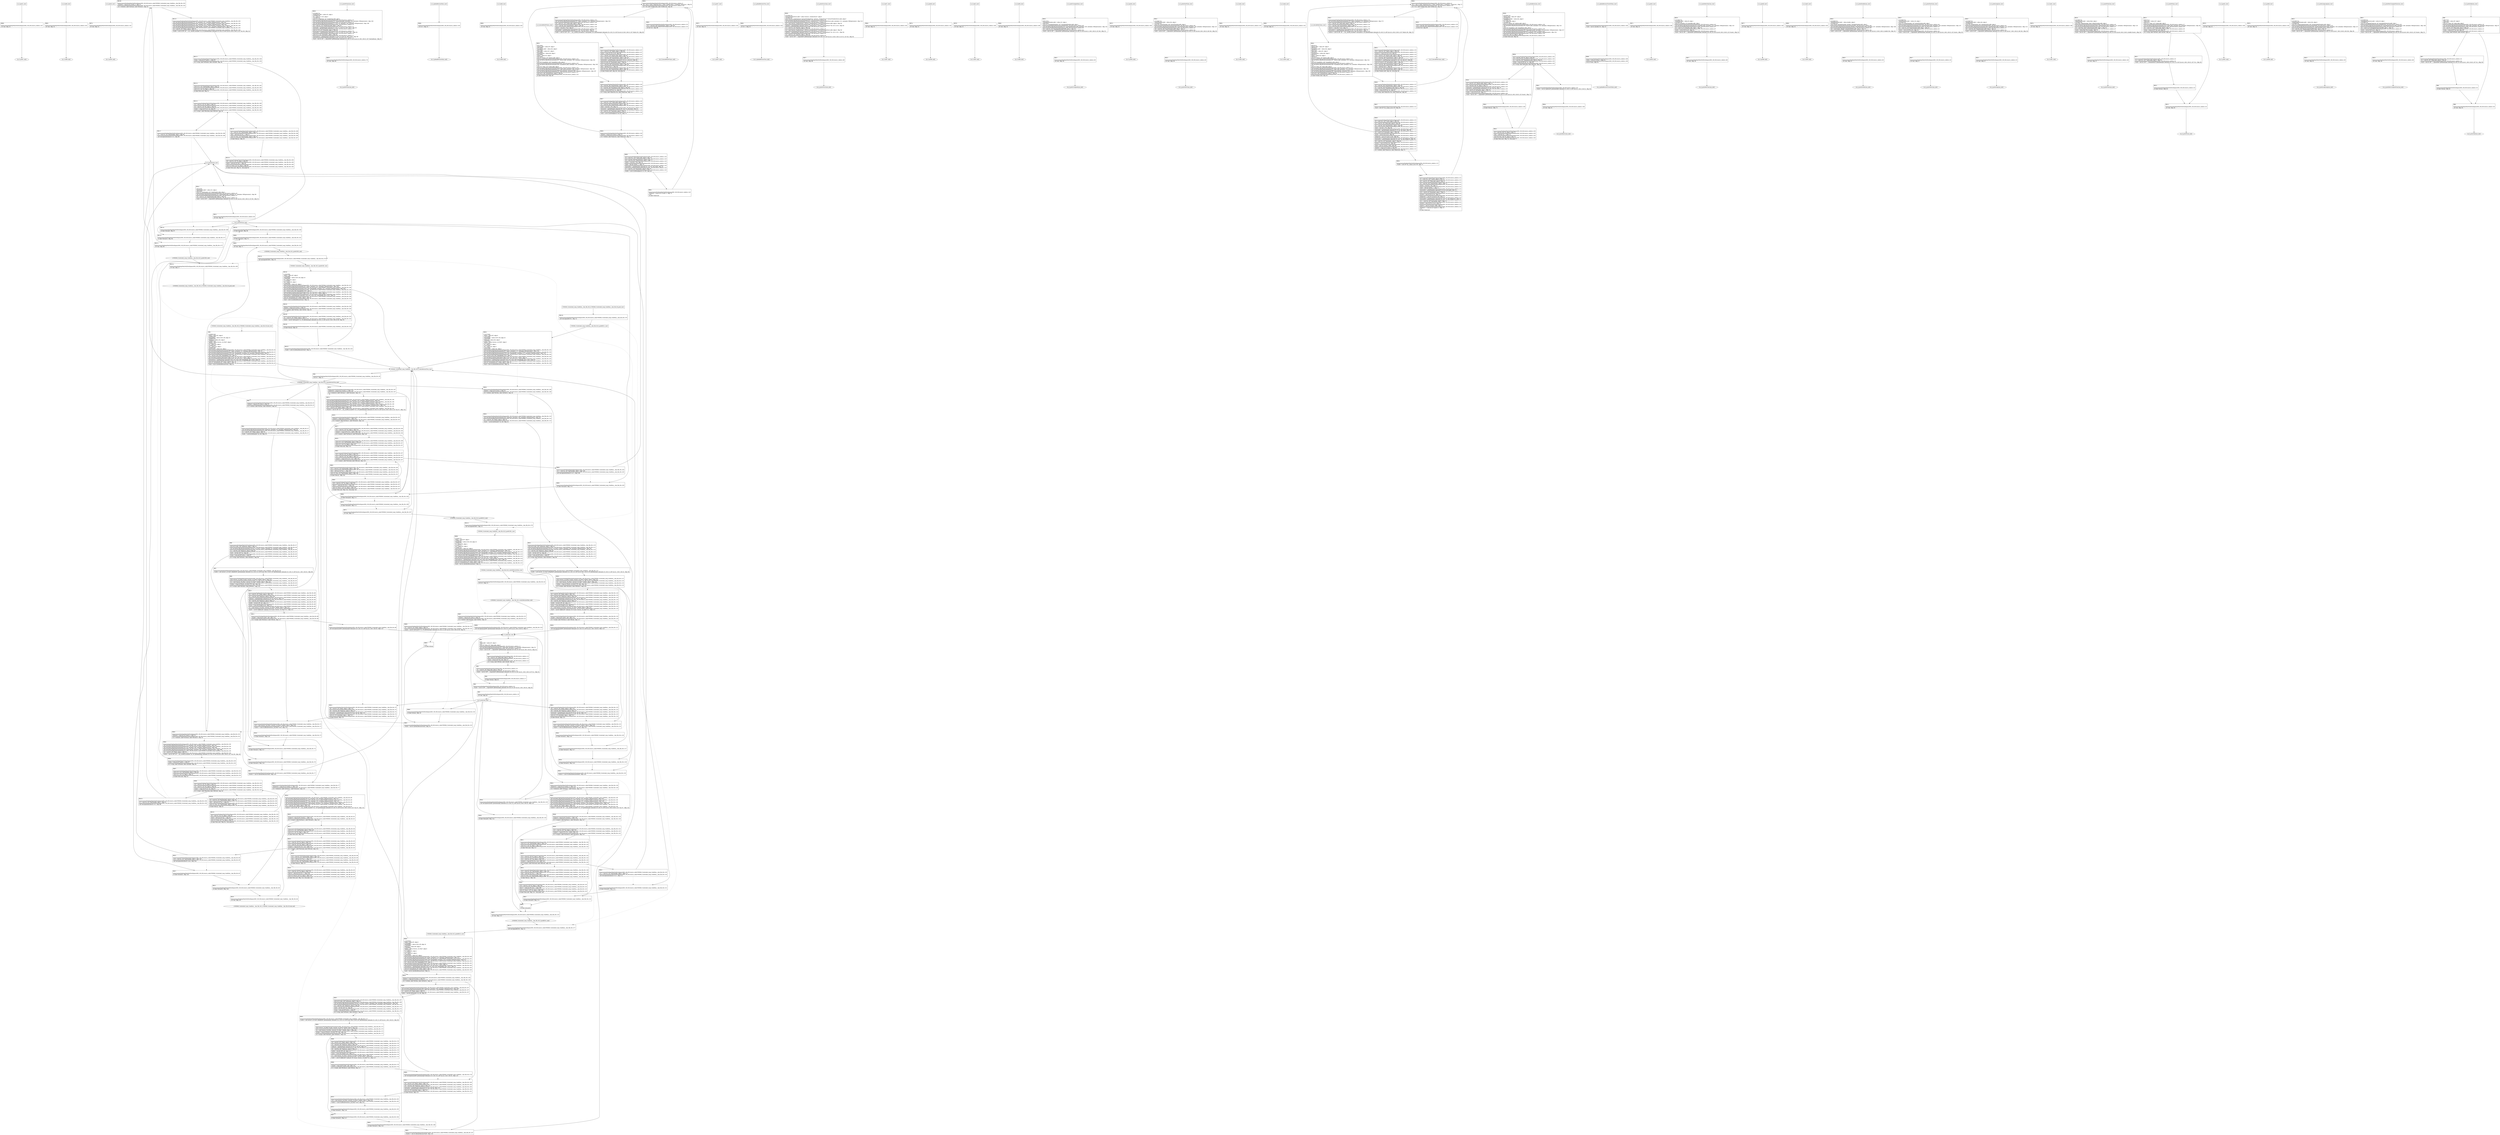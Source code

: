 digraph "icfg graph" {
BBio_ll_good1_end [label="{io_ll_good1_end}"];
BBio_ll_bad6_end [label="{io_ll_bad6_end}"];
BBio_ll_good5_end [label="{io_ll_good5_end}"];
BBCWE606_Unchecked_Loop_Condition__char_file_08_ll_CWE606_Unchecked_Loop_Condition__char_file_08_good_end [label="{CWE606_Unchecked_Loop_Condition__char_file_08_ll_CWE606_Unchecked_Loop_Condition__char_file_08_good_end}"];
BBio_ll_printWcharLine_end [label="{io_ll_printWcharLine_end}"];
BBio_ll_globalReturnsFalse_end [label="{io_ll_globalReturnsFalse_end}"];
BBio_ll_bad8_end [label="{io_ll_bad8_end}"];
BBio_ll_decodeHexWChars_end [label="{io_ll_decodeHexWChars_end}"];
BBCWE606_Unchecked_Loop_Condition__char_file_08_ll_staticReturnsFalse_end [label="{CWE606_Unchecked_Loop_Condition__char_file_08_ll_staticReturnsFalse_end}"];
BBio_ll_good7_end [label="{io_ll_good7_end}"];
BBCWE606_Unchecked_Loop_Condition__char_file_08_ll_goodG2B1_end [label="{CWE606_Unchecked_Loop_Condition__char_file_08_ll_goodG2B1_end}"];
BBCWE606_Unchecked_Loop_Condition__char_file_08_ll_goodG2B2_end [label="{CWE606_Unchecked_Loop_Condition__char_file_08_ll_goodG2B2_end}"];
BBio_ll_globalReturnsTrue_end [label="{io_ll_globalReturnsTrue_end}"];
BBio_ll_printStructLine_end [label="{io_ll_printStructLine_end}"];
BBio_ll_bad7_end [label="{io_ll_bad7_end}"];
BBio_ll_good6_end [label="{io_ll_good6_end}"];
BBio_ll_bad2_end [label="{io_ll_bad2_end}"];
BBio_ll_bad9_end [label="{io_ll_bad9_end}"];
BBio_ll_printUnsignedLine_end [label="{io_ll_printUnsignedLine_end}"];
BBio_ll_good4_end [label="{io_ll_good4_end}"];
BBio_ll_printSizeTLine_end [label="{io_ll_printSizeTLine_end}"];
BBio_ll_bad5_end [label="{io_ll_bad5_end}"];
BBio_ll_printLine_end [label="{io_ll_printLine_end}"];
BBio_ll_bad4_end [label="{io_ll_bad4_end}"];
BBio_ll_decodeHexChars_end [label="{io_ll_decodeHexChars_end}"];
BBio_ll_printBytesLine_end [label="{io_ll_printBytesLine_end}"];
BBio_ll_globalReturnsTrueOrFalse_end [label="{io_ll_globalReturnsTrueOrFalse_end}"];
BBio_ll_good3_end [label="{io_ll_good3_end}"];
BBio_ll_printHexCharLine_end [label="{io_ll_printHexCharLine_end}"];
BBio_ll_good9_end [label="{io_ll_good9_end}"];
BBio_ll_bad3_end [label="{io_ll_bad3_end}"];
BBio_ll_printDoubleLine_end [label="{io_ll_printDoubleLine_end}"];
BBio_ll_printShortLine_end [label="{io_ll_printShortLine_end}"];
BBCWE606_Unchecked_Loop_Condition__char_file_08_ll_goodB2G1_end [label="{CWE606_Unchecked_Loop_Condition__char_file_08_ll_goodB2G1_end}"];
BBio_ll_printLongLine_end [label="{io_ll_printLongLine_end}"];
BBio_ll_bad1_end [label="{io_ll_bad1_end}"];
BBio_ll_printFloatLine_end [label="{io_ll_printFloatLine_end}"];
BBCWE606_Unchecked_Loop_Condition__char_file_08_ll_CWE606_Unchecked_Loop_Condition__char_file_08_bad_end [label="{CWE606_Unchecked_Loop_Condition__char_file_08_ll_CWE606_Unchecked_Loop_Condition__char_file_08_bad_end}"];
BBio_ll_printWLine_end [label="{io_ll_printWLine_end}"];
BBCWE606_Unchecked_Loop_Condition__char_file_08_ll_staticReturnsTrue_end [label="{CWE606_Unchecked_Loop_Condition__char_file_08_ll_staticReturnsTrue_end}"];
BBio_ll_good2_end [label="{io_ll_good2_end}"];
BBio_ll_printIntLine_end [label="{io_ll_printIntLine_end}"];
BBio_ll_good8_end [label="{io_ll_good8_end}"];
BBio_ll_printLongLongLine_end [label="{io_ll_printLongLongLine_end}"];
BBCWE606_Unchecked_Loop_Condition__char_file_08_ll_goodB2G2_end [label="{CWE606_Unchecked_Loop_Condition__char_file_08_ll_goodB2G2_end}"];
BBio_ll_printHexUnsignedCharLine_end [label="{io_ll_printHexUnsignedCharLine_end}"];
BBio_ll_printSinkLine_end [label="{io_ll_printSinkLine_end}"];
BBio_ll_good1_start [label="{io_ll_good1_start}", shape=record];
io_ll_good1BB69 [label="{BB69:\l\l/home/raoxue/Desktop/MemVerif/workspace/000_109_081/source_code/io.c:187\l
  ret void, !dbg !52\l
}", shape=record];
BBio_ll_bad6_start [label="{io_ll_bad6_start}", shape=record];
io_ll_bad6BB83 [label="{BB83:\l\l/home/raoxue/Desktop/MemVerif/workspace/000_109_081/source_code/io.c:203\l
  ret void, !dbg !52\l
}", shape=record];
BBio_ll_good5_start [label="{io_ll_good5_start}", shape=record];
io_ll_good5BB73 [label="{BB73:\l\l/home/raoxue/Desktop/MemVerif/workspace/000_109_081/source_code/io.c:191\l
  ret void, !dbg !52\l
}", shape=record];
BBCWE606_Unchecked_Loop_Condition__char_file_08_ll_CWE606_Unchecked_Loop_Condition__char_file_08_good_start [label="{CWE606_Unchecked_Loop_Condition__char_file_08_ll_CWE606_Unchecked_Loop_Condition__char_file_08_good_start}", shape=record];
CWE606_Unchecked_Loop_Condition__char_file_08_ll_CWE606_Unchecked_Loop_Condition__char_file_08_goodBB120 [label="{BB120:\l\l/home/raoxue/Desktop/MemVerif/workspace/000_109_081/source_code/CWE606_Unchecked_Loop_Condition__char_file_08.c:276\l
  call void @goodB2G1(), !dbg !13\l
}", shape=record];
CWE606_Unchecked_Loop_Condition__char_file_08_ll_CWE606_Unchecked_Loop_Condition__char_file_08_goodBB120 [label="{BB120:\l\l/home/raoxue/Desktop/MemVerif/workspace/000_109_081/source_code/CWE606_Unchecked_Loop_Condition__char_file_08.c:276\l
  call void @goodB2G1(), !dbg !13\l
}", shape=record];
CWE606_Unchecked_Loop_Condition__char_file_08_ll_CWE606_Unchecked_Loop_Condition__char_file_08_goodBB121 [label="{BB121:\l\l/home/raoxue/Desktop/MemVerif/workspace/000_109_081/source_code/CWE606_Unchecked_Loop_Condition__char_file_08.c:277\l
  call void @goodB2G2(), !dbg !14\l
}", shape=record];
CWE606_Unchecked_Loop_Condition__char_file_08_ll_CWE606_Unchecked_Loop_Condition__char_file_08_goodBB121 [label="{BB121:\l\l/home/raoxue/Desktop/MemVerif/workspace/000_109_081/source_code/CWE606_Unchecked_Loop_Condition__char_file_08.c:277\l
  call void @goodB2G2(), !dbg !14\l
}", shape=record];
CWE606_Unchecked_Loop_Condition__char_file_08_ll_CWE606_Unchecked_Loop_Condition__char_file_08_goodBB122 [label="{BB122:\l\l/home/raoxue/Desktop/MemVerif/workspace/000_109_081/source_code/CWE606_Unchecked_Loop_Condition__char_file_08.c:278\l
  call void @goodG2B1(), !dbg !15\l
}", shape=record];
CWE606_Unchecked_Loop_Condition__char_file_08_ll_CWE606_Unchecked_Loop_Condition__char_file_08_goodBB122 [label="{BB122:\l\l/home/raoxue/Desktop/MemVerif/workspace/000_109_081/source_code/CWE606_Unchecked_Loop_Condition__char_file_08.c:278\l
  call void @goodG2B1(), !dbg !15\l
}", shape=record];
CWE606_Unchecked_Loop_Condition__char_file_08_ll_CWE606_Unchecked_Loop_Condition__char_file_08_goodBB123 [label="{BB123:\l\l/home/raoxue/Desktop/MemVerif/workspace/000_109_081/source_code/CWE606_Unchecked_Loop_Condition__char_file_08.c:279\l
  call void @goodG2B2(), !dbg !16\l
}", shape=record];
CWE606_Unchecked_Loop_Condition__char_file_08_ll_CWE606_Unchecked_Loop_Condition__char_file_08_goodBB123 [label="{BB123:\l\l/home/raoxue/Desktop/MemVerif/workspace/000_109_081/source_code/CWE606_Unchecked_Loop_Condition__char_file_08.c:279\l
  call void @goodG2B2(), !dbg !16\l
}", shape=record];
CWE606_Unchecked_Loop_Condition__char_file_08_ll_CWE606_Unchecked_Loop_Condition__char_file_08_goodBB124 [label="{BB124:\l\l/home/raoxue/Desktop/MemVerif/workspace/000_109_081/source_code/CWE606_Unchecked_Loop_Condition__char_file_08.c:280\l
  ret void, !dbg !17\l
}", shape=record];
BBio_ll_printWcharLine_start [label="{io_ll_printWcharLine_start}", shape=record];
io_ll_printWcharLineBB28 [label="{BB28:\l\l/:3533983744\l
  %wideChar.addr = alloca i32, align 4\l
/:3533983744\l
  %s = alloca [2 x i32], align 4\l
/:3533983744\l
  store i32 %wideChar, i32* %wideChar.addr, align 4\l
/home/raoxue/Desktop/MemVerif/workspace/000_109_081/source_code/io.c:70\l
  call void @llvm.dbg.declare(metadata i32* %wideChar.addr, metadata !162, metadata !DIExpression()), !dbg !163\l
/home/raoxue/Desktop/MemVerif/workspace/000_109_081/source_code/io.c:74\l
  call void @llvm.dbg.declare(metadata [2 x i32]* %s, metadata !164, metadata !DIExpression()), !dbg !168\l
/home/raoxue/Desktop/MemVerif/workspace/000_109_081/source_code/io.c:75\l
  %0 = load i32, i32* %wideChar.addr, align 4, !dbg !61\l
/home/raoxue/Desktop/MemVerif/workspace/000_109_081/source_code/io.c:75\l
  %arrayidx = getelementptr inbounds [2 x i32], [2 x i32]* %s, i64 0, i64 0, !dbg !62\l
/home/raoxue/Desktop/MemVerif/workspace/000_109_081/source_code/io.c:75\l
  store i32 %0, i32* %arrayidx, align 4, !dbg !63\l
/home/raoxue/Desktop/MemVerif/workspace/000_109_081/source_code/io.c:76\l
  %arrayidx1 = getelementptr inbounds [2 x i32], [2 x i32]* %s, i64 0, i64 1, !dbg !64\l
/home/raoxue/Desktop/MemVerif/workspace/000_109_081/source_code/io.c:76\l
  store i32 0, i32* %arrayidx1, align 4, !dbg !65\l
/home/raoxue/Desktop/MemVerif/workspace/000_109_081/source_code/io.c:77\l
  %arraydecay = getelementptr inbounds [2 x i32], [2 x i32]* %s, i64 0, i64 0, !dbg !66\l
/home/raoxue/Desktop/MemVerif/workspace/000_109_081/source_code/io.c:77\l
  %call = call i32 (i8*, ...) @printf(i8* getelementptr inbounds ([5 x i8], [5 x i8]* @.str.10, i64 0, i64 0), i32* %arraydecay), !dbg !67\l
}", shape=record];
io_ll_printWcharLineBB28 [label="{BB28:\l\l/:3533983744\l
  %wideChar.addr = alloca i32, align 4\l
/:3533983744\l
  %s = alloca [2 x i32], align 4\l
/:3533983744\l
  store i32 %wideChar, i32* %wideChar.addr, align 4\l
/home/raoxue/Desktop/MemVerif/workspace/000_109_081/source_code/io.c:70\l
  call void @llvm.dbg.declare(metadata i32* %wideChar.addr, metadata !162, metadata !DIExpression()), !dbg !163\l
/home/raoxue/Desktop/MemVerif/workspace/000_109_081/source_code/io.c:74\l
  call void @llvm.dbg.declare(metadata [2 x i32]* %s, metadata !164, metadata !DIExpression()), !dbg !168\l
/home/raoxue/Desktop/MemVerif/workspace/000_109_081/source_code/io.c:75\l
  %0 = load i32, i32* %wideChar.addr, align 4, !dbg !61\l
/home/raoxue/Desktop/MemVerif/workspace/000_109_081/source_code/io.c:75\l
  %arrayidx = getelementptr inbounds [2 x i32], [2 x i32]* %s, i64 0, i64 0, !dbg !62\l
/home/raoxue/Desktop/MemVerif/workspace/000_109_081/source_code/io.c:75\l
  store i32 %0, i32* %arrayidx, align 4, !dbg !63\l
/home/raoxue/Desktop/MemVerif/workspace/000_109_081/source_code/io.c:76\l
  %arrayidx1 = getelementptr inbounds [2 x i32], [2 x i32]* %s, i64 0, i64 1, !dbg !64\l
/home/raoxue/Desktop/MemVerif/workspace/000_109_081/source_code/io.c:76\l
  store i32 0, i32* %arrayidx1, align 4, !dbg !65\l
/home/raoxue/Desktop/MemVerif/workspace/000_109_081/source_code/io.c:77\l
  %arraydecay = getelementptr inbounds [2 x i32], [2 x i32]* %s, i64 0, i64 0, !dbg !66\l
/home/raoxue/Desktop/MemVerif/workspace/000_109_081/source_code/io.c:77\l
  %call = call i32 (i8*, ...) @printf(i8* getelementptr inbounds ([5 x i8], [5 x i8]* @.str.10, i64 0, i64 0), i32* %arraydecay), !dbg !67\l
}", shape=record];
io_ll_printWcharLineBB29 [label="{BB29:\l\l/home/raoxue/Desktop/MemVerif/workspace/000_109_081/source_code/io.c:78\l
  ret void, !dbg !68\l
}", shape=record];
BBio_ll_globalReturnsFalse_start [label="{io_ll_globalReturnsFalse_start}", shape=record];
io_ll_globalReturnsFalseBB66 [label="{BB66:\l\l/home/raoxue/Desktop/MemVerif/workspace/000_109_081/source_code/io.c:163\l
  ret i32 0, !dbg !52\l
}", shape=record];
BBio_ll_bad8_start [label="{io_ll_bad8_start}", shape=record];
io_ll_bad8BB85 [label="{BB85:\l\l/home/raoxue/Desktop/MemVerif/workspace/000_109_081/source_code/io.c:205\l
  ret void, !dbg !52\l
}", shape=record];
BBio_ll_decodeHexWChars_start [label="{io_ll_decodeHexWChars_start}", shape=record];
io_ll_decodeHexWCharsBB55 [label="{BB55:\l\l/:98150984\l
  %bytes.addr = alloca i8*, align 8\l
/:98150984\l
  %numBytes.addr = alloca i64, align 8\l
/:98150984\l
  %hex.addr = alloca i32*, align 8\l
/:98150984\l
  %numWritten = alloca i64, align 8\l
/:98150984\l
  %byte = alloca i32, align 4\l
/:98150984\l
  store i8* %bytes, i8** %bytes.addr, align 8\l
/home/raoxue/Desktop/MemVerif/workspace/000_109_081/source_code/io.c:135\l
  call void @llvm.dbg.declare(metadata i8** %bytes.addr, metadata !290, metadata !DIExpression()), !dbg !291\l
/:135\l
  store i64 %numBytes, i64* %numBytes.addr, align 8\l
/home/raoxue/Desktop/MemVerif/workspace/000_109_081/source_code/io.c:135\l
  call void @llvm.dbg.declare(metadata i64* %numBytes.addr, metadata !292, metadata !DIExpression()), !dbg !293\l
/:135\l
  store i32* %hex, i32** %hex.addr, align 8\l
/home/raoxue/Desktop/MemVerif/workspace/000_109_081/source_code/io.c:135\l
  call void @llvm.dbg.declare(metadata i32** %hex.addr, metadata !294, metadata !DIExpression()), !dbg !295\l
/home/raoxue/Desktop/MemVerif/workspace/000_109_081/source_code/io.c:137\l
  call void @llvm.dbg.declare(metadata i64* %numWritten, metadata !296, metadata !DIExpression()), !dbg !297\l
/home/raoxue/Desktop/MemVerif/workspace/000_109_081/source_code/io.c:137\l
  store i64 0, i64* %numWritten, align 8, !dbg !65\l
/home/raoxue/Desktop/MemVerif/workspace/000_109_081/source_code/io.c:143\l
  br label %while.cond, !dbg !66\l
}", shape=record];
io_ll_decodeHexWCharsBB56 [label="{BB56:\l\l/home/raoxue/Desktop/MemVerif/workspace/000_109_081/source_code/io.c:143\l
  %0 = load i64, i64* %numWritten, align 8, !dbg !67\l
/home/raoxue/Desktop/MemVerif/workspace/000_109_081/source_code/io.c:143\l
  %1 = load i64, i64* %numBytes.addr, align 8, !dbg !68\l
/home/raoxue/Desktop/MemVerif/workspace/000_109_081/source_code/io.c:143\l
  %cmp = icmp ult i64 %0, %1, !dbg !69\l
/home/raoxue/Desktop/MemVerif/workspace/000_109_081/source_code/io.c:143\l
  br i1 %cmp, label %land.lhs.true, label %land.end, !dbg !70\l
}", shape=record];
io_ll_decodeHexWCharsBB57 [label="{BB57:\l\l/home/raoxue/Desktop/MemVerif/workspace/000_109_081/source_code/io.c:143\l
  %2 = load i32*, i32** %hex.addr, align 8, !dbg !71\l
/home/raoxue/Desktop/MemVerif/workspace/000_109_081/source_code/io.c:143\l
  %3 = load i64, i64* %numWritten, align 8, !dbg !72\l
/home/raoxue/Desktop/MemVerif/workspace/000_109_081/source_code/io.c:143\l
  %mul = mul i64 2, %3, !dbg !73\l
/home/raoxue/Desktop/MemVerif/workspace/000_109_081/source_code/io.c:143\l
  %arrayidx = getelementptr inbounds i32, i32* %2, i64 %mul, !dbg !71\l
/home/raoxue/Desktop/MemVerif/workspace/000_109_081/source_code/io.c:143\l
  %4 = load i32, i32* %arrayidx, align 4, !dbg !71\l
/home/raoxue/Desktop/MemVerif/workspace/000_109_081/source_code/io.c:143\l
  %call = call i32 @iswxdigit(i32 %4) #5, !dbg !74\l
}", shape=record];
io_ll_decodeHexWCharsBB57 [label="{BB57:\l\l/home/raoxue/Desktop/MemVerif/workspace/000_109_081/source_code/io.c:143\l
  %2 = load i32*, i32** %hex.addr, align 8, !dbg !71\l
/home/raoxue/Desktop/MemVerif/workspace/000_109_081/source_code/io.c:143\l
  %3 = load i64, i64* %numWritten, align 8, !dbg !72\l
/home/raoxue/Desktop/MemVerif/workspace/000_109_081/source_code/io.c:143\l
  %mul = mul i64 2, %3, !dbg !73\l
/home/raoxue/Desktop/MemVerif/workspace/000_109_081/source_code/io.c:143\l
  %arrayidx = getelementptr inbounds i32, i32* %2, i64 %mul, !dbg !71\l
/home/raoxue/Desktop/MemVerif/workspace/000_109_081/source_code/io.c:143\l
  %4 = load i32, i32* %arrayidx, align 4, !dbg !71\l
/home/raoxue/Desktop/MemVerif/workspace/000_109_081/source_code/io.c:143\l
  %call = call i32 @iswxdigit(i32 %4) #5, !dbg !74\l
}", shape=record];
io_ll_decodeHexWCharsBB59 [label="{BB59:\l\l/home/raoxue/Desktop/MemVerif/workspace/000_109_081/source_code/io.c:143\l
  %tobool = icmp ne i32 %call, 0, !dbg !74\l
/home/raoxue/Desktop/MemVerif/workspace/000_109_081/source_code/io.c:143\l
  br i1 %tobool, label %land.rhs, label %land.end, !dbg !75\l
}", shape=record];
io_ll_decodeHexWCharsBB60 [label="{BB60:\l\l/home/raoxue/Desktop/MemVerif/workspace/000_109_081/source_code/io.c:143\l
  %5 = load i32*, i32** %hex.addr, align 8, !dbg !76\l
/home/raoxue/Desktop/MemVerif/workspace/000_109_081/source_code/io.c:143\l
  %6 = load i64, i64* %numWritten, align 8, !dbg !77\l
/home/raoxue/Desktop/MemVerif/workspace/000_109_081/source_code/io.c:143\l
  %mul1 = mul i64 2, %6, !dbg !78\l
/home/raoxue/Desktop/MemVerif/workspace/000_109_081/source_code/io.c:143\l
  %add = add i64 %mul1, 1, !dbg !79\l
/home/raoxue/Desktop/MemVerif/workspace/000_109_081/source_code/io.c:143\l
  %arrayidx2 = getelementptr inbounds i32, i32* %5, i64 %add, !dbg !76\l
/home/raoxue/Desktop/MemVerif/workspace/000_109_081/source_code/io.c:143\l
  %7 = load i32, i32* %arrayidx2, align 4, !dbg !76\l
/home/raoxue/Desktop/MemVerif/workspace/000_109_081/source_code/io.c:143\l
  %call3 = call i32 @iswxdigit(i32 %7) #5, !dbg !80\l
}", shape=record];
io_ll_decodeHexWCharsBB60 [label="{BB60:\l\l/home/raoxue/Desktop/MemVerif/workspace/000_109_081/source_code/io.c:143\l
  %5 = load i32*, i32** %hex.addr, align 8, !dbg !76\l
/home/raoxue/Desktop/MemVerif/workspace/000_109_081/source_code/io.c:143\l
  %6 = load i64, i64* %numWritten, align 8, !dbg !77\l
/home/raoxue/Desktop/MemVerif/workspace/000_109_081/source_code/io.c:143\l
  %mul1 = mul i64 2, %6, !dbg !78\l
/home/raoxue/Desktop/MemVerif/workspace/000_109_081/source_code/io.c:143\l
  %add = add i64 %mul1, 1, !dbg !79\l
/home/raoxue/Desktop/MemVerif/workspace/000_109_081/source_code/io.c:143\l
  %arrayidx2 = getelementptr inbounds i32, i32* %5, i64 %add, !dbg !76\l
/home/raoxue/Desktop/MemVerif/workspace/000_109_081/source_code/io.c:143\l
  %7 = load i32, i32* %arrayidx2, align 4, !dbg !76\l
/home/raoxue/Desktop/MemVerif/workspace/000_109_081/source_code/io.c:143\l
  %call3 = call i32 @iswxdigit(i32 %7) #5, !dbg !80\l
}", shape=record];
io_ll_decodeHexWCharsBB61 [label="{BB61:\l\l/home/raoxue/Desktop/MemVerif/workspace/000_109_081/source_code/io.c:143\l
  %tobool4 = icmp ne i32 %call3, 0, !dbg !75\l
/:143\l
  br label %land.end\l
}", shape=record];
io_ll_decodeHexWCharsBB58 [label="{BB58:\l\l/home/raoxue/Desktop/MemVerif/workspace/000_109_081/source_code/io.c:0\l
  %8 = phi i1 [ false, %land.lhs.true ], [ false, %while.cond ], [ %tobool4, %land.rhs ], !dbg !81\l
/home/raoxue/Desktop/MemVerif/workspace/000_109_081/source_code/io.c:143\l
  br i1 %8, label %while.body, label %while.end, !dbg !66\l
}", shape=record];
io_ll_decodeHexWCharsBB62 [label="{BB62:\l\l/home/raoxue/Desktop/MemVerif/workspace/000_109_081/source_code/io.c:145\l
  call void @llvm.dbg.declare(metadata i32* %byte, metadata !314, metadata !DIExpression()), !dbg !316\l
/home/raoxue/Desktop/MemVerif/workspace/000_109_081/source_code/io.c:146\l
  %9 = load i32*, i32** %hex.addr, align 8, !dbg !85\l
/home/raoxue/Desktop/MemVerif/workspace/000_109_081/source_code/io.c:146\l
  %10 = load i64, i64* %numWritten, align 8, !dbg !86\l
/home/raoxue/Desktop/MemVerif/workspace/000_109_081/source_code/io.c:146\l
  %mul5 = mul i64 2, %10, !dbg !87\l
/home/raoxue/Desktop/MemVerif/workspace/000_109_081/source_code/io.c:146\l
  %arrayidx6 = getelementptr inbounds i32, i32* %9, i64 %mul5, !dbg !85\l
/home/raoxue/Desktop/MemVerif/workspace/000_109_081/source_code/io.c:146\l
  %call7 = call i32 (i32*, i32*, ...) @__isoc99_swscanf(i32* %arrayidx6, i32* getelementptr inbounds ([5 x i32], [5 x i32]* @.str.16, i64 0, i64 0), i32* %byte) #5, !dbg !88\l
}", shape=record];
io_ll_decodeHexWCharsBB62 [label="{BB62:\l\l/home/raoxue/Desktop/MemVerif/workspace/000_109_081/source_code/io.c:145\l
  call void @llvm.dbg.declare(metadata i32* %byte, metadata !314, metadata !DIExpression()), !dbg !316\l
/home/raoxue/Desktop/MemVerif/workspace/000_109_081/source_code/io.c:146\l
  %9 = load i32*, i32** %hex.addr, align 8, !dbg !85\l
/home/raoxue/Desktop/MemVerif/workspace/000_109_081/source_code/io.c:146\l
  %10 = load i64, i64* %numWritten, align 8, !dbg !86\l
/home/raoxue/Desktop/MemVerif/workspace/000_109_081/source_code/io.c:146\l
  %mul5 = mul i64 2, %10, !dbg !87\l
/home/raoxue/Desktop/MemVerif/workspace/000_109_081/source_code/io.c:146\l
  %arrayidx6 = getelementptr inbounds i32, i32* %9, i64 %mul5, !dbg !85\l
/home/raoxue/Desktop/MemVerif/workspace/000_109_081/source_code/io.c:146\l
  %call7 = call i32 (i32*, i32*, ...) @__isoc99_swscanf(i32* %arrayidx6, i32* getelementptr inbounds ([5 x i32], [5 x i32]* @.str.16, i64 0, i64 0), i32* %byte) #5, !dbg !88\l
}", shape=record];
io_ll_decodeHexWCharsBB64 [label="{BB64:\l\l/home/raoxue/Desktop/MemVerif/workspace/000_109_081/source_code/io.c:147\l
  %11 = load i32, i32* %byte, align 4, !dbg !89\l
/home/raoxue/Desktop/MemVerif/workspace/000_109_081/source_code/io.c:147\l
  %conv = trunc i32 %11 to i8, !dbg !90\l
/home/raoxue/Desktop/MemVerif/workspace/000_109_081/source_code/io.c:147\l
  %12 = load i8*, i8** %bytes.addr, align 8, !dbg !91\l
/home/raoxue/Desktop/MemVerif/workspace/000_109_081/source_code/io.c:147\l
  %13 = load i64, i64* %numWritten, align 8, !dbg !92\l
/home/raoxue/Desktop/MemVerif/workspace/000_109_081/source_code/io.c:147\l
  %arrayidx8 = getelementptr inbounds i8, i8* %12, i64 %13, !dbg !91\l
/home/raoxue/Desktop/MemVerif/workspace/000_109_081/source_code/io.c:147\l
  store i8 %conv, i8* %arrayidx8, align 1, !dbg !93\l
/home/raoxue/Desktop/MemVerif/workspace/000_109_081/source_code/io.c:148\l
  %14 = load i64, i64* %numWritten, align 8, !dbg !94\l
/home/raoxue/Desktop/MemVerif/workspace/000_109_081/source_code/io.c:148\l
  %inc = add i64 %14, 1, !dbg !94\l
/home/raoxue/Desktop/MemVerif/workspace/000_109_081/source_code/io.c:148\l
  store i64 %inc, i64* %numWritten, align 8, !dbg !94\l
/home/raoxue/Desktop/MemVerif/workspace/000_109_081/source_code/io.c:143\l
  br label %while.cond, !dbg !66, !llvm.loop !95\l
}", shape=record];
io_ll_decodeHexWCharsBB63 [label="{BB63:\l\l/home/raoxue/Desktop/MemVerif/workspace/000_109_081/source_code/io.c:151\l
  %15 = load i64, i64* %numWritten, align 8, !dbg !98\l
/home/raoxue/Desktop/MemVerif/workspace/000_109_081/source_code/io.c:151\l
  ret i64 %15, !dbg !99\l
}", shape=record];
BBCWE606_Unchecked_Loop_Condition__char_file_08_ll_staticReturnsFalse_start [label="{CWE606_Unchecked_Loop_Condition__char_file_08_ll_staticReturnsFalse_start}", shape=record];
CWE606_Unchecked_Loop_Condition__char_file_08_ll_staticReturnsFalseBB1 [label="{BB1:\l\l/home/raoxue/Desktop/MemVerif/workspace/000_109_081/source_code/CWE606_Unchecked_Loop_Condition__char_file_08.c:43\l
  ret i32 0, !dbg !13\l
}", shape=record];
BBio_ll_good7_start [label="{io_ll_good7_start}", shape=record];
io_ll_good7BB75 [label="{BB75:\l\l/home/raoxue/Desktop/MemVerif/workspace/000_109_081/source_code/io.c:193\l
  ret void, !dbg !52\l
}", shape=record];
BBCWE606_Unchecked_Loop_Condition__char_file_08_ll_goodG2B1_start [label="{CWE606_Unchecked_Loop_Condition__char_file_08_ll_goodG2B1_start}", shape=record];
CWE606_Unchecked_Loop_Condition__char_file_08_ll_goodG2B1BB86 [label="{BB86:\l\l/:116392776\l
  %data = alloca i8*, align 8\l
/:116392776\l
  %dataBuffer = alloca [100 x i8], align 16\l
/:116392776\l
  %i = alloca i32, align 4\l
/:116392776\l
  %n = alloca i32, align 4\l
/:116392776\l
  %intVariable = alloca i32, align 4\l
/home/raoxue/Desktop/MemVerif/workspace/000_109_081/source_code/CWE606_Unchecked_Loop_Condition__char_file_08.c:212\l
  call void @llvm.dbg.declare(metadata i8** %data, metadata !371, metadata !DIExpression()), !dbg !372\l
/home/raoxue/Desktop/MemVerif/workspace/000_109_081/source_code/CWE606_Unchecked_Loop_Condition__char_file_08.c:213\l
  call void @llvm.dbg.declare(metadata [100 x i8]* %dataBuffer, metadata !373, metadata !DIExpression()), !dbg !374\l
/home/raoxue/Desktop/MemVerif/workspace/000_109_081/source_code/CWE606_Unchecked_Loop_Condition__char_file_08.c:213\l
  %0 = bitcast [100 x i8]* %dataBuffer to i8*, !dbg !21\l
/home/raoxue/Desktop/MemVerif/workspace/000_109_081/source_code/CWE606_Unchecked_Loop_Condition__char_file_08.c:213\l
  call void @llvm.memset.p0i8.i64(i8* align 16 %0, i8 0, i64 100, i1 false), !dbg !21\l
/home/raoxue/Desktop/MemVerif/workspace/000_109_081/source_code/CWE606_Unchecked_Loop_Condition__char_file_08.c:214\l
  %arraydecay = getelementptr inbounds [100 x i8], [100 x i8]* %dataBuffer, i64 0, i64 0, !dbg !22\l
/home/raoxue/Desktop/MemVerif/workspace/000_109_081/source_code/CWE606_Unchecked_Loop_Condition__char_file_08.c:214\l
  store i8* %arraydecay, i8** %data, align 8, !dbg !23\l
/home/raoxue/Desktop/MemVerif/workspace/000_109_081/source_code/CWE606_Unchecked_Loop_Condition__char_file_08.c:215\l
  %call = call i32 @staticReturnsFalse(), !dbg !24\l
}", shape=record];
CWE606_Unchecked_Loop_Condition__char_file_08_ll_goodG2B1BB86 [label="{BB86:\l\l/:116392776\l
  %data = alloca i8*, align 8\l
/:116392776\l
  %dataBuffer = alloca [100 x i8], align 16\l
/:116392776\l
  %i = alloca i32, align 4\l
/:116392776\l
  %n = alloca i32, align 4\l
/:116392776\l
  %intVariable = alloca i32, align 4\l
/home/raoxue/Desktop/MemVerif/workspace/000_109_081/source_code/CWE606_Unchecked_Loop_Condition__char_file_08.c:212\l
  call void @llvm.dbg.declare(metadata i8** %data, metadata !371, metadata !DIExpression()), !dbg !372\l
/home/raoxue/Desktop/MemVerif/workspace/000_109_081/source_code/CWE606_Unchecked_Loop_Condition__char_file_08.c:213\l
  call void @llvm.dbg.declare(metadata [100 x i8]* %dataBuffer, metadata !373, metadata !DIExpression()), !dbg !374\l
/home/raoxue/Desktop/MemVerif/workspace/000_109_081/source_code/CWE606_Unchecked_Loop_Condition__char_file_08.c:213\l
  %0 = bitcast [100 x i8]* %dataBuffer to i8*, !dbg !21\l
/home/raoxue/Desktop/MemVerif/workspace/000_109_081/source_code/CWE606_Unchecked_Loop_Condition__char_file_08.c:213\l
  call void @llvm.memset.p0i8.i64(i8* align 16 %0, i8 0, i64 100, i1 false), !dbg !21\l
/home/raoxue/Desktop/MemVerif/workspace/000_109_081/source_code/CWE606_Unchecked_Loop_Condition__char_file_08.c:214\l
  %arraydecay = getelementptr inbounds [100 x i8], [100 x i8]* %dataBuffer, i64 0, i64 0, !dbg !22\l
/home/raoxue/Desktop/MemVerif/workspace/000_109_081/source_code/CWE606_Unchecked_Loop_Condition__char_file_08.c:214\l
  store i8* %arraydecay, i8** %data, align 8, !dbg !23\l
/home/raoxue/Desktop/MemVerif/workspace/000_109_081/source_code/CWE606_Unchecked_Loop_Condition__char_file_08.c:215\l
  %call = call i32 @staticReturnsFalse(), !dbg !24\l
}", shape=record];
CWE606_Unchecked_Loop_Condition__char_file_08_ll_goodG2B1BB87 [label="{BB87:\l\l/home/raoxue/Desktop/MemVerif/workspace/000_109_081/source_code/CWE606_Unchecked_Loop_Condition__char_file_08.c:215\l
  %tobool = icmp ne i32 %call, 0, !dbg !24\l
/home/raoxue/Desktop/MemVerif/workspace/000_109_081/source_code/CWE606_Unchecked_Loop_Condition__char_file_08.c:215\l
  br i1 %tobool, label %if.then, label %if.else, !dbg !26\l
}", shape=record];
CWE606_Unchecked_Loop_Condition__char_file_08_ll_goodG2B1BB88 [label="{BB88:\l\l/home/raoxue/Desktop/MemVerif/workspace/000_109_081/source_code/CWE606_Unchecked_Loop_Condition__char_file_08.c:218\l
  call void @printLine(i8* getelementptr inbounds ([21 x i8], [21 x i8]* @.str.4, i64 0, i64 0)), !dbg !27\l
}", shape=record];
CWE606_Unchecked_Loop_Condition__char_file_08_ll_goodG2B1BB88 [label="{BB88:\l\l/home/raoxue/Desktop/MemVerif/workspace/000_109_081/source_code/CWE606_Unchecked_Loop_Condition__char_file_08.c:218\l
  call void @printLine(i8* getelementptr inbounds ([21 x i8], [21 x i8]* @.str.4, i64 0, i64 0)), !dbg !27\l
}", shape=record];
CWE606_Unchecked_Loop_Condition__char_file_08_ll_goodG2B1BB90 [label="{BB90:\l\l/home/raoxue/Desktop/MemVerif/workspace/000_109_081/source_code/CWE606_Unchecked_Loop_Condition__char_file_08.c:219\l
  br label %if.end, !dbg !29\l
}", shape=record];
CWE606_Unchecked_Loop_Condition__char_file_08_ll_goodG2B1BB89 [label="{BB89:\l\l/home/raoxue/Desktop/MemVerif/workspace/000_109_081/source_code/CWE606_Unchecked_Loop_Condition__char_file_08.c:223\l
  %1 = load i8*, i8** %data, align 8, !dbg !30\l
/home/raoxue/Desktop/MemVerif/workspace/000_109_081/source_code/CWE606_Unchecked_Loop_Condition__char_file_08.c:223\l
  %call1 = call i8* @strcpy(i8* %1, i8* getelementptr inbounds ([3 x i8], [3 x i8]* @.str.5, i64 0, i64 0)) #6, !dbg !32\l
}", shape=record];
CWE606_Unchecked_Loop_Condition__char_file_08_ll_goodG2B1BB89 [label="{BB89:\l\l/home/raoxue/Desktop/MemVerif/workspace/000_109_081/source_code/CWE606_Unchecked_Loop_Condition__char_file_08.c:223\l
  %1 = load i8*, i8** %data, align 8, !dbg !30\l
/home/raoxue/Desktop/MemVerif/workspace/000_109_081/source_code/CWE606_Unchecked_Loop_Condition__char_file_08.c:223\l
  %call1 = call i8* @strcpy(i8* %1, i8* getelementptr inbounds ([3 x i8], [3 x i8]* @.str.5, i64 0, i64 0)) #6, !dbg !32\l
}", shape=record];
CWE606_Unchecked_Loop_Condition__char_file_08_ll_goodG2B1BB92 [label="{BB92:\l\l/:223\l
  br label %if.end\l
}", shape=record];
CWE606_Unchecked_Loop_Condition__char_file_08_ll_goodG2B1BB91 [label="{BB91:\l\l/home/raoxue/Desktop/MemVerif/workspace/000_109_081/source_code/CWE606_Unchecked_Loop_Condition__char_file_08.c:225\l
  %call2 = call i32 @staticReturnsTrue(), !dbg !33\l
}", shape=record];
CWE606_Unchecked_Loop_Condition__char_file_08_ll_goodG2B1BB91 [label="{BB91:\l\l/home/raoxue/Desktop/MemVerif/workspace/000_109_081/source_code/CWE606_Unchecked_Loop_Condition__char_file_08.c:225\l
  %call2 = call i32 @staticReturnsTrue(), !dbg !33\l
}", shape=record];
CWE606_Unchecked_Loop_Condition__char_file_08_ll_goodG2B1BB93 [label="{BB93:\l\l/home/raoxue/Desktop/MemVerif/workspace/000_109_081/source_code/CWE606_Unchecked_Loop_Condition__char_file_08.c:225\l
  %tobool3 = icmp ne i32 %call2, 0, !dbg !33\l
/home/raoxue/Desktop/MemVerif/workspace/000_109_081/source_code/CWE606_Unchecked_Loop_Condition__char_file_08.c:225\l
  br i1 %tobool3, label %if.then4, label %if.end10, !dbg !35\l
}", shape=record];
CWE606_Unchecked_Loop_Condition__char_file_08_ll_goodG2B1BB94 [label="{BB94:\l\l/home/raoxue/Desktop/MemVerif/workspace/000_109_081/source_code/CWE606_Unchecked_Loop_Condition__char_file_08.c:228\l
  call void @llvm.dbg.declare(metadata i32* %i, metadata !389, metadata !DIExpression()), !dbg !392\l
/home/raoxue/Desktop/MemVerif/workspace/000_109_081/source_code/CWE606_Unchecked_Loop_Condition__char_file_08.c:228\l
  call void @llvm.dbg.declare(metadata i32* %n, metadata !393, metadata !DIExpression()), !dbg !394\l
/home/raoxue/Desktop/MemVerif/workspace/000_109_081/source_code/CWE606_Unchecked_Loop_Condition__char_file_08.c:228\l
  call void @llvm.dbg.declare(metadata i32* %intVariable, metadata !395, metadata !DIExpression()), !dbg !396\l
/home/raoxue/Desktop/MemVerif/workspace/000_109_081/source_code/CWE606_Unchecked_Loop_Condition__char_file_08.c:229\l
  %2 = load i8*, i8** %data, align 8, !dbg !44\l
/home/raoxue/Desktop/MemVerif/workspace/000_109_081/source_code/CWE606_Unchecked_Loop_Condition__char_file_08.c:229\l
  %call5 = call i32 (i8*, i8*, ...) @__isoc99_sscanf(i8* %2, i8* getelementptr inbounds ([3 x i8], [3 x i8]* @.str.3, i64 0, i64 0), i32* %n) #6, !dbg !46\l
}", shape=record];
CWE606_Unchecked_Loop_Condition__char_file_08_ll_goodG2B1BB94 [label="{BB94:\l\l/home/raoxue/Desktop/MemVerif/workspace/000_109_081/source_code/CWE606_Unchecked_Loop_Condition__char_file_08.c:228\l
  call void @llvm.dbg.declare(metadata i32* %i, metadata !389, metadata !DIExpression()), !dbg !392\l
/home/raoxue/Desktop/MemVerif/workspace/000_109_081/source_code/CWE606_Unchecked_Loop_Condition__char_file_08.c:228\l
  call void @llvm.dbg.declare(metadata i32* %n, metadata !393, metadata !DIExpression()), !dbg !394\l
/home/raoxue/Desktop/MemVerif/workspace/000_109_081/source_code/CWE606_Unchecked_Loop_Condition__char_file_08.c:228\l
  call void @llvm.dbg.declare(metadata i32* %intVariable, metadata !395, metadata !DIExpression()), !dbg !396\l
/home/raoxue/Desktop/MemVerif/workspace/000_109_081/source_code/CWE606_Unchecked_Loop_Condition__char_file_08.c:229\l
  %2 = load i8*, i8** %data, align 8, !dbg !44\l
/home/raoxue/Desktop/MemVerif/workspace/000_109_081/source_code/CWE606_Unchecked_Loop_Condition__char_file_08.c:229\l
  %call5 = call i32 (i8*, i8*, ...) @__isoc99_sscanf(i8* %2, i8* getelementptr inbounds ([3 x i8], [3 x i8]* @.str.3, i64 0, i64 0), i32* %n) #6, !dbg !46\l
}", shape=record];
CWE606_Unchecked_Loop_Condition__char_file_08_ll_goodG2B1BB96 [label="{BB96:\l\l/home/raoxue/Desktop/MemVerif/workspace/000_109_081/source_code/CWE606_Unchecked_Loop_Condition__char_file_08.c:229\l
  %cmp = icmp eq i32 %call5, 1, !dbg !47\l
/home/raoxue/Desktop/MemVerif/workspace/000_109_081/source_code/CWE606_Unchecked_Loop_Condition__char_file_08.c:229\l
  br i1 %cmp, label %if.then6, label %if.end9, !dbg !48\l
}", shape=record];
CWE606_Unchecked_Loop_Condition__char_file_08_ll_goodG2B1BB97 [label="{BB97:\l\l/home/raoxue/Desktop/MemVerif/workspace/000_109_081/source_code/CWE606_Unchecked_Loop_Condition__char_file_08.c:232\l
  store i32 0, i32* %intVariable, align 4, !dbg !49\l
/home/raoxue/Desktop/MemVerif/workspace/000_109_081/source_code/CWE606_Unchecked_Loop_Condition__char_file_08.c:233\l
  store i32 0, i32* %i, align 4, !dbg !51\l
/home/raoxue/Desktop/MemVerif/workspace/000_109_081/source_code/CWE606_Unchecked_Loop_Condition__char_file_08.c:233\l
  br label %for.cond, !dbg !53\l
}", shape=record];
CWE606_Unchecked_Loop_Condition__char_file_08_ll_goodG2B1BB99 [label="{BB99:\l\l/home/raoxue/Desktop/MemVerif/workspace/000_109_081/source_code/CWE606_Unchecked_Loop_Condition__char_file_08.c:233\l
  %3 = load i32, i32* %i, align 4, !dbg !54\l
/home/raoxue/Desktop/MemVerif/workspace/000_109_081/source_code/CWE606_Unchecked_Loop_Condition__char_file_08.c:233\l
  %4 = load i32, i32* %n, align 4, !dbg !56\l
/home/raoxue/Desktop/MemVerif/workspace/000_109_081/source_code/CWE606_Unchecked_Loop_Condition__char_file_08.c:233\l
  %cmp7 = icmp slt i32 %3, %4, !dbg !57\l
/home/raoxue/Desktop/MemVerif/workspace/000_109_081/source_code/CWE606_Unchecked_Loop_Condition__char_file_08.c:233\l
  br i1 %cmp7, label %for.body, label %for.end, !dbg !58\l
}", shape=record];
CWE606_Unchecked_Loop_Condition__char_file_08_ll_goodG2B1BB100 [label="{BB100:\l\l/home/raoxue/Desktop/MemVerif/workspace/000_109_081/source_code/CWE606_Unchecked_Loop_Condition__char_file_08.c:236\l
  %5 = load i32, i32* %intVariable, align 4, !dbg !59\l
/home/raoxue/Desktop/MemVerif/workspace/000_109_081/source_code/CWE606_Unchecked_Loop_Condition__char_file_08.c:236\l
  %inc = add nsw i32 %5, 1, !dbg !59\l
/home/raoxue/Desktop/MemVerif/workspace/000_109_081/source_code/CWE606_Unchecked_Loop_Condition__char_file_08.c:236\l
  store i32 %inc, i32* %intVariable, align 4, !dbg !59\l
/home/raoxue/Desktop/MemVerif/workspace/000_109_081/source_code/CWE606_Unchecked_Loop_Condition__char_file_08.c:237\l
  br label %for.inc, !dbg !61\l
}", shape=record];
CWE606_Unchecked_Loop_Condition__char_file_08_ll_goodG2B1BB102 [label="{BB102:\l\l/home/raoxue/Desktop/MemVerif/workspace/000_109_081/source_code/CWE606_Unchecked_Loop_Condition__char_file_08.c:233\l
  %6 = load i32, i32* %i, align 4, !dbg !62\l
/home/raoxue/Desktop/MemVerif/workspace/000_109_081/source_code/CWE606_Unchecked_Loop_Condition__char_file_08.c:233\l
  %inc8 = add nsw i32 %6, 1, !dbg !62\l
/home/raoxue/Desktop/MemVerif/workspace/000_109_081/source_code/CWE606_Unchecked_Loop_Condition__char_file_08.c:233\l
  store i32 %inc8, i32* %i, align 4, !dbg !62\l
/home/raoxue/Desktop/MemVerif/workspace/000_109_081/source_code/CWE606_Unchecked_Loop_Condition__char_file_08.c:233\l
  br label %for.cond, !dbg !63, !llvm.loop !64\l
}", shape=record];
CWE606_Unchecked_Loop_Condition__char_file_08_ll_goodG2B1BB101 [label="{BB101:\l\l/home/raoxue/Desktop/MemVerif/workspace/000_109_081/source_code/CWE606_Unchecked_Loop_Condition__char_file_08.c:238\l
  %7 = load i32, i32* %intVariable, align 4, !dbg !67\l
/home/raoxue/Desktop/MemVerif/workspace/000_109_081/source_code/CWE606_Unchecked_Loop_Condition__char_file_08.c:238\l
  call void @printIntLine(i32 %7), !dbg !68\l
}", shape=record];
CWE606_Unchecked_Loop_Condition__char_file_08_ll_goodG2B1BB101 [label="{BB101:\l\l/home/raoxue/Desktop/MemVerif/workspace/000_109_081/source_code/CWE606_Unchecked_Loop_Condition__char_file_08.c:238\l
  %7 = load i32, i32* %intVariable, align 4, !dbg !67\l
/home/raoxue/Desktop/MemVerif/workspace/000_109_081/source_code/CWE606_Unchecked_Loop_Condition__char_file_08.c:238\l
  call void @printIntLine(i32 %7), !dbg !68\l
}", shape=record];
CWE606_Unchecked_Loop_Condition__char_file_08_ll_goodG2B1BB103 [label="{BB103:\l\l/home/raoxue/Desktop/MemVerif/workspace/000_109_081/source_code/CWE606_Unchecked_Loop_Condition__char_file_08.c:239\l
  br label %if.end9, !dbg !69\l
}", shape=record];
CWE606_Unchecked_Loop_Condition__char_file_08_ll_goodG2B1BB98 [label="{BB98:\l\l/home/raoxue/Desktop/MemVerif/workspace/000_109_081/source_code/CWE606_Unchecked_Loop_Condition__char_file_08.c:241\l
  br label %if.end10, !dbg !70\l
}", shape=record];
CWE606_Unchecked_Loop_Condition__char_file_08_ll_goodG2B1BB95 [label="{BB95:\l\l/home/raoxue/Desktop/MemVerif/workspace/000_109_081/source_code/CWE606_Unchecked_Loop_Condition__char_file_08.c:242\l
  ret void, !dbg !71\l
}", shape=record];
BBCWE606_Unchecked_Loop_Condition__char_file_08_ll_goodG2B2_start [label="{CWE606_Unchecked_Loop_Condition__char_file_08_ll_goodG2B2_start}", shape=record];
CWE606_Unchecked_Loop_Condition__char_file_08_ll_goodG2B2BB104 [label="{BB104:\l\l/:116442984\l
  %data = alloca i8*, align 8\l
/:116442984\l
  %dataBuffer = alloca [100 x i8], align 16\l
/:116442984\l
  %i = alloca i32, align 4\l
/:116442984\l
  %n = alloca i32, align 4\l
/:116442984\l
  %intVariable = alloca i32, align 4\l
/home/raoxue/Desktop/MemVerif/workspace/000_109_081/source_code/CWE606_Unchecked_Loop_Condition__char_file_08.c:247\l
  call void @llvm.dbg.declare(metadata i8** %data, metadata !425, metadata !DIExpression()), !dbg !426\l
/home/raoxue/Desktop/MemVerif/workspace/000_109_081/source_code/CWE606_Unchecked_Loop_Condition__char_file_08.c:248\l
  call void @llvm.dbg.declare(metadata [100 x i8]* %dataBuffer, metadata !427, metadata !DIExpression()), !dbg !428\l
/home/raoxue/Desktop/MemVerif/workspace/000_109_081/source_code/CWE606_Unchecked_Loop_Condition__char_file_08.c:248\l
  %0 = bitcast [100 x i8]* %dataBuffer to i8*, !dbg !21\l
/home/raoxue/Desktop/MemVerif/workspace/000_109_081/source_code/CWE606_Unchecked_Loop_Condition__char_file_08.c:248\l
  call void @llvm.memset.p0i8.i64(i8* align 16 %0, i8 0, i64 100, i1 false), !dbg !21\l
/home/raoxue/Desktop/MemVerif/workspace/000_109_081/source_code/CWE606_Unchecked_Loop_Condition__char_file_08.c:249\l
  %arraydecay = getelementptr inbounds [100 x i8], [100 x i8]* %dataBuffer, i64 0, i64 0, !dbg !22\l
/home/raoxue/Desktop/MemVerif/workspace/000_109_081/source_code/CWE606_Unchecked_Loop_Condition__char_file_08.c:249\l
  store i8* %arraydecay, i8** %data, align 8, !dbg !23\l
/home/raoxue/Desktop/MemVerif/workspace/000_109_081/source_code/CWE606_Unchecked_Loop_Condition__char_file_08.c:250\l
  %call = call i32 @staticReturnsTrue(), !dbg !24\l
}", shape=record];
CWE606_Unchecked_Loop_Condition__char_file_08_ll_goodG2B2BB104 [label="{BB104:\l\l/:116442984\l
  %data = alloca i8*, align 8\l
/:116442984\l
  %dataBuffer = alloca [100 x i8], align 16\l
/:116442984\l
  %i = alloca i32, align 4\l
/:116442984\l
  %n = alloca i32, align 4\l
/:116442984\l
  %intVariable = alloca i32, align 4\l
/home/raoxue/Desktop/MemVerif/workspace/000_109_081/source_code/CWE606_Unchecked_Loop_Condition__char_file_08.c:247\l
  call void @llvm.dbg.declare(metadata i8** %data, metadata !425, metadata !DIExpression()), !dbg !426\l
/home/raoxue/Desktop/MemVerif/workspace/000_109_081/source_code/CWE606_Unchecked_Loop_Condition__char_file_08.c:248\l
  call void @llvm.dbg.declare(metadata [100 x i8]* %dataBuffer, metadata !427, metadata !DIExpression()), !dbg !428\l
/home/raoxue/Desktop/MemVerif/workspace/000_109_081/source_code/CWE606_Unchecked_Loop_Condition__char_file_08.c:248\l
  %0 = bitcast [100 x i8]* %dataBuffer to i8*, !dbg !21\l
/home/raoxue/Desktop/MemVerif/workspace/000_109_081/source_code/CWE606_Unchecked_Loop_Condition__char_file_08.c:248\l
  call void @llvm.memset.p0i8.i64(i8* align 16 %0, i8 0, i64 100, i1 false), !dbg !21\l
/home/raoxue/Desktop/MemVerif/workspace/000_109_081/source_code/CWE606_Unchecked_Loop_Condition__char_file_08.c:249\l
  %arraydecay = getelementptr inbounds [100 x i8], [100 x i8]* %dataBuffer, i64 0, i64 0, !dbg !22\l
/home/raoxue/Desktop/MemVerif/workspace/000_109_081/source_code/CWE606_Unchecked_Loop_Condition__char_file_08.c:249\l
  store i8* %arraydecay, i8** %data, align 8, !dbg !23\l
/home/raoxue/Desktop/MemVerif/workspace/000_109_081/source_code/CWE606_Unchecked_Loop_Condition__char_file_08.c:250\l
  %call = call i32 @staticReturnsTrue(), !dbg !24\l
}", shape=record];
CWE606_Unchecked_Loop_Condition__char_file_08_ll_goodG2B2BB105 [label="{BB105:\l\l/home/raoxue/Desktop/MemVerif/workspace/000_109_081/source_code/CWE606_Unchecked_Loop_Condition__char_file_08.c:250\l
  %tobool = icmp ne i32 %call, 0, !dbg !24\l
/home/raoxue/Desktop/MemVerif/workspace/000_109_081/source_code/CWE606_Unchecked_Loop_Condition__char_file_08.c:250\l
  br i1 %tobool, label %if.then, label %if.end, !dbg !26\l
}", shape=record];
CWE606_Unchecked_Loop_Condition__char_file_08_ll_goodG2B2BB106 [label="{BB106:\l\l/home/raoxue/Desktop/MemVerif/workspace/000_109_081/source_code/CWE606_Unchecked_Loop_Condition__char_file_08.c:253\l
  %1 = load i8*, i8** %data, align 8, !dbg !27\l
/home/raoxue/Desktop/MemVerif/workspace/000_109_081/source_code/CWE606_Unchecked_Loop_Condition__char_file_08.c:253\l
  %call1 = call i8* @strcpy(i8* %1, i8* getelementptr inbounds ([3 x i8], [3 x i8]* @.str.5, i64 0, i64 0)) #6, !dbg !29\l
}", shape=record];
CWE606_Unchecked_Loop_Condition__char_file_08_ll_goodG2B2BB106 [label="{BB106:\l\l/home/raoxue/Desktop/MemVerif/workspace/000_109_081/source_code/CWE606_Unchecked_Loop_Condition__char_file_08.c:253\l
  %1 = load i8*, i8** %data, align 8, !dbg !27\l
/home/raoxue/Desktop/MemVerif/workspace/000_109_081/source_code/CWE606_Unchecked_Loop_Condition__char_file_08.c:253\l
  %call1 = call i8* @strcpy(i8* %1, i8* getelementptr inbounds ([3 x i8], [3 x i8]* @.str.5, i64 0, i64 0)) #6, !dbg !29\l
}", shape=record];
CWE606_Unchecked_Loop_Condition__char_file_08_ll_goodG2B2BB108 [label="{BB108:\l\l/home/raoxue/Desktop/MemVerif/workspace/000_109_081/source_code/CWE606_Unchecked_Loop_Condition__char_file_08.c:254\l
  br label %if.end, !dbg !30\l
}", shape=record];
CWE606_Unchecked_Loop_Condition__char_file_08_ll_goodG2B2BB107 [label="{BB107:\l\l/home/raoxue/Desktop/MemVerif/workspace/000_109_081/source_code/CWE606_Unchecked_Loop_Condition__char_file_08.c:255\l
  %call2 = call i32 @staticReturnsTrue(), !dbg !31\l
}", shape=record];
CWE606_Unchecked_Loop_Condition__char_file_08_ll_goodG2B2BB107 [label="{BB107:\l\l/home/raoxue/Desktop/MemVerif/workspace/000_109_081/source_code/CWE606_Unchecked_Loop_Condition__char_file_08.c:255\l
  %call2 = call i32 @staticReturnsTrue(), !dbg !31\l
}", shape=record];
CWE606_Unchecked_Loop_Condition__char_file_08_ll_goodG2B2BB109 [label="{BB109:\l\l/home/raoxue/Desktop/MemVerif/workspace/000_109_081/source_code/CWE606_Unchecked_Loop_Condition__char_file_08.c:255\l
  %tobool3 = icmp ne i32 %call2, 0, !dbg !31\l
/home/raoxue/Desktop/MemVerif/workspace/000_109_081/source_code/CWE606_Unchecked_Loop_Condition__char_file_08.c:255\l
  br i1 %tobool3, label %if.then4, label %if.end10, !dbg !33\l
}", shape=record];
CWE606_Unchecked_Loop_Condition__char_file_08_ll_goodG2B2BB110 [label="{BB110:\l\l/home/raoxue/Desktop/MemVerif/workspace/000_109_081/source_code/CWE606_Unchecked_Loop_Condition__char_file_08.c:258\l
  call void @llvm.dbg.declare(metadata i32* %i, metadata !441, metadata !DIExpression()), !dbg !444\l
/home/raoxue/Desktop/MemVerif/workspace/000_109_081/source_code/CWE606_Unchecked_Loop_Condition__char_file_08.c:258\l
  call void @llvm.dbg.declare(metadata i32* %n, metadata !445, metadata !DIExpression()), !dbg !446\l
/home/raoxue/Desktop/MemVerif/workspace/000_109_081/source_code/CWE606_Unchecked_Loop_Condition__char_file_08.c:258\l
  call void @llvm.dbg.declare(metadata i32* %intVariable, metadata !447, metadata !DIExpression()), !dbg !448\l
/home/raoxue/Desktop/MemVerif/workspace/000_109_081/source_code/CWE606_Unchecked_Loop_Condition__char_file_08.c:259\l
  %2 = load i8*, i8** %data, align 8, !dbg !42\l
/home/raoxue/Desktop/MemVerif/workspace/000_109_081/source_code/CWE606_Unchecked_Loop_Condition__char_file_08.c:259\l
  %call5 = call i32 (i8*, i8*, ...) @__isoc99_sscanf(i8* %2, i8* getelementptr inbounds ([3 x i8], [3 x i8]* @.str.3, i64 0, i64 0), i32* %n) #6, !dbg !44\l
}", shape=record];
CWE606_Unchecked_Loop_Condition__char_file_08_ll_goodG2B2BB110 [label="{BB110:\l\l/home/raoxue/Desktop/MemVerif/workspace/000_109_081/source_code/CWE606_Unchecked_Loop_Condition__char_file_08.c:258\l
  call void @llvm.dbg.declare(metadata i32* %i, metadata !441, metadata !DIExpression()), !dbg !444\l
/home/raoxue/Desktop/MemVerif/workspace/000_109_081/source_code/CWE606_Unchecked_Loop_Condition__char_file_08.c:258\l
  call void @llvm.dbg.declare(metadata i32* %n, metadata !445, metadata !DIExpression()), !dbg !446\l
/home/raoxue/Desktop/MemVerif/workspace/000_109_081/source_code/CWE606_Unchecked_Loop_Condition__char_file_08.c:258\l
  call void @llvm.dbg.declare(metadata i32* %intVariable, metadata !447, metadata !DIExpression()), !dbg !448\l
/home/raoxue/Desktop/MemVerif/workspace/000_109_081/source_code/CWE606_Unchecked_Loop_Condition__char_file_08.c:259\l
  %2 = load i8*, i8** %data, align 8, !dbg !42\l
/home/raoxue/Desktop/MemVerif/workspace/000_109_081/source_code/CWE606_Unchecked_Loop_Condition__char_file_08.c:259\l
  %call5 = call i32 (i8*, i8*, ...) @__isoc99_sscanf(i8* %2, i8* getelementptr inbounds ([3 x i8], [3 x i8]* @.str.3, i64 0, i64 0), i32* %n) #6, !dbg !44\l
}", shape=record];
CWE606_Unchecked_Loop_Condition__char_file_08_ll_goodG2B2BB112 [label="{BB112:\l\l/home/raoxue/Desktop/MemVerif/workspace/000_109_081/source_code/CWE606_Unchecked_Loop_Condition__char_file_08.c:259\l
  %cmp = icmp eq i32 %call5, 1, !dbg !45\l
/home/raoxue/Desktop/MemVerif/workspace/000_109_081/source_code/CWE606_Unchecked_Loop_Condition__char_file_08.c:259\l
  br i1 %cmp, label %if.then6, label %if.end9, !dbg !46\l
}", shape=record];
CWE606_Unchecked_Loop_Condition__char_file_08_ll_goodG2B2BB113 [label="{BB113:\l\l/home/raoxue/Desktop/MemVerif/workspace/000_109_081/source_code/CWE606_Unchecked_Loop_Condition__char_file_08.c:262\l
  store i32 0, i32* %intVariable, align 4, !dbg !47\l
/home/raoxue/Desktop/MemVerif/workspace/000_109_081/source_code/CWE606_Unchecked_Loop_Condition__char_file_08.c:263\l
  store i32 0, i32* %i, align 4, !dbg !49\l
/home/raoxue/Desktop/MemVerif/workspace/000_109_081/source_code/CWE606_Unchecked_Loop_Condition__char_file_08.c:263\l
  br label %for.cond, !dbg !51\l
}", shape=record];
CWE606_Unchecked_Loop_Condition__char_file_08_ll_goodG2B2BB115 [label="{BB115:\l\l/home/raoxue/Desktop/MemVerif/workspace/000_109_081/source_code/CWE606_Unchecked_Loop_Condition__char_file_08.c:263\l
  %3 = load i32, i32* %i, align 4, !dbg !52\l
/home/raoxue/Desktop/MemVerif/workspace/000_109_081/source_code/CWE606_Unchecked_Loop_Condition__char_file_08.c:263\l
  %4 = load i32, i32* %n, align 4, !dbg !54\l
/home/raoxue/Desktop/MemVerif/workspace/000_109_081/source_code/CWE606_Unchecked_Loop_Condition__char_file_08.c:263\l
  %cmp7 = icmp slt i32 %3, %4, !dbg !55\l
/home/raoxue/Desktop/MemVerif/workspace/000_109_081/source_code/CWE606_Unchecked_Loop_Condition__char_file_08.c:263\l
  br i1 %cmp7, label %for.body, label %for.end, !dbg !56\l
}", shape=record];
CWE606_Unchecked_Loop_Condition__char_file_08_ll_goodG2B2BB116 [label="{BB116:\l\l/home/raoxue/Desktop/MemVerif/workspace/000_109_081/source_code/CWE606_Unchecked_Loop_Condition__char_file_08.c:266\l
  %5 = load i32, i32* %intVariable, align 4, !dbg !57\l
/home/raoxue/Desktop/MemVerif/workspace/000_109_081/source_code/CWE606_Unchecked_Loop_Condition__char_file_08.c:266\l
  %inc = add nsw i32 %5, 1, !dbg !57\l
/home/raoxue/Desktop/MemVerif/workspace/000_109_081/source_code/CWE606_Unchecked_Loop_Condition__char_file_08.c:266\l
  store i32 %inc, i32* %intVariable, align 4, !dbg !57\l
/home/raoxue/Desktop/MemVerif/workspace/000_109_081/source_code/CWE606_Unchecked_Loop_Condition__char_file_08.c:267\l
  br label %for.inc, !dbg !59\l
}", shape=record];
CWE606_Unchecked_Loop_Condition__char_file_08_ll_goodG2B2BB118 [label="{BB118:\l\l/home/raoxue/Desktop/MemVerif/workspace/000_109_081/source_code/CWE606_Unchecked_Loop_Condition__char_file_08.c:263\l
  %6 = load i32, i32* %i, align 4, !dbg !60\l
/home/raoxue/Desktop/MemVerif/workspace/000_109_081/source_code/CWE606_Unchecked_Loop_Condition__char_file_08.c:263\l
  %inc8 = add nsw i32 %6, 1, !dbg !60\l
/home/raoxue/Desktop/MemVerif/workspace/000_109_081/source_code/CWE606_Unchecked_Loop_Condition__char_file_08.c:263\l
  store i32 %inc8, i32* %i, align 4, !dbg !60\l
/home/raoxue/Desktop/MemVerif/workspace/000_109_081/source_code/CWE606_Unchecked_Loop_Condition__char_file_08.c:263\l
  br label %for.cond, !dbg !61, !llvm.loop !62\l
}", shape=record];
CWE606_Unchecked_Loop_Condition__char_file_08_ll_goodG2B2BB117 [label="{BB117:\l\l/home/raoxue/Desktop/MemVerif/workspace/000_109_081/source_code/CWE606_Unchecked_Loop_Condition__char_file_08.c:268\l
  %7 = load i32, i32* %intVariable, align 4, !dbg !65\l
/home/raoxue/Desktop/MemVerif/workspace/000_109_081/source_code/CWE606_Unchecked_Loop_Condition__char_file_08.c:268\l
  call void @printIntLine(i32 %7), !dbg !66\l
}", shape=record];
CWE606_Unchecked_Loop_Condition__char_file_08_ll_goodG2B2BB117 [label="{BB117:\l\l/home/raoxue/Desktop/MemVerif/workspace/000_109_081/source_code/CWE606_Unchecked_Loop_Condition__char_file_08.c:268\l
  %7 = load i32, i32* %intVariable, align 4, !dbg !65\l
/home/raoxue/Desktop/MemVerif/workspace/000_109_081/source_code/CWE606_Unchecked_Loop_Condition__char_file_08.c:268\l
  call void @printIntLine(i32 %7), !dbg !66\l
}", shape=record];
CWE606_Unchecked_Loop_Condition__char_file_08_ll_goodG2B2BB119 [label="{BB119:\l\l/home/raoxue/Desktop/MemVerif/workspace/000_109_081/source_code/CWE606_Unchecked_Loop_Condition__char_file_08.c:269\l
  br label %if.end9, !dbg !67\l
}", shape=record];
CWE606_Unchecked_Loop_Condition__char_file_08_ll_goodG2B2BB114 [label="{BB114:\l\l/home/raoxue/Desktop/MemVerif/workspace/000_109_081/source_code/CWE606_Unchecked_Loop_Condition__char_file_08.c:271\l
  br label %if.end10, !dbg !68\l
}", shape=record];
CWE606_Unchecked_Loop_Condition__char_file_08_ll_goodG2B2BB111 [label="{BB111:\l\l/home/raoxue/Desktop/MemVerif/workspace/000_109_081/source_code/CWE606_Unchecked_Loop_Condition__char_file_08.c:272\l
  ret void, !dbg !69\l
}", shape=record];
BBio_ll_globalReturnsTrue_start [label="{io_ll_globalReturnsTrue_start}", shape=record];
io_ll_globalReturnsTrueBB65 [label="{BB65:\l\l/home/raoxue/Desktop/MemVerif/workspace/000_109_081/source_code/io.c:158\l
  ret i32 1, !dbg !52\l
}", shape=record];
BBio_ll_printStructLine_start [label="{io_ll_printStructLine_start}", shape=record];
io_ll_printStructLineBB36 [label="{BB36:\l\l/:3533983744\l
  %structTwoIntsStruct.addr = alloca %struct._twoIntsStruct*, align 8\l
/:3533983744\l
  store %struct._twoIntsStruct* %structTwoIntsStruct, %struct._twoIntsStruct** %structTwoIntsStruct.addr, align 8\l
/home/raoxue/Desktop/MemVerif/workspace/000_109_081/source_code/io.c:95\l
  call void @llvm.dbg.declare(metadata %struct._twoIntsStruct** %structTwoIntsStruct.addr, metadata !212, metadata !DIExpression()), !dbg !213\l
/home/raoxue/Desktop/MemVerif/workspace/000_109_081/source_code/io.c:97\l
  %0 = load %struct._twoIntsStruct*, %struct._twoIntsStruct** %structTwoIntsStruct.addr, align 8, !dbg !61\l
/home/raoxue/Desktop/MemVerif/workspace/000_109_081/source_code/io.c:97\l
  %intOne = getelementptr inbounds %struct._twoIntsStruct, %struct._twoIntsStruct* %0, i32 0, i32 0, !dbg !62\l
/home/raoxue/Desktop/MemVerif/workspace/000_109_081/source_code/io.c:97\l
  %1 = load i32, i32* %intOne, align 4, !dbg !62\l
/home/raoxue/Desktop/MemVerif/workspace/000_109_081/source_code/io.c:97\l
  %2 = load %struct._twoIntsStruct*, %struct._twoIntsStruct** %structTwoIntsStruct.addr, align 8, !dbg !63\l
/home/raoxue/Desktop/MemVerif/workspace/000_109_081/source_code/io.c:97\l
  %intTwo = getelementptr inbounds %struct._twoIntsStruct, %struct._twoIntsStruct* %2, i32 0, i32 1, !dbg !64\l
/home/raoxue/Desktop/MemVerif/workspace/000_109_081/source_code/io.c:97\l
  %3 = load i32, i32* %intTwo, align 4, !dbg !64\l
/home/raoxue/Desktop/MemVerif/workspace/000_109_081/source_code/io.c:97\l
  %call = call i32 (i8*, ...) @printf(i8* getelementptr inbounds ([10 x i8], [10 x i8]* @.str.13, i64 0, i64 0), i32 %1, i32 %3), !dbg !65\l
}", shape=record];
io_ll_printStructLineBB36 [label="{BB36:\l\l/:3533983744\l
  %structTwoIntsStruct.addr = alloca %struct._twoIntsStruct*, align 8\l
/:3533983744\l
  store %struct._twoIntsStruct* %structTwoIntsStruct, %struct._twoIntsStruct** %structTwoIntsStruct.addr, align 8\l
/home/raoxue/Desktop/MemVerif/workspace/000_109_081/source_code/io.c:95\l
  call void @llvm.dbg.declare(metadata %struct._twoIntsStruct** %structTwoIntsStruct.addr, metadata !212, metadata !DIExpression()), !dbg !213\l
/home/raoxue/Desktop/MemVerif/workspace/000_109_081/source_code/io.c:97\l
  %0 = load %struct._twoIntsStruct*, %struct._twoIntsStruct** %structTwoIntsStruct.addr, align 8, !dbg !61\l
/home/raoxue/Desktop/MemVerif/workspace/000_109_081/source_code/io.c:97\l
  %intOne = getelementptr inbounds %struct._twoIntsStruct, %struct._twoIntsStruct* %0, i32 0, i32 0, !dbg !62\l
/home/raoxue/Desktop/MemVerif/workspace/000_109_081/source_code/io.c:97\l
  %1 = load i32, i32* %intOne, align 4, !dbg !62\l
/home/raoxue/Desktop/MemVerif/workspace/000_109_081/source_code/io.c:97\l
  %2 = load %struct._twoIntsStruct*, %struct._twoIntsStruct** %structTwoIntsStruct.addr, align 8, !dbg !63\l
/home/raoxue/Desktop/MemVerif/workspace/000_109_081/source_code/io.c:97\l
  %intTwo = getelementptr inbounds %struct._twoIntsStruct, %struct._twoIntsStruct* %2, i32 0, i32 1, !dbg !64\l
/home/raoxue/Desktop/MemVerif/workspace/000_109_081/source_code/io.c:97\l
  %3 = load i32, i32* %intTwo, align 4, !dbg !64\l
/home/raoxue/Desktop/MemVerif/workspace/000_109_081/source_code/io.c:97\l
  %call = call i32 (i8*, ...) @printf(i8* getelementptr inbounds ([10 x i8], [10 x i8]* @.str.13, i64 0, i64 0), i32 %1, i32 %3), !dbg !65\l
}", shape=record];
io_ll_printStructLineBB37 [label="{BB37:\l\l/home/raoxue/Desktop/MemVerif/workspace/000_109_081/source_code/io.c:98\l
  ret void, !dbg !66\l
}", shape=record];
BBio_ll_bad7_start [label="{io_ll_bad7_start}", shape=record];
io_ll_bad7BB84 [label="{BB84:\l\l/home/raoxue/Desktop/MemVerif/workspace/000_109_081/source_code/io.c:204\l
  ret void, !dbg !52\l
}", shape=record];
BBio_ll_good6_start [label="{io_ll_good6_start}", shape=record];
io_ll_good6BB74 [label="{BB74:\l\l/home/raoxue/Desktop/MemVerif/workspace/000_109_081/source_code/io.c:192\l
  ret void, !dbg !52\l
}", shape=record];
BBio_ll_bad2_start [label="{io_ll_bad2_start}", shape=record];
io_ll_bad2BB79 [label="{BB79:\l\l/home/raoxue/Desktop/MemVerif/workspace/000_109_081/source_code/io.c:199\l
  ret void, !dbg !52\l
}", shape=record];
BBio_ll_bad9_start [label="{io_ll_bad9_start}", shape=record];
io_ll_bad9BB86 [label="{BB86:\l\l/home/raoxue/Desktop/MemVerif/workspace/000_109_081/source_code/io.c:206\l
  ret void, !dbg !52\l
}", shape=record];
BBio_ll_printUnsignedLine_start [label="{io_ll_printUnsignedLine_start}", shape=record];
io_ll_printUnsignedLineBB30 [label="{BB30:\l\l/:98312024\l
  %unsignedNumber.addr = alloca i32, align 4\l
/:98312024\l
  store i32 %unsignedNumber, i32* %unsignedNumber.addr, align 4\l
/home/raoxue/Desktop/MemVerif/workspace/000_109_081/source_code/io.c:80\l
  call void @llvm.dbg.declare(metadata i32* %unsignedNumber.addr, metadata !180, metadata !DIExpression()), !dbg !181\l
/home/raoxue/Desktop/MemVerif/workspace/000_109_081/source_code/io.c:82\l
  %0 = load i32, i32* %unsignedNumber.addr, align 4, !dbg !54\l
/home/raoxue/Desktop/MemVerif/workspace/000_109_081/source_code/io.c:82\l
  %call = call i32 (i8*, ...) @printf(i8* getelementptr inbounds ([4 x i8], [4 x i8]* @.str.11, i64 0, i64 0), i32 %0), !dbg !55\l
}", shape=record];
io_ll_printUnsignedLineBB30 [label="{BB30:\l\l/:98312024\l
  %unsignedNumber.addr = alloca i32, align 4\l
/:98312024\l
  store i32 %unsignedNumber, i32* %unsignedNumber.addr, align 4\l
/home/raoxue/Desktop/MemVerif/workspace/000_109_081/source_code/io.c:80\l
  call void @llvm.dbg.declare(metadata i32* %unsignedNumber.addr, metadata !180, metadata !DIExpression()), !dbg !181\l
/home/raoxue/Desktop/MemVerif/workspace/000_109_081/source_code/io.c:82\l
  %0 = load i32, i32* %unsignedNumber.addr, align 4, !dbg !54\l
/home/raoxue/Desktop/MemVerif/workspace/000_109_081/source_code/io.c:82\l
  %call = call i32 (i8*, ...) @printf(i8* getelementptr inbounds ([4 x i8], [4 x i8]* @.str.11, i64 0, i64 0), i32 %0), !dbg !55\l
}", shape=record];
io_ll_printUnsignedLineBB31 [label="{BB31:\l\l/home/raoxue/Desktop/MemVerif/workspace/000_109_081/source_code/io.c:83\l
  ret void, !dbg !56\l
}", shape=record];
BBio_ll_good4_start [label="{io_ll_good4_start}", shape=record];
io_ll_good4BB72 [label="{BB72:\l\l/home/raoxue/Desktop/MemVerif/workspace/000_109_081/source_code/io.c:190\l
  ret void, !dbg !52\l
}", shape=record];
BBio_ll_printSizeTLine_start [label="{io_ll_printSizeTLine_start}", shape=record];
io_ll_printSizeTLineBB24 [label="{BB24:\l\l/:3533983744\l
  %sizeTNumber.addr = alloca i64, align 8\l
/:3533983744\l
  store i64 %sizeTNumber, i64* %sizeTNumber.addr, align 8\l
/home/raoxue/Desktop/MemVerif/workspace/000_109_081/source_code/io.c:60\l
  call void @llvm.dbg.declare(metadata i64* %sizeTNumber.addr, metadata !146, metadata !DIExpression()), !dbg !147\l
/home/raoxue/Desktop/MemVerif/workspace/000_109_081/source_code/io.c:62\l
  %0 = load i64, i64* %sizeTNumber.addr, align 8, !dbg !57\l
/home/raoxue/Desktop/MemVerif/workspace/000_109_081/source_code/io.c:62\l
  %call = call i32 (i8*, ...) @printf(i8* getelementptr inbounds ([5 x i8], [5 x i8]* @.str.8, i64 0, i64 0), i64 %0), !dbg !58\l
}", shape=record];
io_ll_printSizeTLineBB24 [label="{BB24:\l\l/:3533983744\l
  %sizeTNumber.addr = alloca i64, align 8\l
/:3533983744\l
  store i64 %sizeTNumber, i64* %sizeTNumber.addr, align 8\l
/home/raoxue/Desktop/MemVerif/workspace/000_109_081/source_code/io.c:60\l
  call void @llvm.dbg.declare(metadata i64* %sizeTNumber.addr, metadata !146, metadata !DIExpression()), !dbg !147\l
/home/raoxue/Desktop/MemVerif/workspace/000_109_081/source_code/io.c:62\l
  %0 = load i64, i64* %sizeTNumber.addr, align 8, !dbg !57\l
/home/raoxue/Desktop/MemVerif/workspace/000_109_081/source_code/io.c:62\l
  %call = call i32 (i8*, ...) @printf(i8* getelementptr inbounds ([5 x i8], [5 x i8]* @.str.8, i64 0, i64 0), i64 %0), !dbg !58\l
}", shape=record];
io_ll_printSizeTLineBB25 [label="{BB25:\l\l/home/raoxue/Desktop/MemVerif/workspace/000_109_081/source_code/io.c:63\l
  ret void, !dbg !59\l
}", shape=record];
BBio_ll_bad5_start [label="{io_ll_bad5_start}", shape=record];
io_ll_bad5BB82 [label="{BB82:\l\l/home/raoxue/Desktop/MemVerif/workspace/000_109_081/source_code/io.c:202\l
  ret void, !dbg !52\l
}", shape=record];
BBio_ll_printLine_start [label="{io_ll_printLine_start}", shape=record];
io_ll_printLineBB0 [label="{BB0:\l\l/:415\l
  %line.addr = alloca i8*, align 8\l
/:415\l
  store i8* %line, i8** %line.addr, align 8\l
/home/raoxue/Desktop/MemVerif/workspace/000_109_081/source_code/io.c:11\l
  call void @llvm.dbg.declare(metadata i8** %line.addr, metadata !52, metadata !DIExpression()), !dbg !53\l
/home/raoxue/Desktop/MemVerif/workspace/000_109_081/source_code/io.c:13\l
  %call = call i32 (i8*, ...) @printf(i8* getelementptr inbounds ([9 x i8], [9 x i8]* @.str, i64 0, i64 0)), !dbg !54\l
}", shape=record];
io_ll_printLineBB0 [label="{BB0:\l\l/:415\l
  %line.addr = alloca i8*, align 8\l
/:415\l
  store i8* %line, i8** %line.addr, align 8\l
/home/raoxue/Desktop/MemVerif/workspace/000_109_081/source_code/io.c:11\l
  call void @llvm.dbg.declare(metadata i8** %line.addr, metadata !52, metadata !DIExpression()), !dbg !53\l
/home/raoxue/Desktop/MemVerif/workspace/000_109_081/source_code/io.c:13\l
  %call = call i32 (i8*, ...) @printf(i8* getelementptr inbounds ([9 x i8], [9 x i8]* @.str, i64 0, i64 0)), !dbg !54\l
}", shape=record];
io_ll_printLineBB1 [label="{BB1:\l\l/home/raoxue/Desktop/MemVerif/workspace/000_109_081/source_code/io.c:14\l
  %0 = load i8*, i8** %line.addr, align 8, !dbg !55\l
/home/raoxue/Desktop/MemVerif/workspace/000_109_081/source_code/io.c:14\l
  %cmp = icmp ne i8* %0, null, !dbg !57\l
/home/raoxue/Desktop/MemVerif/workspace/000_109_081/source_code/io.c:14\l
  br i1 %cmp, label %if.then, label %if.end, !dbg !58\l
}", shape=record];
io_ll_printLineBB2 [label="{BB2:\l\l/home/raoxue/Desktop/MemVerif/workspace/000_109_081/source_code/io.c:16\l
  %1 = load i8*, i8** %line.addr, align 8, !dbg !59\l
/home/raoxue/Desktop/MemVerif/workspace/000_109_081/source_code/io.c:16\l
  %call1 = call i32 (i8*, ...) @printf(i8* getelementptr inbounds ([4 x i8], [4 x i8]* @.str.1, i64 0, i64 0), i8* %1), !dbg !61\l
}", shape=record];
io_ll_printLineBB2 [label="{BB2:\l\l/home/raoxue/Desktop/MemVerif/workspace/000_109_081/source_code/io.c:16\l
  %1 = load i8*, i8** %line.addr, align 8, !dbg !59\l
/home/raoxue/Desktop/MemVerif/workspace/000_109_081/source_code/io.c:16\l
  %call1 = call i32 (i8*, ...) @printf(i8* getelementptr inbounds ([4 x i8], [4 x i8]* @.str.1, i64 0, i64 0), i8* %1), !dbg !61\l
}", shape=record];
io_ll_printLineBB4 [label="{BB4:\l\l/home/raoxue/Desktop/MemVerif/workspace/000_109_081/source_code/io.c:17\l
  br label %if.end, !dbg !62\l
}", shape=record];
io_ll_printLineBB3 [label="{BB3:\l\l/home/raoxue/Desktop/MemVerif/workspace/000_109_081/source_code/io.c:18\l
  %call2 = call i32 (i8*, ...) @printf(i8* getelementptr inbounds ([9 x i8], [9 x i8]* @.str.2, i64 0, i64 0)), !dbg !63\l
}", shape=record];
io_ll_printLineBB3 [label="{BB3:\l\l/home/raoxue/Desktop/MemVerif/workspace/000_109_081/source_code/io.c:18\l
  %call2 = call i32 (i8*, ...) @printf(i8* getelementptr inbounds ([9 x i8], [9 x i8]* @.str.2, i64 0, i64 0)), !dbg !63\l
}", shape=record];
io_ll_printLineBB5 [label="{BB5:\l\l/home/raoxue/Desktop/MemVerif/workspace/000_109_081/source_code/io.c:19\l
  ret void, !dbg !64\l
}", shape=record];
BBio_ll_bad4_start [label="{io_ll_bad4_start}", shape=record];
io_ll_bad4BB81 [label="{BB81:\l\l/home/raoxue/Desktop/MemVerif/workspace/000_109_081/source_code/io.c:201\l
  ret void, !dbg !52\l
}", shape=record];
BBio_ll_decodeHexChars_start [label="{io_ll_decodeHexChars_start}", shape=record];
io_ll_decodeHexCharsBB45 [label="{BB45:\l\l/:98165312\l
  %bytes.addr = alloca i8*, align 8\l
/:98165312\l
  %numBytes.addr = alloca i64, align 8\l
/:98165312\l
  %hex.addr = alloca i8*, align 8\l
/:98165312\l
  %numWritten = alloca i64, align 8\l
/:98165312\l
  %byte = alloca i32, align 4\l
/:98165312\l
  store i8* %bytes, i8** %bytes.addr, align 8\l
/home/raoxue/Desktop/MemVerif/workspace/000_109_081/source_code/io.c:113\l
  call void @llvm.dbg.declare(metadata i8** %bytes.addr, metadata !253, metadata !DIExpression()), !dbg !254\l
/:113\l
  store i64 %numBytes, i64* %numBytes.addr, align 8\l
/home/raoxue/Desktop/MemVerif/workspace/000_109_081/source_code/io.c:113\l
  call void @llvm.dbg.declare(metadata i64* %numBytes.addr, metadata !255, metadata !DIExpression()), !dbg !256\l
/:113\l
  store i8* %hex, i8** %hex.addr, align 8\l
/home/raoxue/Desktop/MemVerif/workspace/000_109_081/source_code/io.c:113\l
  call void @llvm.dbg.declare(metadata i8** %hex.addr, metadata !257, metadata !DIExpression()), !dbg !258\l
/home/raoxue/Desktop/MemVerif/workspace/000_109_081/source_code/io.c:115\l
  call void @llvm.dbg.declare(metadata i64* %numWritten, metadata !259, metadata !DIExpression()), !dbg !260\l
/home/raoxue/Desktop/MemVerif/workspace/000_109_081/source_code/io.c:115\l
  store i64 0, i64* %numWritten, align 8, !dbg !63\l
/home/raoxue/Desktop/MemVerif/workspace/000_109_081/source_code/io.c:121\l
  br label %while.cond, !dbg !64\l
}", shape=record];
io_ll_decodeHexCharsBB46 [label="{BB46:\l\l/home/raoxue/Desktop/MemVerif/workspace/000_109_081/source_code/io.c:121\l
  %0 = load i64, i64* %numWritten, align 8, !dbg !65\l
/home/raoxue/Desktop/MemVerif/workspace/000_109_081/source_code/io.c:121\l
  %1 = load i64, i64* %numBytes.addr, align 8, !dbg !66\l
/home/raoxue/Desktop/MemVerif/workspace/000_109_081/source_code/io.c:121\l
  %cmp = icmp ult i64 %0, %1, !dbg !67\l
/home/raoxue/Desktop/MemVerif/workspace/000_109_081/source_code/io.c:121\l
  br i1 %cmp, label %land.lhs.true, label %land.end, !dbg !68\l
}", shape=record];
io_ll_decodeHexCharsBB47 [label="{BB47:\l\l/home/raoxue/Desktop/MemVerif/workspace/000_109_081/source_code/io.c:121\l
  %call = call i16** @__ctype_b_loc() #5, !dbg !69\l
}", shape=record];
io_ll_decodeHexCharsBB47 [label="{BB47:\l\l/home/raoxue/Desktop/MemVerif/workspace/000_109_081/source_code/io.c:121\l
  %call = call i16** @__ctype_b_loc() #5, !dbg !69\l
}", shape=record];
io_ll_decodeHexCharsBB49 [label="{BB49:\l\l/home/raoxue/Desktop/MemVerif/workspace/000_109_081/source_code/io.c:121\l
  %2 = load i16*, i16** %call, align 8, !dbg !69\l
/home/raoxue/Desktop/MemVerif/workspace/000_109_081/source_code/io.c:121\l
  %3 = load i8*, i8** %hex.addr, align 8, !dbg !69\l
/home/raoxue/Desktop/MemVerif/workspace/000_109_081/source_code/io.c:121\l
  %4 = load i64, i64* %numWritten, align 8, !dbg !69\l
/home/raoxue/Desktop/MemVerif/workspace/000_109_081/source_code/io.c:121\l
  %mul = mul i64 2, %4, !dbg !69\l
/home/raoxue/Desktop/MemVerif/workspace/000_109_081/source_code/io.c:121\l
  %arrayidx = getelementptr inbounds i8, i8* %3, i64 %mul, !dbg !69\l
/home/raoxue/Desktop/MemVerif/workspace/000_109_081/source_code/io.c:121\l
  %5 = load i8, i8* %arrayidx, align 1, !dbg !69\l
/home/raoxue/Desktop/MemVerif/workspace/000_109_081/source_code/io.c:121\l
  %conv = sext i8 %5 to i32, !dbg !69\l
/home/raoxue/Desktop/MemVerif/workspace/000_109_081/source_code/io.c:121\l
  %idxprom = sext i32 %conv to i64, !dbg !69\l
/home/raoxue/Desktop/MemVerif/workspace/000_109_081/source_code/io.c:121\l
  %arrayidx1 = getelementptr inbounds i16, i16* %2, i64 %idxprom, !dbg !69\l
/home/raoxue/Desktop/MemVerif/workspace/000_109_081/source_code/io.c:121\l
  %6 = load i16, i16* %arrayidx1, align 2, !dbg !69\l
/home/raoxue/Desktop/MemVerif/workspace/000_109_081/source_code/io.c:121\l
  %conv2 = zext i16 %6 to i32, !dbg !69\l
/home/raoxue/Desktop/MemVerif/workspace/000_109_081/source_code/io.c:121\l
  %and = and i32 %conv2, 4096, !dbg !69\l
/home/raoxue/Desktop/MemVerif/workspace/000_109_081/source_code/io.c:121\l
  %tobool = icmp ne i32 %and, 0, !dbg !69\l
/home/raoxue/Desktop/MemVerif/workspace/000_109_081/source_code/io.c:121\l
  br i1 %tobool, label %land.rhs, label %land.end, !dbg !70\l
}", shape=record];
io_ll_decodeHexCharsBB50 [label="{BB50:\l\l/home/raoxue/Desktop/MemVerif/workspace/000_109_081/source_code/io.c:121\l
  %call3 = call i16** @__ctype_b_loc() #5, !dbg !71\l
}", shape=record];
io_ll_decodeHexCharsBB50 [label="{BB50:\l\l/home/raoxue/Desktop/MemVerif/workspace/000_109_081/source_code/io.c:121\l
  %call3 = call i16** @__ctype_b_loc() #5, !dbg !71\l
}", shape=record];
io_ll_decodeHexCharsBB51 [label="{BB51:\l\l/home/raoxue/Desktop/MemVerif/workspace/000_109_081/source_code/io.c:121\l
  %7 = load i16*, i16** %call3, align 8, !dbg !71\l
/home/raoxue/Desktop/MemVerif/workspace/000_109_081/source_code/io.c:121\l
  %8 = load i8*, i8** %hex.addr, align 8, !dbg !71\l
/home/raoxue/Desktop/MemVerif/workspace/000_109_081/source_code/io.c:121\l
  %9 = load i64, i64* %numWritten, align 8, !dbg !71\l
/home/raoxue/Desktop/MemVerif/workspace/000_109_081/source_code/io.c:121\l
  %mul4 = mul i64 2, %9, !dbg !71\l
/home/raoxue/Desktop/MemVerif/workspace/000_109_081/source_code/io.c:121\l
  %add = add i64 %mul4, 1, !dbg !71\l
/home/raoxue/Desktop/MemVerif/workspace/000_109_081/source_code/io.c:121\l
  %arrayidx5 = getelementptr inbounds i8, i8* %8, i64 %add, !dbg !71\l
/home/raoxue/Desktop/MemVerif/workspace/000_109_081/source_code/io.c:121\l
  %10 = load i8, i8* %arrayidx5, align 1, !dbg !71\l
/home/raoxue/Desktop/MemVerif/workspace/000_109_081/source_code/io.c:121\l
  %conv6 = sext i8 %10 to i32, !dbg !71\l
/home/raoxue/Desktop/MemVerif/workspace/000_109_081/source_code/io.c:121\l
  %idxprom7 = sext i32 %conv6 to i64, !dbg !71\l
/home/raoxue/Desktop/MemVerif/workspace/000_109_081/source_code/io.c:121\l
  %arrayidx8 = getelementptr inbounds i16, i16* %7, i64 %idxprom7, !dbg !71\l
/home/raoxue/Desktop/MemVerif/workspace/000_109_081/source_code/io.c:121\l
  %11 = load i16, i16* %arrayidx8, align 2, !dbg !71\l
/home/raoxue/Desktop/MemVerif/workspace/000_109_081/source_code/io.c:121\l
  %conv9 = zext i16 %11 to i32, !dbg !71\l
/home/raoxue/Desktop/MemVerif/workspace/000_109_081/source_code/io.c:121\l
  %and10 = and i32 %conv9, 4096, !dbg !71\l
/home/raoxue/Desktop/MemVerif/workspace/000_109_081/source_code/io.c:121\l
  %tobool11 = icmp ne i32 %and10, 0, !dbg !70\l
/:121\l
  br label %land.end\l
}", shape=record];
io_ll_decodeHexCharsBB48 [label="{BB48:\l\l/home/raoxue/Desktop/MemVerif/workspace/000_109_081/source_code/io.c:0\l
  %12 = phi i1 [ false, %land.lhs.true ], [ false, %while.cond ], [ %tobool11, %land.rhs ], !dbg !72\l
/home/raoxue/Desktop/MemVerif/workspace/000_109_081/source_code/io.c:121\l
  br i1 %12, label %while.body, label %while.end, !dbg !64\l
}", shape=record];
io_ll_decodeHexCharsBB52 [label="{BB52:\l\l/home/raoxue/Desktop/MemVerif/workspace/000_109_081/source_code/io.c:123\l
  call void @llvm.dbg.declare(metadata i32* %byte, metadata !270, metadata !DIExpression()), !dbg !272\l
/home/raoxue/Desktop/MemVerif/workspace/000_109_081/source_code/io.c:124\l
  %13 = load i8*, i8** %hex.addr, align 8, !dbg !76\l
/home/raoxue/Desktop/MemVerif/workspace/000_109_081/source_code/io.c:124\l
  %14 = load i64, i64* %numWritten, align 8, !dbg !77\l
/home/raoxue/Desktop/MemVerif/workspace/000_109_081/source_code/io.c:124\l
  %mul12 = mul i64 2, %14, !dbg !78\l
/home/raoxue/Desktop/MemVerif/workspace/000_109_081/source_code/io.c:124\l
  %arrayidx13 = getelementptr inbounds i8, i8* %13, i64 %mul12, !dbg !76\l
/home/raoxue/Desktop/MemVerif/workspace/000_109_081/source_code/io.c:124\l
  %call14 = call i32 (i8*, i8*, ...) @__isoc99_sscanf(i8* %arrayidx13, i8* getelementptr inbounds ([5 x i8], [5 x i8]* @.str.14, i64 0, i64 0), i32* %byte) #6, !dbg !79\l
}", shape=record];
io_ll_decodeHexCharsBB52 [label="{BB52:\l\l/home/raoxue/Desktop/MemVerif/workspace/000_109_081/source_code/io.c:123\l
  call void @llvm.dbg.declare(metadata i32* %byte, metadata !270, metadata !DIExpression()), !dbg !272\l
/home/raoxue/Desktop/MemVerif/workspace/000_109_081/source_code/io.c:124\l
  %13 = load i8*, i8** %hex.addr, align 8, !dbg !76\l
/home/raoxue/Desktop/MemVerif/workspace/000_109_081/source_code/io.c:124\l
  %14 = load i64, i64* %numWritten, align 8, !dbg !77\l
/home/raoxue/Desktop/MemVerif/workspace/000_109_081/source_code/io.c:124\l
  %mul12 = mul i64 2, %14, !dbg !78\l
/home/raoxue/Desktop/MemVerif/workspace/000_109_081/source_code/io.c:124\l
  %arrayidx13 = getelementptr inbounds i8, i8* %13, i64 %mul12, !dbg !76\l
/home/raoxue/Desktop/MemVerif/workspace/000_109_081/source_code/io.c:124\l
  %call14 = call i32 (i8*, i8*, ...) @__isoc99_sscanf(i8* %arrayidx13, i8* getelementptr inbounds ([5 x i8], [5 x i8]* @.str.14, i64 0, i64 0), i32* %byte) #6, !dbg !79\l
}", shape=record];
io_ll_decodeHexCharsBB54 [label="{BB54:\l\l/home/raoxue/Desktop/MemVerif/workspace/000_109_081/source_code/io.c:125\l
  %15 = load i32, i32* %byte, align 4, !dbg !80\l
/home/raoxue/Desktop/MemVerif/workspace/000_109_081/source_code/io.c:125\l
  %conv15 = trunc i32 %15 to i8, !dbg !81\l
/home/raoxue/Desktop/MemVerif/workspace/000_109_081/source_code/io.c:125\l
  %16 = load i8*, i8** %bytes.addr, align 8, !dbg !82\l
/home/raoxue/Desktop/MemVerif/workspace/000_109_081/source_code/io.c:125\l
  %17 = load i64, i64* %numWritten, align 8, !dbg !83\l
/home/raoxue/Desktop/MemVerif/workspace/000_109_081/source_code/io.c:125\l
  %arrayidx16 = getelementptr inbounds i8, i8* %16, i64 %17, !dbg !82\l
/home/raoxue/Desktop/MemVerif/workspace/000_109_081/source_code/io.c:125\l
  store i8 %conv15, i8* %arrayidx16, align 1, !dbg !84\l
/home/raoxue/Desktop/MemVerif/workspace/000_109_081/source_code/io.c:126\l
  %18 = load i64, i64* %numWritten, align 8, !dbg !85\l
/home/raoxue/Desktop/MemVerif/workspace/000_109_081/source_code/io.c:126\l
  %inc = add i64 %18, 1, !dbg !85\l
/home/raoxue/Desktop/MemVerif/workspace/000_109_081/source_code/io.c:126\l
  store i64 %inc, i64* %numWritten, align 8, !dbg !85\l
/home/raoxue/Desktop/MemVerif/workspace/000_109_081/source_code/io.c:121\l
  br label %while.cond, !dbg !64, !llvm.loop !86\l
}", shape=record];
io_ll_decodeHexCharsBB53 [label="{BB53:\l\l/home/raoxue/Desktop/MemVerif/workspace/000_109_081/source_code/io.c:129\l
  %19 = load i64, i64* %numWritten, align 8, !dbg !89\l
/home/raoxue/Desktop/MemVerif/workspace/000_109_081/source_code/io.c:129\l
  ret i64 %19, !dbg !90\l
}", shape=record];
BBio_ll_printBytesLine_start [label="{io_ll_printBytesLine_start}", shape=record];
io_ll_printBytesLineBB38 [label="{BB38:\l\l/:3533983744\l
  %bytes.addr = alloca i8*, align 8\l
/:3533983744\l
  %numBytes.addr = alloca i64, align 8\l
/:3533983744\l
  %i = alloca i64, align 8\l
/:3533983744\l
  store i8* %bytes, i8** %bytes.addr, align 8\l
/home/raoxue/Desktop/MemVerif/workspace/000_109_081/source_code/io.c:100\l
  call void @llvm.dbg.declare(metadata i8** %bytes.addr, metadata !224, metadata !DIExpression()), !dbg !225\l
/:100\l
  store i64 %numBytes, i64* %numBytes.addr, align 8\l
/home/raoxue/Desktop/MemVerif/workspace/000_109_081/source_code/io.c:100\l
  call void @llvm.dbg.declare(metadata i64* %numBytes.addr, metadata !226, metadata !DIExpression()), !dbg !227\l
/home/raoxue/Desktop/MemVerif/workspace/000_109_081/source_code/io.c:102\l
  call void @llvm.dbg.declare(metadata i64* %i, metadata !228, metadata !DIExpression()), !dbg !229\l
/home/raoxue/Desktop/MemVerif/workspace/000_109_081/source_code/io.c:103\l
  store i64 0, i64* %i, align 8, !dbg !62\l
/home/raoxue/Desktop/MemVerif/workspace/000_109_081/source_code/io.c:103\l
  br label %for.cond, !dbg !64\l
}", shape=record];
io_ll_printBytesLineBB39 [label="{BB39:\l\l/home/raoxue/Desktop/MemVerif/workspace/000_109_081/source_code/io.c:103\l
  %0 = load i64, i64* %i, align 8, !dbg !65\l
/home/raoxue/Desktop/MemVerif/workspace/000_109_081/source_code/io.c:103\l
  %1 = load i64, i64* %numBytes.addr, align 8, !dbg !67\l
/home/raoxue/Desktop/MemVerif/workspace/000_109_081/source_code/io.c:103\l
  %cmp = icmp ult i64 %0, %1, !dbg !68\l
/home/raoxue/Desktop/MemVerif/workspace/000_109_081/source_code/io.c:103\l
  br i1 %cmp, label %for.body, label %for.end, !dbg !69\l
}", shape=record];
io_ll_printBytesLineBB40 [label="{BB40:\l\l/home/raoxue/Desktop/MemVerif/workspace/000_109_081/source_code/io.c:105\l
  %2 = load i8*, i8** %bytes.addr, align 8, !dbg !70\l
/home/raoxue/Desktop/MemVerif/workspace/000_109_081/source_code/io.c:105\l
  %3 = load i64, i64* %i, align 8, !dbg !72\l
/home/raoxue/Desktop/MemVerif/workspace/000_109_081/source_code/io.c:105\l
  %arrayidx = getelementptr inbounds i8, i8* %2, i64 %3, !dbg !70\l
/home/raoxue/Desktop/MemVerif/workspace/000_109_081/source_code/io.c:105\l
  %4 = load i8, i8* %arrayidx, align 1, !dbg !70\l
/home/raoxue/Desktop/MemVerif/workspace/000_109_081/source_code/io.c:105\l
  %conv = zext i8 %4 to i32, !dbg !70\l
/home/raoxue/Desktop/MemVerif/workspace/000_109_081/source_code/io.c:105\l
  %call = call i32 (i8*, ...) @printf(i8* getelementptr inbounds ([5 x i8], [5 x i8]* @.str.14, i64 0, i64 0), i32 %conv), !dbg !73\l
}", shape=record];
io_ll_printBytesLineBB40 [label="{BB40:\l\l/home/raoxue/Desktop/MemVerif/workspace/000_109_081/source_code/io.c:105\l
  %2 = load i8*, i8** %bytes.addr, align 8, !dbg !70\l
/home/raoxue/Desktop/MemVerif/workspace/000_109_081/source_code/io.c:105\l
  %3 = load i64, i64* %i, align 8, !dbg !72\l
/home/raoxue/Desktop/MemVerif/workspace/000_109_081/source_code/io.c:105\l
  %arrayidx = getelementptr inbounds i8, i8* %2, i64 %3, !dbg !70\l
/home/raoxue/Desktop/MemVerif/workspace/000_109_081/source_code/io.c:105\l
  %4 = load i8, i8* %arrayidx, align 1, !dbg !70\l
/home/raoxue/Desktop/MemVerif/workspace/000_109_081/source_code/io.c:105\l
  %conv = zext i8 %4 to i32, !dbg !70\l
/home/raoxue/Desktop/MemVerif/workspace/000_109_081/source_code/io.c:105\l
  %call = call i32 (i8*, ...) @printf(i8* getelementptr inbounds ([5 x i8], [5 x i8]* @.str.14, i64 0, i64 0), i32 %conv), !dbg !73\l
}", shape=record];
io_ll_printBytesLineBB42 [label="{BB42:\l\l/home/raoxue/Desktop/MemVerif/workspace/000_109_081/source_code/io.c:106\l
  br label %for.inc, !dbg !74\l
}", shape=record];
io_ll_printBytesLineBB43 [label="{BB43:\l\l/home/raoxue/Desktop/MemVerif/workspace/000_109_081/source_code/io.c:103\l
  %5 = load i64, i64* %i, align 8, !dbg !75\l
/home/raoxue/Desktop/MemVerif/workspace/000_109_081/source_code/io.c:103\l
  %inc = add i64 %5, 1, !dbg !75\l
/home/raoxue/Desktop/MemVerif/workspace/000_109_081/source_code/io.c:103\l
  store i64 %inc, i64* %i, align 8, !dbg !75\l
/home/raoxue/Desktop/MemVerif/workspace/000_109_081/source_code/io.c:103\l
  br label %for.cond, !dbg !76, !llvm.loop !77\l
}", shape=record];
io_ll_printBytesLineBB41 [label="{BB41:\l\l/home/raoxue/Desktop/MemVerif/workspace/000_109_081/source_code/io.c:107\l
  %call1 = call i32 @puts(i8* getelementptr inbounds ([1 x i8], [1 x i8]* @.str.15, i64 0, i64 0)), !dbg !80\l
}", shape=record];
io_ll_printBytesLineBB41 [label="{BB41:\l\l/home/raoxue/Desktop/MemVerif/workspace/000_109_081/source_code/io.c:107\l
  %call1 = call i32 @puts(i8* getelementptr inbounds ([1 x i8], [1 x i8]* @.str.15, i64 0, i64 0)), !dbg !80\l
}", shape=record];
io_ll_printBytesLineBB44 [label="{BB44:\l\l/home/raoxue/Desktop/MemVerif/workspace/000_109_081/source_code/io.c:108\l
  ret void, !dbg !81\l
}", shape=record];
BBio_ll_globalReturnsTrueOrFalse_start [label="{io_ll_globalReturnsTrueOrFalse_start}", shape=record];
io_ll_globalReturnsTrueOrFalseBB67 [label="{BB67:\l\l/home/raoxue/Desktop/MemVerif/workspace/000_109_081/source_code/io.c:168\l
  %call = call i32 @rand() #5, !dbg !52\l
}", shape=record];
io_ll_globalReturnsTrueOrFalseBB67 [label="{BB67:\l\l/home/raoxue/Desktop/MemVerif/workspace/000_109_081/source_code/io.c:168\l
  %call = call i32 @rand() #5, !dbg !52\l
}", shape=record];
io_ll_globalReturnsTrueOrFalseBB68 [label="{BB68:\l\l/home/raoxue/Desktop/MemVerif/workspace/000_109_081/source_code/io.c:168\l
  %rem = srem i32 %call, 2, !dbg !53\l
/home/raoxue/Desktop/MemVerif/workspace/000_109_081/source_code/io.c:168\l
  ret i32 %rem, !dbg !54\l
}", shape=record];
BBio_ll_good3_start [label="{io_ll_good3_start}", shape=record];
io_ll_good3BB71 [label="{BB71:\l\l/home/raoxue/Desktop/MemVerif/workspace/000_109_081/source_code/io.c:189\l
  ret void, !dbg !52\l
}", shape=record];
BBio_ll_printHexCharLine_start [label="{io_ll_printHexCharLine_start}", shape=record];
io_ll_printHexCharLineBB26 [label="{BB26:\l\l/:3533983744\l
  %charHex.addr = alloca i8, align 1\l
/:3533983744\l
  store i8 %charHex, i8* %charHex.addr, align 1\l
/home/raoxue/Desktop/MemVerif/workspace/000_109_081/source_code/io.c:65\l
  call void @llvm.dbg.declare(metadata i8* %charHex.addr, metadata !154, metadata !DIExpression()), !dbg !155\l
/home/raoxue/Desktop/MemVerif/workspace/000_109_081/source_code/io.c:67\l
  %0 = load i8, i8* %charHex.addr, align 1, !dbg !54\l
/home/raoxue/Desktop/MemVerif/workspace/000_109_081/source_code/io.c:67\l
  %conv = sext i8 %0 to i32, !dbg !54\l
/home/raoxue/Desktop/MemVerif/workspace/000_109_081/source_code/io.c:67\l
  %call = call i32 (i8*, ...) @printf(i8* getelementptr inbounds ([6 x i8], [6 x i8]* @.str.9, i64 0, i64 0), i32 %conv), !dbg !55\l
}", shape=record];
io_ll_printHexCharLineBB26 [label="{BB26:\l\l/:3533983744\l
  %charHex.addr = alloca i8, align 1\l
/:3533983744\l
  store i8 %charHex, i8* %charHex.addr, align 1\l
/home/raoxue/Desktop/MemVerif/workspace/000_109_081/source_code/io.c:65\l
  call void @llvm.dbg.declare(metadata i8* %charHex.addr, metadata !154, metadata !DIExpression()), !dbg !155\l
/home/raoxue/Desktop/MemVerif/workspace/000_109_081/source_code/io.c:67\l
  %0 = load i8, i8* %charHex.addr, align 1, !dbg !54\l
/home/raoxue/Desktop/MemVerif/workspace/000_109_081/source_code/io.c:67\l
  %conv = sext i8 %0 to i32, !dbg !54\l
/home/raoxue/Desktop/MemVerif/workspace/000_109_081/source_code/io.c:67\l
  %call = call i32 (i8*, ...) @printf(i8* getelementptr inbounds ([6 x i8], [6 x i8]* @.str.9, i64 0, i64 0), i32 %conv), !dbg !55\l
}", shape=record];
io_ll_printHexCharLineBB27 [label="{BB27:\l\l/home/raoxue/Desktop/MemVerif/workspace/000_109_081/source_code/io.c:68\l
  ret void, !dbg !56\l
}", shape=record];
BBio_ll_good9_start [label="{io_ll_good9_start}", shape=record];
io_ll_good9BB77 [label="{BB77:\l\l/home/raoxue/Desktop/MemVerif/workspace/000_109_081/source_code/io.c:195\l
  ret void, !dbg !52\l
}", shape=record];
BBio_ll_bad3_start [label="{io_ll_bad3_start}", shape=record];
io_ll_bad3BB80 [label="{BB80:\l\l/home/raoxue/Desktop/MemVerif/workspace/000_109_081/source_code/io.c:200\l
  ret void, !dbg !52\l
}", shape=record];
BBio_ll_printDoubleLine_start [label="{io_ll_printDoubleLine_start}", shape=record];
io_ll_printDoubleLineBB34 [label="{BB34:\l\l/:3533983744\l
  %doubleNumber.addr = alloca double, align 8\l
/:3533983744\l
  store double %doubleNumber, double* %doubleNumber.addr, align 8\l
/home/raoxue/Desktop/MemVerif/workspace/000_109_081/source_code/io.c:90\l
  call void @llvm.dbg.declare(metadata double* %doubleNumber.addr, metadata !197, metadata !DIExpression()), !dbg !198\l
/home/raoxue/Desktop/MemVerif/workspace/000_109_081/source_code/io.c:92\l
  %0 = load double, double* %doubleNumber.addr, align 8, !dbg !55\l
/home/raoxue/Desktop/MemVerif/workspace/000_109_081/source_code/io.c:92\l
  %call = call i32 (i8*, ...) @printf(i8* getelementptr inbounds ([4 x i8], [4 x i8]* @.str.12, i64 0, i64 0), double %0), !dbg !56\l
}", shape=record];
io_ll_printDoubleLineBB34 [label="{BB34:\l\l/:3533983744\l
  %doubleNumber.addr = alloca double, align 8\l
/:3533983744\l
  store double %doubleNumber, double* %doubleNumber.addr, align 8\l
/home/raoxue/Desktop/MemVerif/workspace/000_109_081/source_code/io.c:90\l
  call void @llvm.dbg.declare(metadata double* %doubleNumber.addr, metadata !197, metadata !DIExpression()), !dbg !198\l
/home/raoxue/Desktop/MemVerif/workspace/000_109_081/source_code/io.c:92\l
  %0 = load double, double* %doubleNumber.addr, align 8, !dbg !55\l
/home/raoxue/Desktop/MemVerif/workspace/000_109_081/source_code/io.c:92\l
  %call = call i32 (i8*, ...) @printf(i8* getelementptr inbounds ([4 x i8], [4 x i8]* @.str.12, i64 0, i64 0), double %0), !dbg !56\l
}", shape=record];
io_ll_printDoubleLineBB35 [label="{BB35:\l\l/home/raoxue/Desktop/MemVerif/workspace/000_109_081/source_code/io.c:93\l
  ret void, !dbg !57\l
}", shape=record];
BBio_ll_printShortLine_start [label="{io_ll_printShortLine_start}", shape=record];
io_ll_printShortLineBB16 [label="{BB16:\l\l/:3533983744\l
  %shortNumber.addr = alloca i16, align 2\l
/:3533983744\l
  store i16 %shortNumber, i16* %shortNumber.addr, align 2\l
/home/raoxue/Desktop/MemVerif/workspace/000_109_081/source_code/io.c:40\l
  call void @llvm.dbg.declare(metadata i16* %shortNumber.addr, metadata !106, metadata !DIExpression()), !dbg !107\l
/home/raoxue/Desktop/MemVerif/workspace/000_109_081/source_code/io.c:42\l
  %0 = load i16, i16* %shortNumber.addr, align 2, !dbg !55\l
/home/raoxue/Desktop/MemVerif/workspace/000_109_081/source_code/io.c:42\l
  %conv = sext i16 %0 to i32, !dbg !55\l
/home/raoxue/Desktop/MemVerif/workspace/000_109_081/source_code/io.c:42\l
  %call = call i32 (i8*, ...) @printf(i8* getelementptr inbounds ([5 x i8], [5 x i8]* @.str.5, i64 0, i64 0), i32 %conv), !dbg !56\l
}", shape=record];
io_ll_printShortLineBB16 [label="{BB16:\l\l/:3533983744\l
  %shortNumber.addr = alloca i16, align 2\l
/:3533983744\l
  store i16 %shortNumber, i16* %shortNumber.addr, align 2\l
/home/raoxue/Desktop/MemVerif/workspace/000_109_081/source_code/io.c:40\l
  call void @llvm.dbg.declare(metadata i16* %shortNumber.addr, metadata !106, metadata !DIExpression()), !dbg !107\l
/home/raoxue/Desktop/MemVerif/workspace/000_109_081/source_code/io.c:42\l
  %0 = load i16, i16* %shortNumber.addr, align 2, !dbg !55\l
/home/raoxue/Desktop/MemVerif/workspace/000_109_081/source_code/io.c:42\l
  %conv = sext i16 %0 to i32, !dbg !55\l
/home/raoxue/Desktop/MemVerif/workspace/000_109_081/source_code/io.c:42\l
  %call = call i32 (i8*, ...) @printf(i8* getelementptr inbounds ([5 x i8], [5 x i8]* @.str.5, i64 0, i64 0), i32 %conv), !dbg !56\l
}", shape=record];
io_ll_printShortLineBB17 [label="{BB17:\l\l/home/raoxue/Desktop/MemVerif/workspace/000_109_081/source_code/io.c:43\l
  ret void, !dbg !57\l
}", shape=record];
BBCWE606_Unchecked_Loop_Condition__char_file_08_ll_goodB2G1_start [label="{CWE606_Unchecked_Loop_Condition__char_file_08_ll_goodB2G1_start}", shape=record];
CWE606_Unchecked_Loop_Condition__char_file_08_ll_goodB2G1BB28 [label="{BB28:\l\l/:116275656\l
  %data = alloca i8*, align 8\l
/:116275656\l
  %dataBuffer = alloca [100 x i8], align 16\l
/:116275656\l
  %dataLen = alloca i64, align 8\l
/:116275656\l
  %pFile = alloca %struct._IO_FILE*, align 8\l
/:116275656\l
  %i = alloca i32, align 4\l
/:116275656\l
  %n = alloca i32, align 4\l
/:116275656\l
  %intVariable = alloca i32, align 4\l
/home/raoxue/Desktop/MemVerif/workspace/000_109_081/source_code/CWE606_Unchecked_Loop_Condition__char_file_08.c:103\l
  call void @llvm.dbg.declare(metadata i8** %data, metadata !175, metadata !DIExpression()), !dbg !176\l
/home/raoxue/Desktop/MemVerif/workspace/000_109_081/source_code/CWE606_Unchecked_Loop_Condition__char_file_08.c:104\l
  call void @llvm.dbg.declare(metadata [100 x i8]* %dataBuffer, metadata !177, metadata !DIExpression()), !dbg !178\l
/home/raoxue/Desktop/MemVerif/workspace/000_109_081/source_code/CWE606_Unchecked_Loop_Condition__char_file_08.c:104\l
  %0 = bitcast [100 x i8]* %dataBuffer to i8*, !dbg !21\l
/home/raoxue/Desktop/MemVerif/workspace/000_109_081/source_code/CWE606_Unchecked_Loop_Condition__char_file_08.c:104\l
  call void @llvm.memset.p0i8.i64(i8* align 16 %0, i8 0, i64 100, i1 false), !dbg !21\l
/home/raoxue/Desktop/MemVerif/workspace/000_109_081/source_code/CWE606_Unchecked_Loop_Condition__char_file_08.c:105\l
  %arraydecay = getelementptr inbounds [100 x i8], [100 x i8]* %dataBuffer, i64 0, i64 0, !dbg !22\l
/home/raoxue/Desktop/MemVerif/workspace/000_109_081/source_code/CWE606_Unchecked_Loop_Condition__char_file_08.c:105\l
  store i8* %arraydecay, i8** %data, align 8, !dbg !23\l
/home/raoxue/Desktop/MemVerif/workspace/000_109_081/source_code/CWE606_Unchecked_Loop_Condition__char_file_08.c:106\l
  %call = call i32 @staticReturnsTrue(), !dbg !24\l
}", shape=record];
CWE606_Unchecked_Loop_Condition__char_file_08_ll_goodB2G1BB28 [label="{BB28:\l\l/:116275656\l
  %data = alloca i8*, align 8\l
/:116275656\l
  %dataBuffer = alloca [100 x i8], align 16\l
/:116275656\l
  %dataLen = alloca i64, align 8\l
/:116275656\l
  %pFile = alloca %struct._IO_FILE*, align 8\l
/:116275656\l
  %i = alloca i32, align 4\l
/:116275656\l
  %n = alloca i32, align 4\l
/:116275656\l
  %intVariable = alloca i32, align 4\l
/home/raoxue/Desktop/MemVerif/workspace/000_109_081/source_code/CWE606_Unchecked_Loop_Condition__char_file_08.c:103\l
  call void @llvm.dbg.declare(metadata i8** %data, metadata !175, metadata !DIExpression()), !dbg !176\l
/home/raoxue/Desktop/MemVerif/workspace/000_109_081/source_code/CWE606_Unchecked_Loop_Condition__char_file_08.c:104\l
  call void @llvm.dbg.declare(metadata [100 x i8]* %dataBuffer, metadata !177, metadata !DIExpression()), !dbg !178\l
/home/raoxue/Desktop/MemVerif/workspace/000_109_081/source_code/CWE606_Unchecked_Loop_Condition__char_file_08.c:104\l
  %0 = bitcast [100 x i8]* %dataBuffer to i8*, !dbg !21\l
/home/raoxue/Desktop/MemVerif/workspace/000_109_081/source_code/CWE606_Unchecked_Loop_Condition__char_file_08.c:104\l
  call void @llvm.memset.p0i8.i64(i8* align 16 %0, i8 0, i64 100, i1 false), !dbg !21\l
/home/raoxue/Desktop/MemVerif/workspace/000_109_081/source_code/CWE606_Unchecked_Loop_Condition__char_file_08.c:105\l
  %arraydecay = getelementptr inbounds [100 x i8], [100 x i8]* %dataBuffer, i64 0, i64 0, !dbg !22\l
/home/raoxue/Desktop/MemVerif/workspace/000_109_081/source_code/CWE606_Unchecked_Loop_Condition__char_file_08.c:105\l
  store i8* %arraydecay, i8** %data, align 8, !dbg !23\l
/home/raoxue/Desktop/MemVerif/workspace/000_109_081/source_code/CWE606_Unchecked_Loop_Condition__char_file_08.c:106\l
  %call = call i32 @staticReturnsTrue(), !dbg !24\l
}", shape=record];
CWE606_Unchecked_Loop_Condition__char_file_08_ll_goodB2G1BB29 [label="{BB29:\l\l/home/raoxue/Desktop/MemVerif/workspace/000_109_081/source_code/CWE606_Unchecked_Loop_Condition__char_file_08.c:106\l
  %tobool = icmp ne i32 %call, 0, !dbg !24\l
/home/raoxue/Desktop/MemVerif/workspace/000_109_081/source_code/CWE606_Unchecked_Loop_Condition__char_file_08.c:106\l
  br i1 %tobool, label %if.then, label %if.end14, !dbg !26\l
}", shape=record];
CWE606_Unchecked_Loop_Condition__char_file_08_ll_goodB2G1BB30 [label="{BB30:\l\l/home/raoxue/Desktop/MemVerif/workspace/000_109_081/source_code/CWE606_Unchecked_Loop_Condition__char_file_08.c:110\l
  call void @llvm.dbg.declare(metadata i64* %dataLen, metadata !184, metadata !DIExpression()), !dbg !187\l
/home/raoxue/Desktop/MemVerif/workspace/000_109_081/source_code/CWE606_Unchecked_Loop_Condition__char_file_08.c:110\l
  %1 = load i8*, i8** %data, align 8, !dbg !34\l
/home/raoxue/Desktop/MemVerif/workspace/000_109_081/source_code/CWE606_Unchecked_Loop_Condition__char_file_08.c:110\l
  %call1 = call i64 @strlen(i8* %1) #6, !dbg !35\l
}", shape=record];
CWE606_Unchecked_Loop_Condition__char_file_08_ll_goodB2G1BB30 [label="{BB30:\l\l/home/raoxue/Desktop/MemVerif/workspace/000_109_081/source_code/CWE606_Unchecked_Loop_Condition__char_file_08.c:110\l
  call void @llvm.dbg.declare(metadata i64* %dataLen, metadata !184, metadata !DIExpression()), !dbg !187\l
/home/raoxue/Desktop/MemVerif/workspace/000_109_081/source_code/CWE606_Unchecked_Loop_Condition__char_file_08.c:110\l
  %1 = load i8*, i8** %data, align 8, !dbg !34\l
/home/raoxue/Desktop/MemVerif/workspace/000_109_081/source_code/CWE606_Unchecked_Loop_Condition__char_file_08.c:110\l
  %call1 = call i64 @strlen(i8* %1) #6, !dbg !35\l
}", shape=record];
CWE606_Unchecked_Loop_Condition__char_file_08_ll_goodB2G1BB32 [label="{BB32:\l\l/home/raoxue/Desktop/MemVerif/workspace/000_109_081/source_code/CWE606_Unchecked_Loop_Condition__char_file_08.c:110\l
  store i64 %call1, i64* %dataLen, align 8, !dbg !33\l
/home/raoxue/Desktop/MemVerif/workspace/000_109_081/source_code/CWE606_Unchecked_Loop_Condition__char_file_08.c:111\l
  call void @llvm.dbg.declare(metadata %struct._IO_FILE** %pFile, metadata !190, metadata !DIExpression()), !dbg !191\l
/home/raoxue/Desktop/MemVerif/workspace/000_109_081/source_code/CWE606_Unchecked_Loop_Condition__char_file_08.c:113\l
  %2 = load i64, i64* %dataLen, align 8, !dbg !94\l
/home/raoxue/Desktop/MemVerif/workspace/000_109_081/source_code/CWE606_Unchecked_Loop_Condition__char_file_08.c:113\l
  %sub = sub i64 100, %2, !dbg !96\l
/home/raoxue/Desktop/MemVerif/workspace/000_109_081/source_code/CWE606_Unchecked_Loop_Condition__char_file_08.c:113\l
  %cmp = icmp ugt i64 %sub, 1, !dbg !97\l
/home/raoxue/Desktop/MemVerif/workspace/000_109_081/source_code/CWE606_Unchecked_Loop_Condition__char_file_08.c:113\l
  br i1 %cmp, label %if.then2, label %if.end13, !dbg !98\l
}", shape=record];
CWE606_Unchecked_Loop_Condition__char_file_08_ll_goodB2G1BB33 [label="{BB33:\l\l/home/raoxue/Desktop/MemVerif/workspace/000_109_081/source_code/CWE606_Unchecked_Loop_Condition__char_file_08.c:115\l
  %call3 = call %struct._IO_FILE* @fopen(i8* getelementptr inbounds ([14 x i8], [14 x i8]* @.str, i64 0, i64 0), i8* getelementptr inbounds ([2 x i8], [2 x i8]* @.str.1, i64 0, i64 0)), !dbg !99\l
}", shape=record];
CWE606_Unchecked_Loop_Condition__char_file_08_ll_goodB2G1BB33 [label="{BB33:\l\l/home/raoxue/Desktop/MemVerif/workspace/000_109_081/source_code/CWE606_Unchecked_Loop_Condition__char_file_08.c:115\l
  %call3 = call %struct._IO_FILE* @fopen(i8* getelementptr inbounds ([14 x i8], [14 x i8]* @.str, i64 0, i64 0), i8* getelementptr inbounds ([2 x i8], [2 x i8]* @.str.1, i64 0, i64 0)), !dbg !99\l
}", shape=record];
CWE606_Unchecked_Loop_Condition__char_file_08_ll_goodB2G1BB35 [label="{BB35:\l\l/home/raoxue/Desktop/MemVerif/workspace/000_109_081/source_code/CWE606_Unchecked_Loop_Condition__char_file_08.c:115\l
  store %struct._IO_FILE* %call3, %struct._IO_FILE** %pFile, align 8, !dbg !101\l
/home/raoxue/Desktop/MemVerif/workspace/000_109_081/source_code/CWE606_Unchecked_Loop_Condition__char_file_08.c:116\l
  %3 = load %struct._IO_FILE*, %struct._IO_FILE** %pFile, align 8, !dbg !102\l
/home/raoxue/Desktop/MemVerif/workspace/000_109_081/source_code/CWE606_Unchecked_Loop_Condition__char_file_08.c:116\l
  %cmp4 = icmp ne %struct._IO_FILE* %3, null, !dbg !104\l
/home/raoxue/Desktop/MemVerif/workspace/000_109_081/source_code/CWE606_Unchecked_Loop_Condition__char_file_08.c:116\l
  br i1 %cmp4, label %if.then5, label %if.end12, !dbg !105\l
}", shape=record];
CWE606_Unchecked_Loop_Condition__char_file_08_ll_goodB2G1BB36 [label="{BB36:\l\l/home/raoxue/Desktop/MemVerif/workspace/000_109_081/source_code/CWE606_Unchecked_Loop_Condition__char_file_08.c:119\l
  %4 = load i8*, i8** %data, align 8, !dbg !106\l
/home/raoxue/Desktop/MemVerif/workspace/000_109_081/source_code/CWE606_Unchecked_Loop_Condition__char_file_08.c:119\l
  %5 = load i64, i64* %dataLen, align 8, !dbg !109\l
/home/raoxue/Desktop/MemVerif/workspace/000_109_081/source_code/CWE606_Unchecked_Loop_Condition__char_file_08.c:119\l
  %add.ptr = getelementptr inbounds i8, i8* %4, i64 %5, !dbg !110\l
/home/raoxue/Desktop/MemVerif/workspace/000_109_081/source_code/CWE606_Unchecked_Loop_Condition__char_file_08.c:119\l
  %6 = load i64, i64* %dataLen, align 8, !dbg !111\l
/home/raoxue/Desktop/MemVerif/workspace/000_109_081/source_code/CWE606_Unchecked_Loop_Condition__char_file_08.c:119\l
  %sub6 = sub i64 100, %6, !dbg !112\l
/home/raoxue/Desktop/MemVerif/workspace/000_109_081/source_code/CWE606_Unchecked_Loop_Condition__char_file_08.c:119\l
  %conv = trunc i64 %sub6 to i32, !dbg !113\l
/home/raoxue/Desktop/MemVerif/workspace/000_109_081/source_code/CWE606_Unchecked_Loop_Condition__char_file_08.c:119\l
  %7 = load %struct._IO_FILE*, %struct._IO_FILE** %pFile, align 8, !dbg !114\l
/home/raoxue/Desktop/MemVerif/workspace/000_109_081/source_code/CWE606_Unchecked_Loop_Condition__char_file_08.c:119\l
  %call7 = call i8* @fgets(i8* %add.ptr, i32 %conv, %struct._IO_FILE* %7), !dbg !115\l
}", shape=record];
CWE606_Unchecked_Loop_Condition__char_file_08_ll_goodB2G1BB36 [label="{BB36:\l\l/home/raoxue/Desktop/MemVerif/workspace/000_109_081/source_code/CWE606_Unchecked_Loop_Condition__char_file_08.c:119\l
  %4 = load i8*, i8** %data, align 8, !dbg !106\l
/home/raoxue/Desktop/MemVerif/workspace/000_109_081/source_code/CWE606_Unchecked_Loop_Condition__char_file_08.c:119\l
  %5 = load i64, i64* %dataLen, align 8, !dbg !109\l
/home/raoxue/Desktop/MemVerif/workspace/000_109_081/source_code/CWE606_Unchecked_Loop_Condition__char_file_08.c:119\l
  %add.ptr = getelementptr inbounds i8, i8* %4, i64 %5, !dbg !110\l
/home/raoxue/Desktop/MemVerif/workspace/000_109_081/source_code/CWE606_Unchecked_Loop_Condition__char_file_08.c:119\l
  %6 = load i64, i64* %dataLen, align 8, !dbg !111\l
/home/raoxue/Desktop/MemVerif/workspace/000_109_081/source_code/CWE606_Unchecked_Loop_Condition__char_file_08.c:119\l
  %sub6 = sub i64 100, %6, !dbg !112\l
/home/raoxue/Desktop/MemVerif/workspace/000_109_081/source_code/CWE606_Unchecked_Loop_Condition__char_file_08.c:119\l
  %conv = trunc i64 %sub6 to i32, !dbg !113\l
/home/raoxue/Desktop/MemVerif/workspace/000_109_081/source_code/CWE606_Unchecked_Loop_Condition__char_file_08.c:119\l
  %7 = load %struct._IO_FILE*, %struct._IO_FILE** %pFile, align 8, !dbg !114\l
/home/raoxue/Desktop/MemVerif/workspace/000_109_081/source_code/CWE606_Unchecked_Loop_Condition__char_file_08.c:119\l
  %call7 = call i8* @fgets(i8* %add.ptr, i32 %conv, %struct._IO_FILE* %7), !dbg !115\l
}", shape=record];
CWE606_Unchecked_Loop_Condition__char_file_08_ll_goodB2G1BB38 [label="{BB38:\l\l/home/raoxue/Desktop/MemVerif/workspace/000_109_081/source_code/CWE606_Unchecked_Loop_Condition__char_file_08.c:119\l
  %cmp8 = icmp eq i8* %call7, null, !dbg !116\l
/home/raoxue/Desktop/MemVerif/workspace/000_109_081/source_code/CWE606_Unchecked_Loop_Condition__char_file_08.c:119\l
  br i1 %cmp8, label %if.then10, label %if.end, !dbg !117\l
}", shape=record];
CWE606_Unchecked_Loop_Condition__char_file_08_ll_goodB2G1BB39 [label="{BB39:\l\l/home/raoxue/Desktop/MemVerif/workspace/000_109_081/source_code/CWE606_Unchecked_Loop_Condition__char_file_08.c:121\l
  call void @printLine(i8* getelementptr inbounds ([15 x i8], [15 x i8]* @.str.2, i64 0, i64 0)), !dbg !118\l
}", shape=record];
CWE606_Unchecked_Loop_Condition__char_file_08_ll_goodB2G1BB39 [label="{BB39:\l\l/home/raoxue/Desktop/MemVerif/workspace/000_109_081/source_code/CWE606_Unchecked_Loop_Condition__char_file_08.c:121\l
  call void @printLine(i8* getelementptr inbounds ([15 x i8], [15 x i8]* @.str.2, i64 0, i64 0)), !dbg !118\l
}", shape=record];
CWE606_Unchecked_Loop_Condition__char_file_08_ll_goodB2G1BB41 [label="{BB41:\l\l/home/raoxue/Desktop/MemVerif/workspace/000_109_081/source_code/CWE606_Unchecked_Loop_Condition__char_file_08.c:123\l
  %8 = load i8*, i8** %data, align 8, !dbg !120\l
/home/raoxue/Desktop/MemVerif/workspace/000_109_081/source_code/CWE606_Unchecked_Loop_Condition__char_file_08.c:123\l
  %9 = load i64, i64* %dataLen, align 8, !dbg !121\l
/home/raoxue/Desktop/MemVerif/workspace/000_109_081/source_code/CWE606_Unchecked_Loop_Condition__char_file_08.c:123\l
  %arrayidx = getelementptr inbounds i8, i8* %8, i64 %9, !dbg !120\l
/home/raoxue/Desktop/MemVerif/workspace/000_109_081/source_code/CWE606_Unchecked_Loop_Condition__char_file_08.c:123\l
  store i8 0, i8* %arrayidx, align 1, !dbg !122\l
/home/raoxue/Desktop/MemVerif/workspace/000_109_081/source_code/CWE606_Unchecked_Loop_Condition__char_file_08.c:124\l
  br label %if.end, !dbg !123\l
}", shape=record];
CWE606_Unchecked_Loop_Condition__char_file_08_ll_goodB2G1BB40 [label="{BB40:\l\l/home/raoxue/Desktop/MemVerif/workspace/000_109_081/source_code/CWE606_Unchecked_Loop_Condition__char_file_08.c:125\l
  %10 = load %struct._IO_FILE*, %struct._IO_FILE** %pFile, align 8, !dbg !124\l
/home/raoxue/Desktop/MemVerif/workspace/000_109_081/source_code/CWE606_Unchecked_Loop_Condition__char_file_08.c:125\l
  %call11 = call i32 @fclose(%struct._IO_FILE* %10), !dbg !125\l
}", shape=record];
CWE606_Unchecked_Loop_Condition__char_file_08_ll_goodB2G1BB40 [label="{BB40:\l\l/home/raoxue/Desktop/MemVerif/workspace/000_109_081/source_code/CWE606_Unchecked_Loop_Condition__char_file_08.c:125\l
  %10 = load %struct._IO_FILE*, %struct._IO_FILE** %pFile, align 8, !dbg !124\l
/home/raoxue/Desktop/MemVerif/workspace/000_109_081/source_code/CWE606_Unchecked_Loop_Condition__char_file_08.c:125\l
  %call11 = call i32 @fclose(%struct._IO_FILE* %10), !dbg !125\l
}", shape=record];
CWE606_Unchecked_Loop_Condition__char_file_08_ll_goodB2G1BB42 [label="{BB42:\l\l/home/raoxue/Desktop/MemVerif/workspace/000_109_081/source_code/CWE606_Unchecked_Loop_Condition__char_file_08.c:126\l
  br label %if.end12, !dbg !126\l
}", shape=record];
CWE606_Unchecked_Loop_Condition__char_file_08_ll_goodB2G1BB37 [label="{BB37:\l\l/home/raoxue/Desktop/MemVerif/workspace/000_109_081/source_code/CWE606_Unchecked_Loop_Condition__char_file_08.c:127\l
  br label %if.end13, !dbg !127\l
}", shape=record];
CWE606_Unchecked_Loop_Condition__char_file_08_ll_goodB2G1BB34 [label="{BB34:\l\l/home/raoxue/Desktop/MemVerif/workspace/000_109_081/source_code/CWE606_Unchecked_Loop_Condition__char_file_08.c:129\l
  br label %if.end14, !dbg !128\l
}", shape=record];
CWE606_Unchecked_Loop_Condition__char_file_08_ll_goodB2G1BB31 [label="{BB31:\l\l/home/raoxue/Desktop/MemVerif/workspace/000_109_081/source_code/CWE606_Unchecked_Loop_Condition__char_file_08.c:130\l
  %call15 = call i32 @staticReturnsFalse(), !dbg !129\l
}", shape=record];
CWE606_Unchecked_Loop_Condition__char_file_08_ll_goodB2G1BB31 [label="{BB31:\l\l/home/raoxue/Desktop/MemVerif/workspace/000_109_081/source_code/CWE606_Unchecked_Loop_Condition__char_file_08.c:130\l
  %call15 = call i32 @staticReturnsFalse(), !dbg !129\l
}", shape=record];
CWE606_Unchecked_Loop_Condition__char_file_08_ll_goodB2G1BB43 [label="{BB43:\l\l/home/raoxue/Desktop/MemVerif/workspace/000_109_081/source_code/CWE606_Unchecked_Loop_Condition__char_file_08.c:130\l
  %tobool16 = icmp ne i32 %call15, 0, !dbg !129\l
/home/raoxue/Desktop/MemVerif/workspace/000_109_081/source_code/CWE606_Unchecked_Loop_Condition__char_file_08.c:130\l
  br i1 %tobool16, label %if.then17, label %if.else, !dbg !131\l
}", shape=record];
CWE606_Unchecked_Loop_Condition__char_file_08_ll_goodB2G1BB44 [label="{BB44:\l\l/home/raoxue/Desktop/MemVerif/workspace/000_109_081/source_code/CWE606_Unchecked_Loop_Condition__char_file_08.c:133\l
  call void @printLine(i8* getelementptr inbounds ([21 x i8], [21 x i8]* @.str.4, i64 0, i64 0)), !dbg !132\l
}", shape=record];
CWE606_Unchecked_Loop_Condition__char_file_08_ll_goodB2G1BB44 [label="{BB44:\l\l/home/raoxue/Desktop/MemVerif/workspace/000_109_081/source_code/CWE606_Unchecked_Loop_Condition__char_file_08.c:133\l
  call void @printLine(i8* getelementptr inbounds ([21 x i8], [21 x i8]* @.str.4, i64 0, i64 0)), !dbg !132\l
}", shape=record];
CWE606_Unchecked_Loop_Condition__char_file_08_ll_goodB2G1BB46 [label="{BB46:\l\l/home/raoxue/Desktop/MemVerif/workspace/000_109_081/source_code/CWE606_Unchecked_Loop_Condition__char_file_08.c:134\l
  br label %if.end30, !dbg !134\l
}", shape=record];
CWE606_Unchecked_Loop_Condition__char_file_08_ll_goodB2G1BB45 [label="{BB45:\l\l/home/raoxue/Desktop/MemVerif/workspace/000_109_081/source_code/CWE606_Unchecked_Loop_Condition__char_file_08.c:138\l
  call void @llvm.dbg.declare(metadata i32* %i, metadata !233, metadata !DIExpression()), !dbg !236\l
/home/raoxue/Desktop/MemVerif/workspace/000_109_081/source_code/CWE606_Unchecked_Loop_Condition__char_file_08.c:138\l
  call void @llvm.dbg.declare(metadata i32* %n, metadata !237, metadata !DIExpression()), !dbg !238\l
/home/raoxue/Desktop/MemVerif/workspace/000_109_081/source_code/CWE606_Unchecked_Loop_Condition__char_file_08.c:138\l
  call void @llvm.dbg.declare(metadata i32* %intVariable, metadata !239, metadata !DIExpression()), !dbg !240\l
/home/raoxue/Desktop/MemVerif/workspace/000_109_081/source_code/CWE606_Unchecked_Loop_Condition__char_file_08.c:139\l
  %11 = load i8*, i8** %data, align 8, !dbg !143\l
/home/raoxue/Desktop/MemVerif/workspace/000_109_081/source_code/CWE606_Unchecked_Loop_Condition__char_file_08.c:139\l
  %call18 = call i32 (i8*, i8*, ...) @__isoc99_sscanf(i8* %11, i8* getelementptr inbounds ([3 x i8], [3 x i8]* @.str.3, i64 0, i64 0), i32* %n) #7, !dbg !145\l
}", shape=record];
CWE606_Unchecked_Loop_Condition__char_file_08_ll_goodB2G1BB45 [label="{BB45:\l\l/home/raoxue/Desktop/MemVerif/workspace/000_109_081/source_code/CWE606_Unchecked_Loop_Condition__char_file_08.c:138\l
  call void @llvm.dbg.declare(metadata i32* %i, metadata !233, metadata !DIExpression()), !dbg !236\l
/home/raoxue/Desktop/MemVerif/workspace/000_109_081/source_code/CWE606_Unchecked_Loop_Condition__char_file_08.c:138\l
  call void @llvm.dbg.declare(metadata i32* %n, metadata !237, metadata !DIExpression()), !dbg !238\l
/home/raoxue/Desktop/MemVerif/workspace/000_109_081/source_code/CWE606_Unchecked_Loop_Condition__char_file_08.c:138\l
  call void @llvm.dbg.declare(metadata i32* %intVariable, metadata !239, metadata !DIExpression()), !dbg !240\l
/home/raoxue/Desktop/MemVerif/workspace/000_109_081/source_code/CWE606_Unchecked_Loop_Condition__char_file_08.c:139\l
  %11 = load i8*, i8** %data, align 8, !dbg !143\l
/home/raoxue/Desktop/MemVerif/workspace/000_109_081/source_code/CWE606_Unchecked_Loop_Condition__char_file_08.c:139\l
  %call18 = call i32 (i8*, i8*, ...) @__isoc99_sscanf(i8* %11, i8* getelementptr inbounds ([3 x i8], [3 x i8]* @.str.3, i64 0, i64 0), i32* %n) #7, !dbg !145\l
}", shape=record];
CWE606_Unchecked_Loop_Condition__char_file_08_ll_goodB2G1BB48 [label="{BB48:\l\l/home/raoxue/Desktop/MemVerif/workspace/000_109_081/source_code/CWE606_Unchecked_Loop_Condition__char_file_08.c:139\l
  %cmp19 = icmp eq i32 %call18, 1, !dbg !146\l
/home/raoxue/Desktop/MemVerif/workspace/000_109_081/source_code/CWE606_Unchecked_Loop_Condition__char_file_08.c:139\l
  br i1 %cmp19, label %if.then21, label %if.end29, !dbg !147\l
}", shape=record];
CWE606_Unchecked_Loop_Condition__char_file_08_ll_goodB2G1BB49 [label="{BB49:\l\l/home/raoxue/Desktop/MemVerif/workspace/000_109_081/source_code/CWE606_Unchecked_Loop_Condition__char_file_08.c:142\l
  %12 = load i32, i32* %n, align 4, !dbg !148\l
/home/raoxue/Desktop/MemVerif/workspace/000_109_081/source_code/CWE606_Unchecked_Loop_Condition__char_file_08.c:142\l
  %cmp22 = icmp slt i32 %12, 10000, !dbg !151\l
/home/raoxue/Desktop/MemVerif/workspace/000_109_081/source_code/CWE606_Unchecked_Loop_Condition__char_file_08.c:142\l
  br i1 %cmp22, label %if.then24, label %if.end28, !dbg !152\l
}", shape=record];
CWE606_Unchecked_Loop_Condition__char_file_08_ll_goodB2G1BB51 [label="{BB51:\l\l/home/raoxue/Desktop/MemVerif/workspace/000_109_081/source_code/CWE606_Unchecked_Loop_Condition__char_file_08.c:144\l
  store i32 0, i32* %intVariable, align 4, !dbg !153\l
/home/raoxue/Desktop/MemVerif/workspace/000_109_081/source_code/CWE606_Unchecked_Loop_Condition__char_file_08.c:145\l
  store i32 0, i32* %i, align 4, !dbg !155\l
/home/raoxue/Desktop/MemVerif/workspace/000_109_081/source_code/CWE606_Unchecked_Loop_Condition__char_file_08.c:145\l
  br label %for.cond, !dbg !157\l
}", shape=record];
CWE606_Unchecked_Loop_Condition__char_file_08_ll_goodB2G1BB53 [label="{BB53:\l\l/home/raoxue/Desktop/MemVerif/workspace/000_109_081/source_code/CWE606_Unchecked_Loop_Condition__char_file_08.c:145\l
  %13 = load i32, i32* %i, align 4, !dbg !158\l
/home/raoxue/Desktop/MemVerif/workspace/000_109_081/source_code/CWE606_Unchecked_Loop_Condition__char_file_08.c:145\l
  %14 = load i32, i32* %n, align 4, !dbg !160\l
/home/raoxue/Desktop/MemVerif/workspace/000_109_081/source_code/CWE606_Unchecked_Loop_Condition__char_file_08.c:145\l
  %cmp25 = icmp slt i32 %13, %14, !dbg !161\l
/home/raoxue/Desktop/MemVerif/workspace/000_109_081/source_code/CWE606_Unchecked_Loop_Condition__char_file_08.c:145\l
  br i1 %cmp25, label %for.body, label %for.end, !dbg !162\l
}", shape=record];
CWE606_Unchecked_Loop_Condition__char_file_08_ll_goodB2G1BB54 [label="{BB54:\l\l/home/raoxue/Desktop/MemVerif/workspace/000_109_081/source_code/CWE606_Unchecked_Loop_Condition__char_file_08.c:148\l
  %15 = load i32, i32* %intVariable, align 4, !dbg !163\l
/home/raoxue/Desktop/MemVerif/workspace/000_109_081/source_code/CWE606_Unchecked_Loop_Condition__char_file_08.c:148\l
  %inc = add nsw i32 %15, 1, !dbg !163\l
/home/raoxue/Desktop/MemVerif/workspace/000_109_081/source_code/CWE606_Unchecked_Loop_Condition__char_file_08.c:148\l
  store i32 %inc, i32* %intVariable, align 4, !dbg !163\l
/home/raoxue/Desktop/MemVerif/workspace/000_109_081/source_code/CWE606_Unchecked_Loop_Condition__char_file_08.c:149\l
  br label %for.inc, !dbg !165\l
}", shape=record];
CWE606_Unchecked_Loop_Condition__char_file_08_ll_goodB2G1BB56 [label="{BB56:\l\l/home/raoxue/Desktop/MemVerif/workspace/000_109_081/source_code/CWE606_Unchecked_Loop_Condition__char_file_08.c:145\l
  %16 = load i32, i32* %i, align 4, !dbg !166\l
/home/raoxue/Desktop/MemVerif/workspace/000_109_081/source_code/CWE606_Unchecked_Loop_Condition__char_file_08.c:145\l
  %inc27 = add nsw i32 %16, 1, !dbg !166\l
/home/raoxue/Desktop/MemVerif/workspace/000_109_081/source_code/CWE606_Unchecked_Loop_Condition__char_file_08.c:145\l
  store i32 %inc27, i32* %i, align 4, !dbg !166\l
/home/raoxue/Desktop/MemVerif/workspace/000_109_081/source_code/CWE606_Unchecked_Loop_Condition__char_file_08.c:145\l
  br label %for.cond, !dbg !167, !llvm.loop !168\l
}", shape=record];
CWE606_Unchecked_Loop_Condition__char_file_08_ll_goodB2G1BB55 [label="{BB55:\l\l/home/raoxue/Desktop/MemVerif/workspace/000_109_081/source_code/CWE606_Unchecked_Loop_Condition__char_file_08.c:150\l
  %17 = load i32, i32* %intVariable, align 4, !dbg !171\l
/home/raoxue/Desktop/MemVerif/workspace/000_109_081/source_code/CWE606_Unchecked_Loop_Condition__char_file_08.c:150\l
  call void @printIntLine(i32 %17), !dbg !172\l
}", shape=record];
CWE606_Unchecked_Loop_Condition__char_file_08_ll_goodB2G1BB55 [label="{BB55:\l\l/home/raoxue/Desktop/MemVerif/workspace/000_109_081/source_code/CWE606_Unchecked_Loop_Condition__char_file_08.c:150\l
  %17 = load i32, i32* %intVariable, align 4, !dbg !171\l
/home/raoxue/Desktop/MemVerif/workspace/000_109_081/source_code/CWE606_Unchecked_Loop_Condition__char_file_08.c:150\l
  call void @printIntLine(i32 %17), !dbg !172\l
}", shape=record];
CWE606_Unchecked_Loop_Condition__char_file_08_ll_goodB2G1BB57 [label="{BB57:\l\l/home/raoxue/Desktop/MemVerif/workspace/000_109_081/source_code/CWE606_Unchecked_Loop_Condition__char_file_08.c:151\l
  br label %if.end28, !dbg !173\l
}", shape=record];
CWE606_Unchecked_Loop_Condition__char_file_08_ll_goodB2G1BB52 [label="{BB52:\l\l/home/raoxue/Desktop/MemVerif/workspace/000_109_081/source_code/CWE606_Unchecked_Loop_Condition__char_file_08.c:152\l
  br label %if.end29, !dbg !174\l
}", shape=record];
CWE606_Unchecked_Loop_Condition__char_file_08_ll_goodB2G1BB50 [label="{BB50:\l\l/:152\l
  br label %if.end30\l
}", shape=record];
CWE606_Unchecked_Loop_Condition__char_file_08_ll_goodB2G1BB47 [label="{BB47:\l\l/home/raoxue/Desktop/MemVerif/workspace/000_109_081/source_code/CWE606_Unchecked_Loop_Condition__char_file_08.c:155\l
  ret void, !dbg !175\l
}", shape=record];
BBio_ll_printLongLine_start [label="{io_ll_printLongLine_start}", shape=record];
io_ll_printLongLineBB20 [label="{BB20:\l\l/:3533983744\l
  %longNumber.addr = alloca i64, align 8\l
/:3533983744\l
  store i64 %longNumber, i64* %longNumber.addr, align 8\l
/home/raoxue/Desktop/MemVerif/workspace/000_109_081/source_code/io.c:50\l
  call void @llvm.dbg.declare(metadata i64* %longNumber.addr, metadata !124, metadata !DIExpression()), !dbg !125\l
/home/raoxue/Desktop/MemVerif/workspace/000_109_081/source_code/io.c:52\l
  %0 = load i64, i64* %longNumber.addr, align 8, !dbg !55\l
/home/raoxue/Desktop/MemVerif/workspace/000_109_081/source_code/io.c:52\l
  %call = call i32 (i8*, ...) @printf(i8* getelementptr inbounds ([5 x i8], [5 x i8]* @.str.7, i64 0, i64 0), i64 %0), !dbg !56\l
}", shape=record];
io_ll_printLongLineBB20 [label="{BB20:\l\l/:3533983744\l
  %longNumber.addr = alloca i64, align 8\l
/:3533983744\l
  store i64 %longNumber, i64* %longNumber.addr, align 8\l
/home/raoxue/Desktop/MemVerif/workspace/000_109_081/source_code/io.c:50\l
  call void @llvm.dbg.declare(metadata i64* %longNumber.addr, metadata !124, metadata !DIExpression()), !dbg !125\l
/home/raoxue/Desktop/MemVerif/workspace/000_109_081/source_code/io.c:52\l
  %0 = load i64, i64* %longNumber.addr, align 8, !dbg !55\l
/home/raoxue/Desktop/MemVerif/workspace/000_109_081/source_code/io.c:52\l
  %call = call i32 (i8*, ...) @printf(i8* getelementptr inbounds ([5 x i8], [5 x i8]* @.str.7, i64 0, i64 0), i64 %0), !dbg !56\l
}", shape=record];
io_ll_printLongLineBB21 [label="{BB21:\l\l/home/raoxue/Desktop/MemVerif/workspace/000_109_081/source_code/io.c:53\l
  ret void, !dbg !57\l
}", shape=record];
BBio_ll_bad1_start [label="{io_ll_bad1_start}", shape=record];
io_ll_bad1BB78 [label="{BB78:\l\l/home/raoxue/Desktop/MemVerif/workspace/000_109_081/source_code/io.c:198\l
  ret void, !dbg !52\l
}", shape=record];
BBio_ll_printFloatLine_start [label="{io_ll_printFloatLine_start}", shape=record];
io_ll_printFloatLineBB18 [label="{BB18:\l\l/:3533983744\l
  %floatNumber.addr = alloca float, align 4\l
/:3533983744\l
  store float %floatNumber, float* %floatNumber.addr, align 4\l
/home/raoxue/Desktop/MemVerif/workspace/000_109_081/source_code/io.c:45\l
  call void @llvm.dbg.declare(metadata float* %floatNumber.addr, metadata !115, metadata !DIExpression()), !dbg !116\l
/home/raoxue/Desktop/MemVerif/workspace/000_109_081/source_code/io.c:47\l
  %0 = load float, float* %floatNumber.addr, align 4, !dbg !55\l
/home/raoxue/Desktop/MemVerif/workspace/000_109_081/source_code/io.c:47\l
  %conv = fpext float %0 to double, !dbg !55\l
/home/raoxue/Desktop/MemVerif/workspace/000_109_081/source_code/io.c:47\l
  %call = call i32 (i8*, ...) @printf(i8* getelementptr inbounds ([4 x i8], [4 x i8]* @.str.6, i64 0, i64 0), double %conv), !dbg !56\l
}", shape=record];
io_ll_printFloatLineBB18 [label="{BB18:\l\l/:3533983744\l
  %floatNumber.addr = alloca float, align 4\l
/:3533983744\l
  store float %floatNumber, float* %floatNumber.addr, align 4\l
/home/raoxue/Desktop/MemVerif/workspace/000_109_081/source_code/io.c:45\l
  call void @llvm.dbg.declare(metadata float* %floatNumber.addr, metadata !115, metadata !DIExpression()), !dbg !116\l
/home/raoxue/Desktop/MemVerif/workspace/000_109_081/source_code/io.c:47\l
  %0 = load float, float* %floatNumber.addr, align 4, !dbg !55\l
/home/raoxue/Desktop/MemVerif/workspace/000_109_081/source_code/io.c:47\l
  %conv = fpext float %0 to double, !dbg !55\l
/home/raoxue/Desktop/MemVerif/workspace/000_109_081/source_code/io.c:47\l
  %call = call i32 (i8*, ...) @printf(i8* getelementptr inbounds ([4 x i8], [4 x i8]* @.str.6, i64 0, i64 0), double %conv), !dbg !56\l
}", shape=record];
io_ll_printFloatLineBB19 [label="{BB19:\l\l/home/raoxue/Desktop/MemVerif/workspace/000_109_081/source_code/io.c:48\l
  ret void, !dbg !57\l
}", shape=record];
BBCWE606_Unchecked_Loop_Condition__char_file_08_ll_CWE606_Unchecked_Loop_Condition__char_file_08_bad_start [label="{CWE606_Unchecked_Loop_Condition__char_file_08_ll_CWE606_Unchecked_Loop_Condition__char_file_08_bad_start}", shape=record];
CWE606_Unchecked_Loop_Condition__char_file_08_ll_CWE606_Unchecked_Loop_Condition__char_file_08_badBB2 [label="{BB2:\l\l/:1838855168\l
  %data = alloca i8*, align 8\l
/:1838855168\l
  %dataBuffer = alloca [100 x i8], align 16\l
/:1838855168\l
  %dataLen = alloca i64, align 8\l
/:1838855168\l
  %pFile = alloca %struct._IO_FILE*, align 8\l
/:1838855168\l
  %i = alloca i32, align 4\l
/:1838855168\l
  %n = alloca i32, align 4\l
/:1838855168\l
  %intVariable = alloca i32, align 4\l
/home/raoxue/Desktop/MemVerif/workspace/000_109_081/source_code/CWE606_Unchecked_Loop_Condition__char_file_08.c:50\l
  call void @llvm.dbg.declare(metadata i8** %data, metadata !19, metadata !DIExpression()), !dbg !22\l
/home/raoxue/Desktop/MemVerif/workspace/000_109_081/source_code/CWE606_Unchecked_Loop_Condition__char_file_08.c:51\l
  call void @llvm.dbg.declare(metadata [100 x i8]* %dataBuffer, metadata !23, metadata !DIExpression()), !dbg !27\l
/home/raoxue/Desktop/MemVerif/workspace/000_109_081/source_code/CWE606_Unchecked_Loop_Condition__char_file_08.c:51\l
  %0 = bitcast [100 x i8]* %dataBuffer to i8*, !dbg !21\l
/home/raoxue/Desktop/MemVerif/workspace/000_109_081/source_code/CWE606_Unchecked_Loop_Condition__char_file_08.c:51\l
  call void @llvm.memset.p0i8.i64(i8* align 16 %0, i8 0, i64 100, i1 false), !dbg !21\l
/home/raoxue/Desktop/MemVerif/workspace/000_109_081/source_code/CWE606_Unchecked_Loop_Condition__char_file_08.c:52\l
  %arraydecay = getelementptr inbounds [100 x i8], [100 x i8]* %dataBuffer, i64 0, i64 0, !dbg !22\l
/home/raoxue/Desktop/MemVerif/workspace/000_109_081/source_code/CWE606_Unchecked_Loop_Condition__char_file_08.c:52\l
  store i8* %arraydecay, i8** %data, align 8, !dbg !23\l
/home/raoxue/Desktop/MemVerif/workspace/000_109_081/source_code/CWE606_Unchecked_Loop_Condition__char_file_08.c:53\l
  %call = call i32 @staticReturnsTrue(), !dbg !24\l
}", shape=record];
CWE606_Unchecked_Loop_Condition__char_file_08_ll_CWE606_Unchecked_Loop_Condition__char_file_08_badBB2 [label="{BB2:\l\l/:1838855168\l
  %data = alloca i8*, align 8\l
/:1838855168\l
  %dataBuffer = alloca [100 x i8], align 16\l
/:1838855168\l
  %dataLen = alloca i64, align 8\l
/:1838855168\l
  %pFile = alloca %struct._IO_FILE*, align 8\l
/:1838855168\l
  %i = alloca i32, align 4\l
/:1838855168\l
  %n = alloca i32, align 4\l
/:1838855168\l
  %intVariable = alloca i32, align 4\l
/home/raoxue/Desktop/MemVerif/workspace/000_109_081/source_code/CWE606_Unchecked_Loop_Condition__char_file_08.c:50\l
  call void @llvm.dbg.declare(metadata i8** %data, metadata !19, metadata !DIExpression()), !dbg !22\l
/home/raoxue/Desktop/MemVerif/workspace/000_109_081/source_code/CWE606_Unchecked_Loop_Condition__char_file_08.c:51\l
  call void @llvm.dbg.declare(metadata [100 x i8]* %dataBuffer, metadata !23, metadata !DIExpression()), !dbg !27\l
/home/raoxue/Desktop/MemVerif/workspace/000_109_081/source_code/CWE606_Unchecked_Loop_Condition__char_file_08.c:51\l
  %0 = bitcast [100 x i8]* %dataBuffer to i8*, !dbg !21\l
/home/raoxue/Desktop/MemVerif/workspace/000_109_081/source_code/CWE606_Unchecked_Loop_Condition__char_file_08.c:51\l
  call void @llvm.memset.p0i8.i64(i8* align 16 %0, i8 0, i64 100, i1 false), !dbg !21\l
/home/raoxue/Desktop/MemVerif/workspace/000_109_081/source_code/CWE606_Unchecked_Loop_Condition__char_file_08.c:52\l
  %arraydecay = getelementptr inbounds [100 x i8], [100 x i8]* %dataBuffer, i64 0, i64 0, !dbg !22\l
/home/raoxue/Desktop/MemVerif/workspace/000_109_081/source_code/CWE606_Unchecked_Loop_Condition__char_file_08.c:52\l
  store i8* %arraydecay, i8** %data, align 8, !dbg !23\l
/home/raoxue/Desktop/MemVerif/workspace/000_109_081/source_code/CWE606_Unchecked_Loop_Condition__char_file_08.c:53\l
  %call = call i32 @staticReturnsTrue(), !dbg !24\l
}", shape=record];
CWE606_Unchecked_Loop_Condition__char_file_08_ll_CWE606_Unchecked_Loop_Condition__char_file_08_badBB3 [label="{BB3:\l\l/home/raoxue/Desktop/MemVerif/workspace/000_109_081/source_code/CWE606_Unchecked_Loop_Condition__char_file_08.c:53\l
  %tobool = icmp ne i32 %call, 0, !dbg !24\l
/home/raoxue/Desktop/MemVerif/workspace/000_109_081/source_code/CWE606_Unchecked_Loop_Condition__char_file_08.c:53\l
  br i1 %tobool, label %if.then, label %if.end14, !dbg !26\l
}", shape=record];
CWE606_Unchecked_Loop_Condition__char_file_08_ll_CWE606_Unchecked_Loop_Condition__char_file_08_badBB4 [label="{BB4:\l\l/home/raoxue/Desktop/MemVerif/workspace/000_109_081/source_code/CWE606_Unchecked_Loop_Condition__char_file_08.c:57\l
  call void @llvm.dbg.declare(metadata i64* %dataLen, metadata !33, metadata !DIExpression()), !dbg !39\l
/home/raoxue/Desktop/MemVerif/workspace/000_109_081/source_code/CWE606_Unchecked_Loop_Condition__char_file_08.c:57\l
  %1 = load i8*, i8** %data, align 8, !dbg !34\l
/home/raoxue/Desktop/MemVerif/workspace/000_109_081/source_code/CWE606_Unchecked_Loop_Condition__char_file_08.c:57\l
  %call1 = call i64 @strlen(i8* %1) #6, !dbg !35\l
}", shape=record];
CWE606_Unchecked_Loop_Condition__char_file_08_ll_CWE606_Unchecked_Loop_Condition__char_file_08_badBB4 [label="{BB4:\l\l/home/raoxue/Desktop/MemVerif/workspace/000_109_081/source_code/CWE606_Unchecked_Loop_Condition__char_file_08.c:57\l
  call void @llvm.dbg.declare(metadata i64* %dataLen, metadata !33, metadata !DIExpression()), !dbg !39\l
/home/raoxue/Desktop/MemVerif/workspace/000_109_081/source_code/CWE606_Unchecked_Loop_Condition__char_file_08.c:57\l
  %1 = load i8*, i8** %data, align 8, !dbg !34\l
/home/raoxue/Desktop/MemVerif/workspace/000_109_081/source_code/CWE606_Unchecked_Loop_Condition__char_file_08.c:57\l
  %call1 = call i64 @strlen(i8* %1) #6, !dbg !35\l
}", shape=record];
CWE606_Unchecked_Loop_Condition__char_file_08_ll_CWE606_Unchecked_Loop_Condition__char_file_08_badBB6 [label="{BB6:\l\l/home/raoxue/Desktop/MemVerif/workspace/000_109_081/source_code/CWE606_Unchecked_Loop_Condition__char_file_08.c:57\l
  store i64 %call1, i64* %dataLen, align 8, !dbg !33\l
/home/raoxue/Desktop/MemVerif/workspace/000_109_081/source_code/CWE606_Unchecked_Loop_Condition__char_file_08.c:58\l
  call void @llvm.dbg.declare(metadata %struct._IO_FILE** %pFile, metadata !42, metadata !DIExpression()), !dbg !99\l
/home/raoxue/Desktop/MemVerif/workspace/000_109_081/source_code/CWE606_Unchecked_Loop_Condition__char_file_08.c:60\l
  %2 = load i64, i64* %dataLen, align 8, !dbg !94\l
/home/raoxue/Desktop/MemVerif/workspace/000_109_081/source_code/CWE606_Unchecked_Loop_Condition__char_file_08.c:60\l
  %sub = sub i64 100, %2, !dbg !96\l
/home/raoxue/Desktop/MemVerif/workspace/000_109_081/source_code/CWE606_Unchecked_Loop_Condition__char_file_08.c:60\l
  %cmp = icmp ugt i64 %sub, 1, !dbg !97\l
/home/raoxue/Desktop/MemVerif/workspace/000_109_081/source_code/CWE606_Unchecked_Loop_Condition__char_file_08.c:60\l
  br i1 %cmp, label %if.then2, label %if.end13, !dbg !98\l
}", shape=record];
CWE606_Unchecked_Loop_Condition__char_file_08_ll_CWE606_Unchecked_Loop_Condition__char_file_08_badBB7 [label="{BB7:\l\l/home/raoxue/Desktop/MemVerif/workspace/000_109_081/source_code/CWE606_Unchecked_Loop_Condition__char_file_08.c:62\l
  %call3 = call %struct._IO_FILE* @fopen(i8* getelementptr inbounds ([14 x i8], [14 x i8]* @.str, i64 0, i64 0), i8* getelementptr inbounds ([2 x i8], [2 x i8]* @.str.1, i64 0, i64 0)), !dbg !99\l
}", shape=record];
CWE606_Unchecked_Loop_Condition__char_file_08_ll_CWE606_Unchecked_Loop_Condition__char_file_08_badBB7 [label="{BB7:\l\l/home/raoxue/Desktop/MemVerif/workspace/000_109_081/source_code/CWE606_Unchecked_Loop_Condition__char_file_08.c:62\l
  %call3 = call %struct._IO_FILE* @fopen(i8* getelementptr inbounds ([14 x i8], [14 x i8]* @.str, i64 0, i64 0), i8* getelementptr inbounds ([2 x i8], [2 x i8]* @.str.1, i64 0, i64 0)), !dbg !99\l
}", shape=record];
CWE606_Unchecked_Loop_Condition__char_file_08_ll_CWE606_Unchecked_Loop_Condition__char_file_08_badBB9 [label="{BB9:\l\l/home/raoxue/Desktop/MemVerif/workspace/000_109_081/source_code/CWE606_Unchecked_Loop_Condition__char_file_08.c:62\l
  store %struct._IO_FILE* %call3, %struct._IO_FILE** %pFile, align 8, !dbg !101\l
/home/raoxue/Desktop/MemVerif/workspace/000_109_081/source_code/CWE606_Unchecked_Loop_Condition__char_file_08.c:63\l
  %3 = load %struct._IO_FILE*, %struct._IO_FILE** %pFile, align 8, !dbg !102\l
/home/raoxue/Desktop/MemVerif/workspace/000_109_081/source_code/CWE606_Unchecked_Loop_Condition__char_file_08.c:63\l
  %cmp4 = icmp ne %struct._IO_FILE* %3, null, !dbg !104\l
/home/raoxue/Desktop/MemVerif/workspace/000_109_081/source_code/CWE606_Unchecked_Loop_Condition__char_file_08.c:63\l
  br i1 %cmp4, label %if.then5, label %if.end12, !dbg !105\l
}", shape=record];
CWE606_Unchecked_Loop_Condition__char_file_08_ll_CWE606_Unchecked_Loop_Condition__char_file_08_badBB10 [label="{BB10:\l\l/home/raoxue/Desktop/MemVerif/workspace/000_109_081/source_code/CWE606_Unchecked_Loop_Condition__char_file_08.c:66\l
  %4 = load i8*, i8** %data, align 8, !dbg !106\l
/home/raoxue/Desktop/MemVerif/workspace/000_109_081/source_code/CWE606_Unchecked_Loop_Condition__char_file_08.c:66\l
  %5 = load i64, i64* %dataLen, align 8, !dbg !109\l
/home/raoxue/Desktop/MemVerif/workspace/000_109_081/source_code/CWE606_Unchecked_Loop_Condition__char_file_08.c:66\l
  %add.ptr = getelementptr inbounds i8, i8* %4, i64 %5, !dbg !110\l
/home/raoxue/Desktop/MemVerif/workspace/000_109_081/source_code/CWE606_Unchecked_Loop_Condition__char_file_08.c:66\l
  %6 = load i64, i64* %dataLen, align 8, !dbg !111\l
/home/raoxue/Desktop/MemVerif/workspace/000_109_081/source_code/CWE606_Unchecked_Loop_Condition__char_file_08.c:66\l
  %sub6 = sub i64 100, %6, !dbg !112\l
/home/raoxue/Desktop/MemVerif/workspace/000_109_081/source_code/CWE606_Unchecked_Loop_Condition__char_file_08.c:66\l
  %conv = trunc i64 %sub6 to i32, !dbg !113\l
/home/raoxue/Desktop/MemVerif/workspace/000_109_081/source_code/CWE606_Unchecked_Loop_Condition__char_file_08.c:66\l
  %7 = load %struct._IO_FILE*, %struct._IO_FILE** %pFile, align 8, !dbg !114\l
/home/raoxue/Desktop/MemVerif/workspace/000_109_081/source_code/CWE606_Unchecked_Loop_Condition__char_file_08.c:66\l
  %call7 = call i8* @fgets(i8* %add.ptr, i32 %conv, %struct._IO_FILE* %7), !dbg !115\l
}", shape=record];
CWE606_Unchecked_Loop_Condition__char_file_08_ll_CWE606_Unchecked_Loop_Condition__char_file_08_badBB10 [label="{BB10:\l\l/home/raoxue/Desktop/MemVerif/workspace/000_109_081/source_code/CWE606_Unchecked_Loop_Condition__char_file_08.c:66\l
  %4 = load i8*, i8** %data, align 8, !dbg !106\l
/home/raoxue/Desktop/MemVerif/workspace/000_109_081/source_code/CWE606_Unchecked_Loop_Condition__char_file_08.c:66\l
  %5 = load i64, i64* %dataLen, align 8, !dbg !109\l
/home/raoxue/Desktop/MemVerif/workspace/000_109_081/source_code/CWE606_Unchecked_Loop_Condition__char_file_08.c:66\l
  %add.ptr = getelementptr inbounds i8, i8* %4, i64 %5, !dbg !110\l
/home/raoxue/Desktop/MemVerif/workspace/000_109_081/source_code/CWE606_Unchecked_Loop_Condition__char_file_08.c:66\l
  %6 = load i64, i64* %dataLen, align 8, !dbg !111\l
/home/raoxue/Desktop/MemVerif/workspace/000_109_081/source_code/CWE606_Unchecked_Loop_Condition__char_file_08.c:66\l
  %sub6 = sub i64 100, %6, !dbg !112\l
/home/raoxue/Desktop/MemVerif/workspace/000_109_081/source_code/CWE606_Unchecked_Loop_Condition__char_file_08.c:66\l
  %conv = trunc i64 %sub6 to i32, !dbg !113\l
/home/raoxue/Desktop/MemVerif/workspace/000_109_081/source_code/CWE606_Unchecked_Loop_Condition__char_file_08.c:66\l
  %7 = load %struct._IO_FILE*, %struct._IO_FILE** %pFile, align 8, !dbg !114\l
/home/raoxue/Desktop/MemVerif/workspace/000_109_081/source_code/CWE606_Unchecked_Loop_Condition__char_file_08.c:66\l
  %call7 = call i8* @fgets(i8* %add.ptr, i32 %conv, %struct._IO_FILE* %7), !dbg !115\l
}", shape=record];
CWE606_Unchecked_Loop_Condition__char_file_08_ll_CWE606_Unchecked_Loop_Condition__char_file_08_badBB12 [label="{BB12:\l\l/home/raoxue/Desktop/MemVerif/workspace/000_109_081/source_code/CWE606_Unchecked_Loop_Condition__char_file_08.c:66\l
  %cmp8 = icmp eq i8* %call7, null, !dbg !116\l
/home/raoxue/Desktop/MemVerif/workspace/000_109_081/source_code/CWE606_Unchecked_Loop_Condition__char_file_08.c:66\l
  br i1 %cmp8, label %if.then10, label %if.end, !dbg !117\l
}", shape=record];
CWE606_Unchecked_Loop_Condition__char_file_08_ll_CWE606_Unchecked_Loop_Condition__char_file_08_badBB13 [label="{BB13:\l\l/home/raoxue/Desktop/MemVerif/workspace/000_109_081/source_code/CWE606_Unchecked_Loop_Condition__char_file_08.c:68\l
  call void @printLine(i8* getelementptr inbounds ([15 x i8], [15 x i8]* @.str.2, i64 0, i64 0)), !dbg !118\l
}", shape=record];
CWE606_Unchecked_Loop_Condition__char_file_08_ll_CWE606_Unchecked_Loop_Condition__char_file_08_badBB13 [label="{BB13:\l\l/home/raoxue/Desktop/MemVerif/workspace/000_109_081/source_code/CWE606_Unchecked_Loop_Condition__char_file_08.c:68\l
  call void @printLine(i8* getelementptr inbounds ([15 x i8], [15 x i8]* @.str.2, i64 0, i64 0)), !dbg !118\l
}", shape=record];
CWE606_Unchecked_Loop_Condition__char_file_08_ll_CWE606_Unchecked_Loop_Condition__char_file_08_badBB15 [label="{BB15:\l\l/home/raoxue/Desktop/MemVerif/workspace/000_109_081/source_code/CWE606_Unchecked_Loop_Condition__char_file_08.c:70\l
  %8 = load i8*, i8** %data, align 8, !dbg !120\l
/home/raoxue/Desktop/MemVerif/workspace/000_109_081/source_code/CWE606_Unchecked_Loop_Condition__char_file_08.c:70\l
  %9 = load i64, i64* %dataLen, align 8, !dbg !121\l
/home/raoxue/Desktop/MemVerif/workspace/000_109_081/source_code/CWE606_Unchecked_Loop_Condition__char_file_08.c:70\l
  %arrayidx = getelementptr inbounds i8, i8* %8, i64 %9, !dbg !120\l
/home/raoxue/Desktop/MemVerif/workspace/000_109_081/source_code/CWE606_Unchecked_Loop_Condition__char_file_08.c:70\l
  store i8 0, i8* %arrayidx, align 1, !dbg !122\l
/home/raoxue/Desktop/MemVerif/workspace/000_109_081/source_code/CWE606_Unchecked_Loop_Condition__char_file_08.c:71\l
  br label %if.end, !dbg !123\l
}", shape=record];
CWE606_Unchecked_Loop_Condition__char_file_08_ll_CWE606_Unchecked_Loop_Condition__char_file_08_badBB14 [label="{BB14:\l\l/home/raoxue/Desktop/MemVerif/workspace/000_109_081/source_code/CWE606_Unchecked_Loop_Condition__char_file_08.c:72\l
  %10 = load %struct._IO_FILE*, %struct._IO_FILE** %pFile, align 8, !dbg !124\l
/home/raoxue/Desktop/MemVerif/workspace/000_109_081/source_code/CWE606_Unchecked_Loop_Condition__char_file_08.c:72\l
  %call11 = call i32 @fclose(%struct._IO_FILE* %10), !dbg !125\l
}", shape=record];
CWE606_Unchecked_Loop_Condition__char_file_08_ll_CWE606_Unchecked_Loop_Condition__char_file_08_badBB14 [label="{BB14:\l\l/home/raoxue/Desktop/MemVerif/workspace/000_109_081/source_code/CWE606_Unchecked_Loop_Condition__char_file_08.c:72\l
  %10 = load %struct._IO_FILE*, %struct._IO_FILE** %pFile, align 8, !dbg !124\l
/home/raoxue/Desktop/MemVerif/workspace/000_109_081/source_code/CWE606_Unchecked_Loop_Condition__char_file_08.c:72\l
  %call11 = call i32 @fclose(%struct._IO_FILE* %10), !dbg !125\l
}", shape=record];
CWE606_Unchecked_Loop_Condition__char_file_08_ll_CWE606_Unchecked_Loop_Condition__char_file_08_badBB16 [label="{BB16:\l\l/home/raoxue/Desktop/MemVerif/workspace/000_109_081/source_code/CWE606_Unchecked_Loop_Condition__char_file_08.c:73\l
  br label %if.end12, !dbg !126\l
}", shape=record];
CWE606_Unchecked_Loop_Condition__char_file_08_ll_CWE606_Unchecked_Loop_Condition__char_file_08_badBB11 [label="{BB11:\l\l/home/raoxue/Desktop/MemVerif/workspace/000_109_081/source_code/CWE606_Unchecked_Loop_Condition__char_file_08.c:74\l
  br label %if.end13, !dbg !127\l
}", shape=record];
CWE606_Unchecked_Loop_Condition__char_file_08_ll_CWE606_Unchecked_Loop_Condition__char_file_08_badBB8 [label="{BB8:\l\l/home/raoxue/Desktop/MemVerif/workspace/000_109_081/source_code/CWE606_Unchecked_Loop_Condition__char_file_08.c:76\l
  br label %if.end14, !dbg !128\l
}", shape=record];
CWE606_Unchecked_Loop_Condition__char_file_08_ll_CWE606_Unchecked_Loop_Condition__char_file_08_badBB5 [label="{BB5:\l\l/home/raoxue/Desktop/MemVerif/workspace/000_109_081/source_code/CWE606_Unchecked_Loop_Condition__char_file_08.c:77\l
  %call15 = call i32 @staticReturnsTrue(), !dbg !129\l
}", shape=record];
CWE606_Unchecked_Loop_Condition__char_file_08_ll_CWE606_Unchecked_Loop_Condition__char_file_08_badBB5 [label="{BB5:\l\l/home/raoxue/Desktop/MemVerif/workspace/000_109_081/source_code/CWE606_Unchecked_Loop_Condition__char_file_08.c:77\l
  %call15 = call i32 @staticReturnsTrue(), !dbg !129\l
}", shape=record];
CWE606_Unchecked_Loop_Condition__char_file_08_ll_CWE606_Unchecked_Loop_Condition__char_file_08_badBB17 [label="{BB17:\l\l/home/raoxue/Desktop/MemVerif/workspace/000_109_081/source_code/CWE606_Unchecked_Loop_Condition__char_file_08.c:77\l
  %tobool16 = icmp ne i32 %call15, 0, !dbg !129\l
/home/raoxue/Desktop/MemVerif/workspace/000_109_081/source_code/CWE606_Unchecked_Loop_Condition__char_file_08.c:77\l
  br i1 %tobool16, label %if.then17, label %if.end26, !dbg !131\l
}", shape=record];
CWE606_Unchecked_Loop_Condition__char_file_08_ll_CWE606_Unchecked_Loop_Condition__char_file_08_badBB18 [label="{BB18:\l\l/home/raoxue/Desktop/MemVerif/workspace/000_109_081/source_code/CWE606_Unchecked_Loop_Condition__char_file_08.c:80\l
  call void @llvm.dbg.declare(metadata i32* %i, metadata !138, metadata !DIExpression()), !dbg !141\l
/home/raoxue/Desktop/MemVerif/workspace/000_109_081/source_code/CWE606_Unchecked_Loop_Condition__char_file_08.c:80\l
  call void @llvm.dbg.declare(metadata i32* %n, metadata !142, metadata !DIExpression()), !dbg !143\l
/home/raoxue/Desktop/MemVerif/workspace/000_109_081/source_code/CWE606_Unchecked_Loop_Condition__char_file_08.c:80\l
  call void @llvm.dbg.declare(metadata i32* %intVariable, metadata !144, metadata !DIExpression()), !dbg !145\l
/home/raoxue/Desktop/MemVerif/workspace/000_109_081/source_code/CWE606_Unchecked_Loop_Condition__char_file_08.c:81\l
  %11 = load i8*, i8** %data, align 8, !dbg !140\l
/home/raoxue/Desktop/MemVerif/workspace/000_109_081/source_code/CWE606_Unchecked_Loop_Condition__char_file_08.c:81\l
  %call18 = call i32 (i8*, i8*, ...) @__isoc99_sscanf(i8* %11, i8* getelementptr inbounds ([3 x i8], [3 x i8]* @.str.3, i64 0, i64 0), i32* %n) #7, !dbg !142\l
}", shape=record];
CWE606_Unchecked_Loop_Condition__char_file_08_ll_CWE606_Unchecked_Loop_Condition__char_file_08_badBB18 [label="{BB18:\l\l/home/raoxue/Desktop/MemVerif/workspace/000_109_081/source_code/CWE606_Unchecked_Loop_Condition__char_file_08.c:80\l
  call void @llvm.dbg.declare(metadata i32* %i, metadata !138, metadata !DIExpression()), !dbg !141\l
/home/raoxue/Desktop/MemVerif/workspace/000_109_081/source_code/CWE606_Unchecked_Loop_Condition__char_file_08.c:80\l
  call void @llvm.dbg.declare(metadata i32* %n, metadata !142, metadata !DIExpression()), !dbg !143\l
/home/raoxue/Desktop/MemVerif/workspace/000_109_081/source_code/CWE606_Unchecked_Loop_Condition__char_file_08.c:80\l
  call void @llvm.dbg.declare(metadata i32* %intVariable, metadata !144, metadata !DIExpression()), !dbg !145\l
/home/raoxue/Desktop/MemVerif/workspace/000_109_081/source_code/CWE606_Unchecked_Loop_Condition__char_file_08.c:81\l
  %11 = load i8*, i8** %data, align 8, !dbg !140\l
/home/raoxue/Desktop/MemVerif/workspace/000_109_081/source_code/CWE606_Unchecked_Loop_Condition__char_file_08.c:81\l
  %call18 = call i32 (i8*, i8*, ...) @__isoc99_sscanf(i8* %11, i8* getelementptr inbounds ([3 x i8], [3 x i8]* @.str.3, i64 0, i64 0), i32* %n) #7, !dbg !142\l
}", shape=record];
CWE606_Unchecked_Loop_Condition__char_file_08_ll_CWE606_Unchecked_Loop_Condition__char_file_08_badBB20 [label="{BB20:\l\l/home/raoxue/Desktop/MemVerif/workspace/000_109_081/source_code/CWE606_Unchecked_Loop_Condition__char_file_08.c:81\l
  %cmp19 = icmp eq i32 %call18, 1, !dbg !143\l
/home/raoxue/Desktop/MemVerif/workspace/000_109_081/source_code/CWE606_Unchecked_Loop_Condition__char_file_08.c:81\l
  br i1 %cmp19, label %if.then21, label %if.end25, !dbg !144\l
}", shape=record];
CWE606_Unchecked_Loop_Condition__char_file_08_ll_CWE606_Unchecked_Loop_Condition__char_file_08_badBB21 [label="{BB21:\l\l/home/raoxue/Desktop/MemVerif/workspace/000_109_081/source_code/CWE606_Unchecked_Loop_Condition__char_file_08.c:84\l
  store i32 0, i32* %intVariable, align 4, !dbg !145\l
/home/raoxue/Desktop/MemVerif/workspace/000_109_081/source_code/CWE606_Unchecked_Loop_Condition__char_file_08.c:85\l
  store i32 0, i32* %i, align 4, !dbg !147\l
/home/raoxue/Desktop/MemVerif/workspace/000_109_081/source_code/CWE606_Unchecked_Loop_Condition__char_file_08.c:85\l
  br label %for.cond, !dbg !149\l
}", shape=record];
CWE606_Unchecked_Loop_Condition__char_file_08_ll_CWE606_Unchecked_Loop_Condition__char_file_08_badBB23 [label="{BB23:\l\l/home/raoxue/Desktop/MemVerif/workspace/000_109_081/source_code/CWE606_Unchecked_Loop_Condition__char_file_08.c:85\l
  %12 = load i32, i32* %i, align 4, !dbg !150\l
/home/raoxue/Desktop/MemVerif/workspace/000_109_081/source_code/CWE606_Unchecked_Loop_Condition__char_file_08.c:85\l
  %13 = load i32, i32* %n, align 4, !dbg !152\l
/home/raoxue/Desktop/MemVerif/workspace/000_109_081/source_code/CWE606_Unchecked_Loop_Condition__char_file_08.c:85\l
  %cmp22 = icmp slt i32 %12, %13, !dbg !153\l
/home/raoxue/Desktop/MemVerif/workspace/000_109_081/source_code/CWE606_Unchecked_Loop_Condition__char_file_08.c:85\l
  br i1 %cmp22, label %for.body, label %for.end, !dbg !154\l
}", shape=record];
CWE606_Unchecked_Loop_Condition__char_file_08_ll_CWE606_Unchecked_Loop_Condition__char_file_08_badBB24 [label="{BB24:\l\l/home/raoxue/Desktop/MemVerif/workspace/000_109_081/source_code/CWE606_Unchecked_Loop_Condition__char_file_08.c:88\l
  %14 = load i32, i32* %intVariable, align 4, !dbg !155\l
/home/raoxue/Desktop/MemVerif/workspace/000_109_081/source_code/CWE606_Unchecked_Loop_Condition__char_file_08.c:88\l
  %inc = add nsw i32 %14, 1, !dbg !155\l
/home/raoxue/Desktop/MemVerif/workspace/000_109_081/source_code/CWE606_Unchecked_Loop_Condition__char_file_08.c:88\l
  store i32 %inc, i32* %intVariable, align 4, !dbg !155\l
/home/raoxue/Desktop/MemVerif/workspace/000_109_081/source_code/CWE606_Unchecked_Loop_Condition__char_file_08.c:89\l
  br label %for.inc, !dbg !157\l
}", shape=record];
CWE606_Unchecked_Loop_Condition__char_file_08_ll_CWE606_Unchecked_Loop_Condition__char_file_08_badBB26 [label="{BB26:\l\l/home/raoxue/Desktop/MemVerif/workspace/000_109_081/source_code/CWE606_Unchecked_Loop_Condition__char_file_08.c:85\l
  %15 = load i32, i32* %i, align 4, !dbg !158\l
/home/raoxue/Desktop/MemVerif/workspace/000_109_081/source_code/CWE606_Unchecked_Loop_Condition__char_file_08.c:85\l
  %inc24 = add nsw i32 %15, 1, !dbg !158\l
/home/raoxue/Desktop/MemVerif/workspace/000_109_081/source_code/CWE606_Unchecked_Loop_Condition__char_file_08.c:85\l
  store i32 %inc24, i32* %i, align 4, !dbg !158\l
/home/raoxue/Desktop/MemVerif/workspace/000_109_081/source_code/CWE606_Unchecked_Loop_Condition__char_file_08.c:85\l
  br label %for.cond, !dbg !159, !llvm.loop !160\l
}", shape=record];
CWE606_Unchecked_Loop_Condition__char_file_08_ll_CWE606_Unchecked_Loop_Condition__char_file_08_badBB25 [label="{BB25:\l\l/home/raoxue/Desktop/MemVerif/workspace/000_109_081/source_code/CWE606_Unchecked_Loop_Condition__char_file_08.c:90\l
  %16 = load i32, i32* %intVariable, align 4, !dbg !163\l
/home/raoxue/Desktop/MemVerif/workspace/000_109_081/source_code/CWE606_Unchecked_Loop_Condition__char_file_08.c:90\l
  call void @printIntLine(i32 %16), !dbg !164\l
}", shape=record];
CWE606_Unchecked_Loop_Condition__char_file_08_ll_CWE606_Unchecked_Loop_Condition__char_file_08_badBB25 [label="{BB25:\l\l/home/raoxue/Desktop/MemVerif/workspace/000_109_081/source_code/CWE606_Unchecked_Loop_Condition__char_file_08.c:90\l
  %16 = load i32, i32* %intVariable, align 4, !dbg !163\l
/home/raoxue/Desktop/MemVerif/workspace/000_109_081/source_code/CWE606_Unchecked_Loop_Condition__char_file_08.c:90\l
  call void @printIntLine(i32 %16), !dbg !164\l
}", shape=record];
CWE606_Unchecked_Loop_Condition__char_file_08_ll_CWE606_Unchecked_Loop_Condition__char_file_08_badBB27 [label="{BB27:\l\l/home/raoxue/Desktop/MemVerif/workspace/000_109_081/source_code/CWE606_Unchecked_Loop_Condition__char_file_08.c:91\l
  br label %if.end25, !dbg !165\l
}", shape=record];
CWE606_Unchecked_Loop_Condition__char_file_08_ll_CWE606_Unchecked_Loop_Condition__char_file_08_badBB22 [label="{BB22:\l\l/home/raoxue/Desktop/MemVerif/workspace/000_109_081/source_code/CWE606_Unchecked_Loop_Condition__char_file_08.c:93\l
  br label %if.end26, !dbg !166\l
}", shape=record];
CWE606_Unchecked_Loop_Condition__char_file_08_ll_CWE606_Unchecked_Loop_Condition__char_file_08_badBB19 [label="{BB19:\l\l/home/raoxue/Desktop/MemVerif/workspace/000_109_081/source_code/CWE606_Unchecked_Loop_Condition__char_file_08.c:94\l
  ret void, !dbg !167\l
}", shape=record];
BBio_ll_printWLine_start [label="{io_ll_printWLine_start}", shape=record];
io_ll_printWLineBB10 [label="{BB10:\l\l/:98323112\l
  %line.addr = alloca i32*, align 8\l
/:98323112\l
  store i32* %line, i32** %line.addr, align 8\l
/home/raoxue/Desktop/MemVerif/workspace/000_109_081/source_code/io.c:27\l
  call void @llvm.dbg.declare(metadata i32** %line.addr, metadata !83, metadata !DIExpression()), !dbg !84\l
/home/raoxue/Desktop/MemVerif/workspace/000_109_081/source_code/io.c:29\l
  %0 = load i32*, i32** %line.addr, align 8, !dbg !57\l
/home/raoxue/Desktop/MemVerif/workspace/000_109_081/source_code/io.c:29\l
  %cmp = icmp ne i32* %0, null, !dbg !59\l
/home/raoxue/Desktop/MemVerif/workspace/000_109_081/source_code/io.c:29\l
  br i1 %cmp, label %if.then, label %if.end, !dbg !60\l
}", shape=record];
io_ll_printWLineBB11 [label="{BB11:\l\l/home/raoxue/Desktop/MemVerif/workspace/000_109_081/source_code/io.c:31\l
  %1 = load i32*, i32** %line.addr, align 8, !dbg !61\l
/home/raoxue/Desktop/MemVerif/workspace/000_109_081/source_code/io.c:31\l
  %call = call i32 (i32*, ...) @wprintf(i32* getelementptr inbounds ([5 x i32], [5 x i32]* @.str.3, i64 0, i64 0), i32* %1), !dbg !63\l
}", shape=record];
io_ll_printWLineBB11 [label="{BB11:\l\l/home/raoxue/Desktop/MemVerif/workspace/000_109_081/source_code/io.c:31\l
  %1 = load i32*, i32** %line.addr, align 8, !dbg !61\l
/home/raoxue/Desktop/MemVerif/workspace/000_109_081/source_code/io.c:31\l
  %call = call i32 (i32*, ...) @wprintf(i32* getelementptr inbounds ([5 x i32], [5 x i32]* @.str.3, i64 0, i64 0), i32* %1), !dbg !63\l
}", shape=record];
io_ll_printWLineBB13 [label="{BB13:\l\l/home/raoxue/Desktop/MemVerif/workspace/000_109_081/source_code/io.c:32\l
  br label %if.end, !dbg !64\l
}", shape=record];
io_ll_printWLineBB12 [label="{BB12:\l\l/home/raoxue/Desktop/MemVerif/workspace/000_109_081/source_code/io.c:33\l
  ret void, !dbg !65\l
}", shape=record];
BBCWE606_Unchecked_Loop_Condition__char_file_08_ll_staticReturnsTrue_start [label="{CWE606_Unchecked_Loop_Condition__char_file_08_ll_staticReturnsTrue_start}", shape=record];
CWE606_Unchecked_Loop_Condition__char_file_08_ll_staticReturnsTrueBB0 [label="{BB0:\l\l/home/raoxue/Desktop/MemVerif/workspace/000_109_081/source_code/CWE606_Unchecked_Loop_Condition__char_file_08.c:38\l
  ret i32 1, !dbg !13\l
}", shape=record];
BBio_ll_good2_start [label="{io_ll_good2_start}", shape=record];
io_ll_good2BB70 [label="{BB70:\l\l/home/raoxue/Desktop/MemVerif/workspace/000_109_081/source_code/io.c:188\l
  ret void, !dbg !52\l
}", shape=record];
BBio_ll_printIntLine_start [label="{io_ll_printIntLine_start}", shape=record];
io_ll_printIntLineBB14 [label="{BB14:\l\l/:98324056\l
  %intNumber.addr = alloca i32, align 4\l
/:98324056\l
  store i32 %intNumber, i32* %intNumber.addr, align 4\l
/home/raoxue/Desktop/MemVerif/workspace/000_109_081/source_code/io.c:35\l
  call void @llvm.dbg.declare(metadata i32* %intNumber.addr, metadata !97, metadata !DIExpression()), !dbg !98\l
/home/raoxue/Desktop/MemVerif/workspace/000_109_081/source_code/io.c:37\l
  %0 = load i32, i32* %intNumber.addr, align 4, !dbg !54\l
/home/raoxue/Desktop/MemVerif/workspace/000_109_081/source_code/io.c:37\l
  %call = call i32 (i8*, ...) @printf(i8* getelementptr inbounds ([4 x i8], [4 x i8]* @.str.4, i64 0, i64 0), i32 %0), !dbg !55\l
}", shape=record];
io_ll_printIntLineBB14 [label="{BB14:\l\l/:98324056\l
  %intNumber.addr = alloca i32, align 4\l
/:98324056\l
  store i32 %intNumber, i32* %intNumber.addr, align 4\l
/home/raoxue/Desktop/MemVerif/workspace/000_109_081/source_code/io.c:35\l
  call void @llvm.dbg.declare(metadata i32* %intNumber.addr, metadata !97, metadata !DIExpression()), !dbg !98\l
/home/raoxue/Desktop/MemVerif/workspace/000_109_081/source_code/io.c:37\l
  %0 = load i32, i32* %intNumber.addr, align 4, !dbg !54\l
/home/raoxue/Desktop/MemVerif/workspace/000_109_081/source_code/io.c:37\l
  %call = call i32 (i8*, ...) @printf(i8* getelementptr inbounds ([4 x i8], [4 x i8]* @.str.4, i64 0, i64 0), i32 %0), !dbg !55\l
}", shape=record];
io_ll_printIntLineBB15 [label="{BB15:\l\l/home/raoxue/Desktop/MemVerif/workspace/000_109_081/source_code/io.c:38\l
  ret void, !dbg !56\l
}", shape=record];
BBio_ll_good8_start [label="{io_ll_good8_start}", shape=record];
io_ll_good8BB76 [label="{BB76:\l\l/home/raoxue/Desktop/MemVerif/workspace/000_109_081/source_code/io.c:194\l
  ret void, !dbg !52\l
}", shape=record];
BBio_ll_printLongLongLine_start [label="{io_ll_printLongLongLine_start}", shape=record];
io_ll_printLongLongLineBB22 [label="{BB22:\l\l/:3533983744\l
  %longLongIntNumber.addr = alloca i64, align 8\l
/:3533983744\l
  store i64 %longLongIntNumber, i64* %longLongIntNumber.addr, align 8\l
/home/raoxue/Desktop/MemVerif/workspace/000_109_081/source_code/io.c:55\l
  call void @llvm.dbg.declare(metadata i64* %longLongIntNumber.addr, metadata !136, metadata !DIExpression()), !dbg !137\l
/home/raoxue/Desktop/MemVerif/workspace/000_109_081/source_code/io.c:57\l
  %0 = load i64, i64* %longLongIntNumber.addr, align 8, !dbg !59\l
/home/raoxue/Desktop/MemVerif/workspace/000_109_081/source_code/io.c:57\l
  %call = call i32 (i8*, ...) @printf(i8* getelementptr inbounds ([5 x i8], [5 x i8]* @.str.7, i64 0, i64 0), i64 %0), !dbg !60\l
}", shape=record];
io_ll_printLongLongLineBB22 [label="{BB22:\l\l/:3533983744\l
  %longLongIntNumber.addr = alloca i64, align 8\l
/:3533983744\l
  store i64 %longLongIntNumber, i64* %longLongIntNumber.addr, align 8\l
/home/raoxue/Desktop/MemVerif/workspace/000_109_081/source_code/io.c:55\l
  call void @llvm.dbg.declare(metadata i64* %longLongIntNumber.addr, metadata !136, metadata !DIExpression()), !dbg !137\l
/home/raoxue/Desktop/MemVerif/workspace/000_109_081/source_code/io.c:57\l
  %0 = load i64, i64* %longLongIntNumber.addr, align 8, !dbg !59\l
/home/raoxue/Desktop/MemVerif/workspace/000_109_081/source_code/io.c:57\l
  %call = call i32 (i8*, ...) @printf(i8* getelementptr inbounds ([5 x i8], [5 x i8]* @.str.7, i64 0, i64 0), i64 %0), !dbg !60\l
}", shape=record];
io_ll_printLongLongLineBB23 [label="{BB23:\l\l/home/raoxue/Desktop/MemVerif/workspace/000_109_081/source_code/io.c:58\l
  ret void, !dbg !61\l
}", shape=record];
BBCWE606_Unchecked_Loop_Condition__char_file_08_ll_goodB2G2_start [label="{CWE606_Unchecked_Loop_Condition__char_file_08_ll_goodB2G2_start}", shape=record];
CWE606_Unchecked_Loop_Condition__char_file_08_ll_goodB2G2BB58 [label="{BB58:\l\l/:116330648\l
  %data = alloca i8*, align 8\l
/:116330648\l
  %dataBuffer = alloca [100 x i8], align 16\l
/:116330648\l
  %dataLen = alloca i64, align 8\l
/:116330648\l
  %pFile = alloca %struct._IO_FILE*, align 8\l
/:116330648\l
  %i = alloca i32, align 4\l
/:116330648\l
  %n = alloca i32, align 4\l
/:116330648\l
  %intVariable = alloca i32, align 4\l
/home/raoxue/Desktop/MemVerif/workspace/000_109_081/source_code/CWE606_Unchecked_Loop_Condition__char_file_08.c:160\l
  call void @llvm.dbg.declare(metadata i8** %data, metadata !274, metadata !DIExpression()), !dbg !275\l
/home/raoxue/Desktop/MemVerif/workspace/000_109_081/source_code/CWE606_Unchecked_Loop_Condition__char_file_08.c:161\l
  call void @llvm.dbg.declare(metadata [100 x i8]* %dataBuffer, metadata !276, metadata !DIExpression()), !dbg !277\l
/home/raoxue/Desktop/MemVerif/workspace/000_109_081/source_code/CWE606_Unchecked_Loop_Condition__char_file_08.c:161\l
  %0 = bitcast [100 x i8]* %dataBuffer to i8*, !dbg !21\l
/home/raoxue/Desktop/MemVerif/workspace/000_109_081/source_code/CWE606_Unchecked_Loop_Condition__char_file_08.c:161\l
  call void @llvm.memset.p0i8.i64(i8* align 16 %0, i8 0, i64 100, i1 false), !dbg !21\l
/home/raoxue/Desktop/MemVerif/workspace/000_109_081/source_code/CWE606_Unchecked_Loop_Condition__char_file_08.c:162\l
  %arraydecay = getelementptr inbounds [100 x i8], [100 x i8]* %dataBuffer, i64 0, i64 0, !dbg !22\l
/home/raoxue/Desktop/MemVerif/workspace/000_109_081/source_code/CWE606_Unchecked_Loop_Condition__char_file_08.c:162\l
  store i8* %arraydecay, i8** %data, align 8, !dbg !23\l
/home/raoxue/Desktop/MemVerif/workspace/000_109_081/source_code/CWE606_Unchecked_Loop_Condition__char_file_08.c:163\l
  %call = call i32 @staticReturnsTrue(), !dbg !24\l
}", shape=record];
CWE606_Unchecked_Loop_Condition__char_file_08_ll_goodB2G2BB58 [label="{BB58:\l\l/:116330648\l
  %data = alloca i8*, align 8\l
/:116330648\l
  %dataBuffer = alloca [100 x i8], align 16\l
/:116330648\l
  %dataLen = alloca i64, align 8\l
/:116330648\l
  %pFile = alloca %struct._IO_FILE*, align 8\l
/:116330648\l
  %i = alloca i32, align 4\l
/:116330648\l
  %n = alloca i32, align 4\l
/:116330648\l
  %intVariable = alloca i32, align 4\l
/home/raoxue/Desktop/MemVerif/workspace/000_109_081/source_code/CWE606_Unchecked_Loop_Condition__char_file_08.c:160\l
  call void @llvm.dbg.declare(metadata i8** %data, metadata !274, metadata !DIExpression()), !dbg !275\l
/home/raoxue/Desktop/MemVerif/workspace/000_109_081/source_code/CWE606_Unchecked_Loop_Condition__char_file_08.c:161\l
  call void @llvm.dbg.declare(metadata [100 x i8]* %dataBuffer, metadata !276, metadata !DIExpression()), !dbg !277\l
/home/raoxue/Desktop/MemVerif/workspace/000_109_081/source_code/CWE606_Unchecked_Loop_Condition__char_file_08.c:161\l
  %0 = bitcast [100 x i8]* %dataBuffer to i8*, !dbg !21\l
/home/raoxue/Desktop/MemVerif/workspace/000_109_081/source_code/CWE606_Unchecked_Loop_Condition__char_file_08.c:161\l
  call void @llvm.memset.p0i8.i64(i8* align 16 %0, i8 0, i64 100, i1 false), !dbg !21\l
/home/raoxue/Desktop/MemVerif/workspace/000_109_081/source_code/CWE606_Unchecked_Loop_Condition__char_file_08.c:162\l
  %arraydecay = getelementptr inbounds [100 x i8], [100 x i8]* %dataBuffer, i64 0, i64 0, !dbg !22\l
/home/raoxue/Desktop/MemVerif/workspace/000_109_081/source_code/CWE606_Unchecked_Loop_Condition__char_file_08.c:162\l
  store i8* %arraydecay, i8** %data, align 8, !dbg !23\l
/home/raoxue/Desktop/MemVerif/workspace/000_109_081/source_code/CWE606_Unchecked_Loop_Condition__char_file_08.c:163\l
  %call = call i32 @staticReturnsTrue(), !dbg !24\l
}", shape=record];
CWE606_Unchecked_Loop_Condition__char_file_08_ll_goodB2G2BB59 [label="{BB59:\l\l/home/raoxue/Desktop/MemVerif/workspace/000_109_081/source_code/CWE606_Unchecked_Loop_Condition__char_file_08.c:163\l
  %tobool = icmp ne i32 %call, 0, !dbg !24\l
/home/raoxue/Desktop/MemVerif/workspace/000_109_081/source_code/CWE606_Unchecked_Loop_Condition__char_file_08.c:163\l
  br i1 %tobool, label %if.then, label %if.end14, !dbg !26\l
}", shape=record];
CWE606_Unchecked_Loop_Condition__char_file_08_ll_goodB2G2BB60 [label="{BB60:\l\l/home/raoxue/Desktop/MemVerif/workspace/000_109_081/source_code/CWE606_Unchecked_Loop_Condition__char_file_08.c:167\l
  call void @llvm.dbg.declare(metadata i64* %dataLen, metadata !283, metadata !DIExpression()), !dbg !286\l
/home/raoxue/Desktop/MemVerif/workspace/000_109_081/source_code/CWE606_Unchecked_Loop_Condition__char_file_08.c:167\l
  %1 = load i8*, i8** %data, align 8, !dbg !34\l
/home/raoxue/Desktop/MemVerif/workspace/000_109_081/source_code/CWE606_Unchecked_Loop_Condition__char_file_08.c:167\l
  %call1 = call i64 @strlen(i8* %1) #6, !dbg !35\l
}", shape=record];
CWE606_Unchecked_Loop_Condition__char_file_08_ll_goodB2G2BB60 [label="{BB60:\l\l/home/raoxue/Desktop/MemVerif/workspace/000_109_081/source_code/CWE606_Unchecked_Loop_Condition__char_file_08.c:167\l
  call void @llvm.dbg.declare(metadata i64* %dataLen, metadata !283, metadata !DIExpression()), !dbg !286\l
/home/raoxue/Desktop/MemVerif/workspace/000_109_081/source_code/CWE606_Unchecked_Loop_Condition__char_file_08.c:167\l
  %1 = load i8*, i8** %data, align 8, !dbg !34\l
/home/raoxue/Desktop/MemVerif/workspace/000_109_081/source_code/CWE606_Unchecked_Loop_Condition__char_file_08.c:167\l
  %call1 = call i64 @strlen(i8* %1) #6, !dbg !35\l
}", shape=record];
CWE606_Unchecked_Loop_Condition__char_file_08_ll_goodB2G2BB62 [label="{BB62:\l\l/home/raoxue/Desktop/MemVerif/workspace/000_109_081/source_code/CWE606_Unchecked_Loop_Condition__char_file_08.c:167\l
  store i64 %call1, i64* %dataLen, align 8, !dbg !33\l
/home/raoxue/Desktop/MemVerif/workspace/000_109_081/source_code/CWE606_Unchecked_Loop_Condition__char_file_08.c:168\l
  call void @llvm.dbg.declare(metadata %struct._IO_FILE** %pFile, metadata !289, metadata !DIExpression()), !dbg !290\l
/home/raoxue/Desktop/MemVerif/workspace/000_109_081/source_code/CWE606_Unchecked_Loop_Condition__char_file_08.c:170\l
  %2 = load i64, i64* %dataLen, align 8, !dbg !94\l
/home/raoxue/Desktop/MemVerif/workspace/000_109_081/source_code/CWE606_Unchecked_Loop_Condition__char_file_08.c:170\l
  %sub = sub i64 100, %2, !dbg !96\l
/home/raoxue/Desktop/MemVerif/workspace/000_109_081/source_code/CWE606_Unchecked_Loop_Condition__char_file_08.c:170\l
  %cmp = icmp ugt i64 %sub, 1, !dbg !97\l
/home/raoxue/Desktop/MemVerif/workspace/000_109_081/source_code/CWE606_Unchecked_Loop_Condition__char_file_08.c:170\l
  br i1 %cmp, label %if.then2, label %if.end13, !dbg !98\l
}", shape=record];
CWE606_Unchecked_Loop_Condition__char_file_08_ll_goodB2G2BB63 [label="{BB63:\l\l/home/raoxue/Desktop/MemVerif/workspace/000_109_081/source_code/CWE606_Unchecked_Loop_Condition__char_file_08.c:172\l
  %call3 = call %struct._IO_FILE* @fopen(i8* getelementptr inbounds ([14 x i8], [14 x i8]* @.str, i64 0, i64 0), i8* getelementptr inbounds ([2 x i8], [2 x i8]* @.str.1, i64 0, i64 0)), !dbg !99\l
}", shape=record];
CWE606_Unchecked_Loop_Condition__char_file_08_ll_goodB2G2BB63 [label="{BB63:\l\l/home/raoxue/Desktop/MemVerif/workspace/000_109_081/source_code/CWE606_Unchecked_Loop_Condition__char_file_08.c:172\l
  %call3 = call %struct._IO_FILE* @fopen(i8* getelementptr inbounds ([14 x i8], [14 x i8]* @.str, i64 0, i64 0), i8* getelementptr inbounds ([2 x i8], [2 x i8]* @.str.1, i64 0, i64 0)), !dbg !99\l
}", shape=record];
CWE606_Unchecked_Loop_Condition__char_file_08_ll_goodB2G2BB65 [label="{BB65:\l\l/home/raoxue/Desktop/MemVerif/workspace/000_109_081/source_code/CWE606_Unchecked_Loop_Condition__char_file_08.c:172\l
  store %struct._IO_FILE* %call3, %struct._IO_FILE** %pFile, align 8, !dbg !101\l
/home/raoxue/Desktop/MemVerif/workspace/000_109_081/source_code/CWE606_Unchecked_Loop_Condition__char_file_08.c:173\l
  %3 = load %struct._IO_FILE*, %struct._IO_FILE** %pFile, align 8, !dbg !102\l
/home/raoxue/Desktop/MemVerif/workspace/000_109_081/source_code/CWE606_Unchecked_Loop_Condition__char_file_08.c:173\l
  %cmp4 = icmp ne %struct._IO_FILE* %3, null, !dbg !104\l
/home/raoxue/Desktop/MemVerif/workspace/000_109_081/source_code/CWE606_Unchecked_Loop_Condition__char_file_08.c:173\l
  br i1 %cmp4, label %if.then5, label %if.end12, !dbg !105\l
}", shape=record];
CWE606_Unchecked_Loop_Condition__char_file_08_ll_goodB2G2BB66 [label="{BB66:\l\l/home/raoxue/Desktop/MemVerif/workspace/000_109_081/source_code/CWE606_Unchecked_Loop_Condition__char_file_08.c:176\l
  %4 = load i8*, i8** %data, align 8, !dbg !106\l
/home/raoxue/Desktop/MemVerif/workspace/000_109_081/source_code/CWE606_Unchecked_Loop_Condition__char_file_08.c:176\l
  %5 = load i64, i64* %dataLen, align 8, !dbg !109\l
/home/raoxue/Desktop/MemVerif/workspace/000_109_081/source_code/CWE606_Unchecked_Loop_Condition__char_file_08.c:176\l
  %add.ptr = getelementptr inbounds i8, i8* %4, i64 %5, !dbg !110\l
/home/raoxue/Desktop/MemVerif/workspace/000_109_081/source_code/CWE606_Unchecked_Loop_Condition__char_file_08.c:176\l
  %6 = load i64, i64* %dataLen, align 8, !dbg !111\l
/home/raoxue/Desktop/MemVerif/workspace/000_109_081/source_code/CWE606_Unchecked_Loop_Condition__char_file_08.c:176\l
  %sub6 = sub i64 100, %6, !dbg !112\l
/home/raoxue/Desktop/MemVerif/workspace/000_109_081/source_code/CWE606_Unchecked_Loop_Condition__char_file_08.c:176\l
  %conv = trunc i64 %sub6 to i32, !dbg !113\l
/home/raoxue/Desktop/MemVerif/workspace/000_109_081/source_code/CWE606_Unchecked_Loop_Condition__char_file_08.c:176\l
  %7 = load %struct._IO_FILE*, %struct._IO_FILE** %pFile, align 8, !dbg !114\l
/home/raoxue/Desktop/MemVerif/workspace/000_109_081/source_code/CWE606_Unchecked_Loop_Condition__char_file_08.c:176\l
  %call7 = call i8* @fgets(i8* %add.ptr, i32 %conv, %struct._IO_FILE* %7), !dbg !115\l
}", shape=record];
CWE606_Unchecked_Loop_Condition__char_file_08_ll_goodB2G2BB66 [label="{BB66:\l\l/home/raoxue/Desktop/MemVerif/workspace/000_109_081/source_code/CWE606_Unchecked_Loop_Condition__char_file_08.c:176\l
  %4 = load i8*, i8** %data, align 8, !dbg !106\l
/home/raoxue/Desktop/MemVerif/workspace/000_109_081/source_code/CWE606_Unchecked_Loop_Condition__char_file_08.c:176\l
  %5 = load i64, i64* %dataLen, align 8, !dbg !109\l
/home/raoxue/Desktop/MemVerif/workspace/000_109_081/source_code/CWE606_Unchecked_Loop_Condition__char_file_08.c:176\l
  %add.ptr = getelementptr inbounds i8, i8* %4, i64 %5, !dbg !110\l
/home/raoxue/Desktop/MemVerif/workspace/000_109_081/source_code/CWE606_Unchecked_Loop_Condition__char_file_08.c:176\l
  %6 = load i64, i64* %dataLen, align 8, !dbg !111\l
/home/raoxue/Desktop/MemVerif/workspace/000_109_081/source_code/CWE606_Unchecked_Loop_Condition__char_file_08.c:176\l
  %sub6 = sub i64 100, %6, !dbg !112\l
/home/raoxue/Desktop/MemVerif/workspace/000_109_081/source_code/CWE606_Unchecked_Loop_Condition__char_file_08.c:176\l
  %conv = trunc i64 %sub6 to i32, !dbg !113\l
/home/raoxue/Desktop/MemVerif/workspace/000_109_081/source_code/CWE606_Unchecked_Loop_Condition__char_file_08.c:176\l
  %7 = load %struct._IO_FILE*, %struct._IO_FILE** %pFile, align 8, !dbg !114\l
/home/raoxue/Desktop/MemVerif/workspace/000_109_081/source_code/CWE606_Unchecked_Loop_Condition__char_file_08.c:176\l
  %call7 = call i8* @fgets(i8* %add.ptr, i32 %conv, %struct._IO_FILE* %7), !dbg !115\l
}", shape=record];
CWE606_Unchecked_Loop_Condition__char_file_08_ll_goodB2G2BB68 [label="{BB68:\l\l/home/raoxue/Desktop/MemVerif/workspace/000_109_081/source_code/CWE606_Unchecked_Loop_Condition__char_file_08.c:176\l
  %cmp8 = icmp eq i8* %call7, null, !dbg !116\l
/home/raoxue/Desktop/MemVerif/workspace/000_109_081/source_code/CWE606_Unchecked_Loop_Condition__char_file_08.c:176\l
  br i1 %cmp8, label %if.then10, label %if.end, !dbg !117\l
}", shape=record];
CWE606_Unchecked_Loop_Condition__char_file_08_ll_goodB2G2BB69 [label="{BB69:\l\l/home/raoxue/Desktop/MemVerif/workspace/000_109_081/source_code/CWE606_Unchecked_Loop_Condition__char_file_08.c:178\l
  call void @printLine(i8* getelementptr inbounds ([15 x i8], [15 x i8]* @.str.2, i64 0, i64 0)), !dbg !118\l
}", shape=record];
CWE606_Unchecked_Loop_Condition__char_file_08_ll_goodB2G2BB69 [label="{BB69:\l\l/home/raoxue/Desktop/MemVerif/workspace/000_109_081/source_code/CWE606_Unchecked_Loop_Condition__char_file_08.c:178\l
  call void @printLine(i8* getelementptr inbounds ([15 x i8], [15 x i8]* @.str.2, i64 0, i64 0)), !dbg !118\l
}", shape=record];
CWE606_Unchecked_Loop_Condition__char_file_08_ll_goodB2G2BB71 [label="{BB71:\l\l/home/raoxue/Desktop/MemVerif/workspace/000_109_081/source_code/CWE606_Unchecked_Loop_Condition__char_file_08.c:180\l
  %8 = load i8*, i8** %data, align 8, !dbg !120\l
/home/raoxue/Desktop/MemVerif/workspace/000_109_081/source_code/CWE606_Unchecked_Loop_Condition__char_file_08.c:180\l
  %9 = load i64, i64* %dataLen, align 8, !dbg !121\l
/home/raoxue/Desktop/MemVerif/workspace/000_109_081/source_code/CWE606_Unchecked_Loop_Condition__char_file_08.c:180\l
  %arrayidx = getelementptr inbounds i8, i8* %8, i64 %9, !dbg !120\l
/home/raoxue/Desktop/MemVerif/workspace/000_109_081/source_code/CWE606_Unchecked_Loop_Condition__char_file_08.c:180\l
  store i8 0, i8* %arrayidx, align 1, !dbg !122\l
/home/raoxue/Desktop/MemVerif/workspace/000_109_081/source_code/CWE606_Unchecked_Loop_Condition__char_file_08.c:181\l
  br label %if.end, !dbg !123\l
}", shape=record];
CWE606_Unchecked_Loop_Condition__char_file_08_ll_goodB2G2BB70 [label="{BB70:\l\l/home/raoxue/Desktop/MemVerif/workspace/000_109_081/source_code/CWE606_Unchecked_Loop_Condition__char_file_08.c:182\l
  %10 = load %struct._IO_FILE*, %struct._IO_FILE** %pFile, align 8, !dbg !124\l
/home/raoxue/Desktop/MemVerif/workspace/000_109_081/source_code/CWE606_Unchecked_Loop_Condition__char_file_08.c:182\l
  %call11 = call i32 @fclose(%struct._IO_FILE* %10), !dbg !125\l
}", shape=record];
CWE606_Unchecked_Loop_Condition__char_file_08_ll_goodB2G2BB70 [label="{BB70:\l\l/home/raoxue/Desktop/MemVerif/workspace/000_109_081/source_code/CWE606_Unchecked_Loop_Condition__char_file_08.c:182\l
  %10 = load %struct._IO_FILE*, %struct._IO_FILE** %pFile, align 8, !dbg !124\l
/home/raoxue/Desktop/MemVerif/workspace/000_109_081/source_code/CWE606_Unchecked_Loop_Condition__char_file_08.c:182\l
  %call11 = call i32 @fclose(%struct._IO_FILE* %10), !dbg !125\l
}", shape=record];
CWE606_Unchecked_Loop_Condition__char_file_08_ll_goodB2G2BB72 [label="{BB72:\l\l/home/raoxue/Desktop/MemVerif/workspace/000_109_081/source_code/CWE606_Unchecked_Loop_Condition__char_file_08.c:183\l
  br label %if.end12, !dbg !126\l
}", shape=record];
CWE606_Unchecked_Loop_Condition__char_file_08_ll_goodB2G2BB67 [label="{BB67:\l\l/home/raoxue/Desktop/MemVerif/workspace/000_109_081/source_code/CWE606_Unchecked_Loop_Condition__char_file_08.c:184\l
  br label %if.end13, !dbg !127\l
}", shape=record];
CWE606_Unchecked_Loop_Condition__char_file_08_ll_goodB2G2BB64 [label="{BB64:\l\l/home/raoxue/Desktop/MemVerif/workspace/000_109_081/source_code/CWE606_Unchecked_Loop_Condition__char_file_08.c:186\l
  br label %if.end14, !dbg !128\l
}", shape=record];
CWE606_Unchecked_Loop_Condition__char_file_08_ll_goodB2G2BB61 [label="{BB61:\l\l/home/raoxue/Desktop/MemVerif/workspace/000_109_081/source_code/CWE606_Unchecked_Loop_Condition__char_file_08.c:187\l
  %call15 = call i32 @staticReturnsTrue(), !dbg !129\l
}", shape=record];
CWE606_Unchecked_Loop_Condition__char_file_08_ll_goodB2G2BB61 [label="{BB61:\l\l/home/raoxue/Desktop/MemVerif/workspace/000_109_081/source_code/CWE606_Unchecked_Loop_Condition__char_file_08.c:187\l
  %call15 = call i32 @staticReturnsTrue(), !dbg !129\l
}", shape=record];
CWE606_Unchecked_Loop_Condition__char_file_08_ll_goodB2G2BB73 [label="{BB73:\l\l/home/raoxue/Desktop/MemVerif/workspace/000_109_081/source_code/CWE606_Unchecked_Loop_Condition__char_file_08.c:187\l
  %tobool16 = icmp ne i32 %call15, 0, !dbg !129\l
/home/raoxue/Desktop/MemVerif/workspace/000_109_081/source_code/CWE606_Unchecked_Loop_Condition__char_file_08.c:187\l
  br i1 %tobool16, label %if.then17, label %if.end30, !dbg !131\l
}", shape=record];
CWE606_Unchecked_Loop_Condition__char_file_08_ll_goodB2G2BB74 [label="{BB74:\l\l/home/raoxue/Desktop/MemVerif/workspace/000_109_081/source_code/CWE606_Unchecked_Loop_Condition__char_file_08.c:190\l
  call void @llvm.dbg.declare(metadata i32* %i, metadata !329, metadata !DIExpression()), !dbg !332\l
/home/raoxue/Desktop/MemVerif/workspace/000_109_081/source_code/CWE606_Unchecked_Loop_Condition__char_file_08.c:190\l
  call void @llvm.dbg.declare(metadata i32* %n, metadata !333, metadata !DIExpression()), !dbg !334\l
/home/raoxue/Desktop/MemVerif/workspace/000_109_081/source_code/CWE606_Unchecked_Loop_Condition__char_file_08.c:190\l
  call void @llvm.dbg.declare(metadata i32* %intVariable, metadata !335, metadata !DIExpression()), !dbg !336\l
/home/raoxue/Desktop/MemVerif/workspace/000_109_081/source_code/CWE606_Unchecked_Loop_Condition__char_file_08.c:191\l
  %11 = load i8*, i8** %data, align 8, !dbg !140\l
/home/raoxue/Desktop/MemVerif/workspace/000_109_081/source_code/CWE606_Unchecked_Loop_Condition__char_file_08.c:191\l
  %call18 = call i32 (i8*, i8*, ...) @__isoc99_sscanf(i8* %11, i8* getelementptr inbounds ([3 x i8], [3 x i8]* @.str.3, i64 0, i64 0), i32* %n) #7, !dbg !142\l
}", shape=record];
CWE606_Unchecked_Loop_Condition__char_file_08_ll_goodB2G2BB74 [label="{BB74:\l\l/home/raoxue/Desktop/MemVerif/workspace/000_109_081/source_code/CWE606_Unchecked_Loop_Condition__char_file_08.c:190\l
  call void @llvm.dbg.declare(metadata i32* %i, metadata !329, metadata !DIExpression()), !dbg !332\l
/home/raoxue/Desktop/MemVerif/workspace/000_109_081/source_code/CWE606_Unchecked_Loop_Condition__char_file_08.c:190\l
  call void @llvm.dbg.declare(metadata i32* %n, metadata !333, metadata !DIExpression()), !dbg !334\l
/home/raoxue/Desktop/MemVerif/workspace/000_109_081/source_code/CWE606_Unchecked_Loop_Condition__char_file_08.c:190\l
  call void @llvm.dbg.declare(metadata i32* %intVariable, metadata !335, metadata !DIExpression()), !dbg !336\l
/home/raoxue/Desktop/MemVerif/workspace/000_109_081/source_code/CWE606_Unchecked_Loop_Condition__char_file_08.c:191\l
  %11 = load i8*, i8** %data, align 8, !dbg !140\l
/home/raoxue/Desktop/MemVerif/workspace/000_109_081/source_code/CWE606_Unchecked_Loop_Condition__char_file_08.c:191\l
  %call18 = call i32 (i8*, i8*, ...) @__isoc99_sscanf(i8* %11, i8* getelementptr inbounds ([3 x i8], [3 x i8]* @.str.3, i64 0, i64 0), i32* %n) #7, !dbg !142\l
}", shape=record];
CWE606_Unchecked_Loop_Condition__char_file_08_ll_goodB2G2BB76 [label="{BB76:\l\l/home/raoxue/Desktop/MemVerif/workspace/000_109_081/source_code/CWE606_Unchecked_Loop_Condition__char_file_08.c:191\l
  %cmp19 = icmp eq i32 %call18, 1, !dbg !143\l
/home/raoxue/Desktop/MemVerif/workspace/000_109_081/source_code/CWE606_Unchecked_Loop_Condition__char_file_08.c:191\l
  br i1 %cmp19, label %if.then21, label %if.end29, !dbg !144\l
}", shape=record];
CWE606_Unchecked_Loop_Condition__char_file_08_ll_goodB2G2BB77 [label="{BB77:\l\l/home/raoxue/Desktop/MemVerif/workspace/000_109_081/source_code/CWE606_Unchecked_Loop_Condition__char_file_08.c:194\l
  %12 = load i32, i32* %n, align 4, !dbg !145\l
/home/raoxue/Desktop/MemVerif/workspace/000_109_081/source_code/CWE606_Unchecked_Loop_Condition__char_file_08.c:194\l
  %cmp22 = icmp slt i32 %12, 10000, !dbg !148\l
/home/raoxue/Desktop/MemVerif/workspace/000_109_081/source_code/CWE606_Unchecked_Loop_Condition__char_file_08.c:194\l
  br i1 %cmp22, label %if.then24, label %if.end28, !dbg !149\l
}", shape=record];
CWE606_Unchecked_Loop_Condition__char_file_08_ll_goodB2G2BB79 [label="{BB79:\l\l/home/raoxue/Desktop/MemVerif/workspace/000_109_081/source_code/CWE606_Unchecked_Loop_Condition__char_file_08.c:196\l
  store i32 0, i32* %intVariable, align 4, !dbg !150\l
/home/raoxue/Desktop/MemVerif/workspace/000_109_081/source_code/CWE606_Unchecked_Loop_Condition__char_file_08.c:197\l
  store i32 0, i32* %i, align 4, !dbg !152\l
/home/raoxue/Desktop/MemVerif/workspace/000_109_081/source_code/CWE606_Unchecked_Loop_Condition__char_file_08.c:197\l
  br label %for.cond, !dbg !154\l
}", shape=record];
CWE606_Unchecked_Loop_Condition__char_file_08_ll_goodB2G2BB81 [label="{BB81:\l\l/home/raoxue/Desktop/MemVerif/workspace/000_109_081/source_code/CWE606_Unchecked_Loop_Condition__char_file_08.c:197\l
  %13 = load i32, i32* %i, align 4, !dbg !155\l
/home/raoxue/Desktop/MemVerif/workspace/000_109_081/source_code/CWE606_Unchecked_Loop_Condition__char_file_08.c:197\l
  %14 = load i32, i32* %n, align 4, !dbg !157\l
/home/raoxue/Desktop/MemVerif/workspace/000_109_081/source_code/CWE606_Unchecked_Loop_Condition__char_file_08.c:197\l
  %cmp25 = icmp slt i32 %13, %14, !dbg !158\l
/home/raoxue/Desktop/MemVerif/workspace/000_109_081/source_code/CWE606_Unchecked_Loop_Condition__char_file_08.c:197\l
  br i1 %cmp25, label %for.body, label %for.end, !dbg !159\l
}", shape=record];
CWE606_Unchecked_Loop_Condition__char_file_08_ll_goodB2G2BB82 [label="{BB82:\l\l/home/raoxue/Desktop/MemVerif/workspace/000_109_081/source_code/CWE606_Unchecked_Loop_Condition__char_file_08.c:200\l
  %15 = load i32, i32* %intVariable, align 4, !dbg !160\l
/home/raoxue/Desktop/MemVerif/workspace/000_109_081/source_code/CWE606_Unchecked_Loop_Condition__char_file_08.c:200\l
  %inc = add nsw i32 %15, 1, !dbg !160\l
/home/raoxue/Desktop/MemVerif/workspace/000_109_081/source_code/CWE606_Unchecked_Loop_Condition__char_file_08.c:200\l
  store i32 %inc, i32* %intVariable, align 4, !dbg !160\l
/home/raoxue/Desktop/MemVerif/workspace/000_109_081/source_code/CWE606_Unchecked_Loop_Condition__char_file_08.c:201\l
  br label %for.inc, !dbg !162\l
}", shape=record];
CWE606_Unchecked_Loop_Condition__char_file_08_ll_goodB2G2BB84 [label="{BB84:\l\l/home/raoxue/Desktop/MemVerif/workspace/000_109_081/source_code/CWE606_Unchecked_Loop_Condition__char_file_08.c:197\l
  %16 = load i32, i32* %i, align 4, !dbg !163\l
/home/raoxue/Desktop/MemVerif/workspace/000_109_081/source_code/CWE606_Unchecked_Loop_Condition__char_file_08.c:197\l
  %inc27 = add nsw i32 %16, 1, !dbg !163\l
/home/raoxue/Desktop/MemVerif/workspace/000_109_081/source_code/CWE606_Unchecked_Loop_Condition__char_file_08.c:197\l
  store i32 %inc27, i32* %i, align 4, !dbg !163\l
/home/raoxue/Desktop/MemVerif/workspace/000_109_081/source_code/CWE606_Unchecked_Loop_Condition__char_file_08.c:197\l
  br label %for.cond, !dbg !164, !llvm.loop !165\l
}", shape=record];
CWE606_Unchecked_Loop_Condition__char_file_08_ll_goodB2G2BB83 [label="{BB83:\l\l/home/raoxue/Desktop/MemVerif/workspace/000_109_081/source_code/CWE606_Unchecked_Loop_Condition__char_file_08.c:202\l
  %17 = load i32, i32* %intVariable, align 4, !dbg !168\l
/home/raoxue/Desktop/MemVerif/workspace/000_109_081/source_code/CWE606_Unchecked_Loop_Condition__char_file_08.c:202\l
  call void @printIntLine(i32 %17), !dbg !169\l
}", shape=record];
CWE606_Unchecked_Loop_Condition__char_file_08_ll_goodB2G2BB83 [label="{BB83:\l\l/home/raoxue/Desktop/MemVerif/workspace/000_109_081/source_code/CWE606_Unchecked_Loop_Condition__char_file_08.c:202\l
  %17 = load i32, i32* %intVariable, align 4, !dbg !168\l
/home/raoxue/Desktop/MemVerif/workspace/000_109_081/source_code/CWE606_Unchecked_Loop_Condition__char_file_08.c:202\l
  call void @printIntLine(i32 %17), !dbg !169\l
}", shape=record];
CWE606_Unchecked_Loop_Condition__char_file_08_ll_goodB2G2BB85 [label="{BB85:\l\l/home/raoxue/Desktop/MemVerif/workspace/000_109_081/source_code/CWE606_Unchecked_Loop_Condition__char_file_08.c:203\l
  br label %if.end28, !dbg !170\l
}", shape=record];
CWE606_Unchecked_Loop_Condition__char_file_08_ll_goodB2G2BB80 [label="{BB80:\l\l/home/raoxue/Desktop/MemVerif/workspace/000_109_081/source_code/CWE606_Unchecked_Loop_Condition__char_file_08.c:204\l
  br label %if.end29, !dbg !171\l
}", shape=record];
CWE606_Unchecked_Loop_Condition__char_file_08_ll_goodB2G2BB78 [label="{BB78:\l\l/home/raoxue/Desktop/MemVerif/workspace/000_109_081/source_code/CWE606_Unchecked_Loop_Condition__char_file_08.c:206\l
  br label %if.end30, !dbg !172\l
}", shape=record];
CWE606_Unchecked_Loop_Condition__char_file_08_ll_goodB2G2BB75 [label="{BB75:\l\l/home/raoxue/Desktop/MemVerif/workspace/000_109_081/source_code/CWE606_Unchecked_Loop_Condition__char_file_08.c:207\l
  ret void, !dbg !173\l
}", shape=record];
BBio_ll_printHexUnsignedCharLine_start [label="{io_ll_printHexUnsignedCharLine_start}", shape=record];
io_ll_printHexUnsignedCharLineBB32 [label="{BB32:\l\l/:3533983744\l
  %unsignedCharacter.addr = alloca i8, align 1\l
/:3533983744\l
  store i8 %unsignedCharacter, i8* %unsignedCharacter.addr, align 1\l
/home/raoxue/Desktop/MemVerif/workspace/000_109_081/source_code/io.c:85\l
  call void @llvm.dbg.declare(metadata i8* %unsignedCharacter.addr, metadata !188, metadata !DIExpression()), !dbg !189\l
/home/raoxue/Desktop/MemVerif/workspace/000_109_081/source_code/io.c:87\l
  %0 = load i8, i8* %unsignedCharacter.addr, align 1, !dbg !54\l
/home/raoxue/Desktop/MemVerif/workspace/000_109_081/source_code/io.c:87\l
  %conv = zext i8 %0 to i32, !dbg !54\l
/home/raoxue/Desktop/MemVerif/workspace/000_109_081/source_code/io.c:87\l
  %call = call i32 (i8*, ...) @printf(i8* getelementptr inbounds ([6 x i8], [6 x i8]* @.str.9, i64 0, i64 0), i32 %conv), !dbg !55\l
}", shape=record];
io_ll_printHexUnsignedCharLineBB32 [label="{BB32:\l\l/:3533983744\l
  %unsignedCharacter.addr = alloca i8, align 1\l
/:3533983744\l
  store i8 %unsignedCharacter, i8* %unsignedCharacter.addr, align 1\l
/home/raoxue/Desktop/MemVerif/workspace/000_109_081/source_code/io.c:85\l
  call void @llvm.dbg.declare(metadata i8* %unsignedCharacter.addr, metadata !188, metadata !DIExpression()), !dbg !189\l
/home/raoxue/Desktop/MemVerif/workspace/000_109_081/source_code/io.c:87\l
  %0 = load i8, i8* %unsignedCharacter.addr, align 1, !dbg !54\l
/home/raoxue/Desktop/MemVerif/workspace/000_109_081/source_code/io.c:87\l
  %conv = zext i8 %0 to i32, !dbg !54\l
/home/raoxue/Desktop/MemVerif/workspace/000_109_081/source_code/io.c:87\l
  %call = call i32 (i8*, ...) @printf(i8* getelementptr inbounds ([6 x i8], [6 x i8]* @.str.9, i64 0, i64 0), i32 %conv), !dbg !55\l
}", shape=record];
io_ll_printHexUnsignedCharLineBB33 [label="{BB33:\l\l/home/raoxue/Desktop/MemVerif/workspace/000_109_081/source_code/io.c:88\l
  ret void, !dbg !56\l
}", shape=record];
BBio_ll_printSinkLine_start [label="{io_ll_printSinkLine_start}", shape=record];
io_ll_printSinkLineBB6 [label="{BB6:\l\l/:98077872\l
  %line.addr = alloca i8*, align 8\l
/:98077872\l
  store i8* %line, i8** %line.addr, align 8\l
/home/raoxue/Desktop/MemVerif/workspace/000_109_081/source_code/io.c:20\l
  call void @llvm.dbg.declare(metadata i8** %line.addr, metadata !66, metadata !DIExpression()), !dbg !67\l
/home/raoxue/Desktop/MemVerif/workspace/000_109_081/source_code/io.c:22\l
  %0 = load i8*, i8** %line.addr, align 8, !dbg !54\l
/home/raoxue/Desktop/MemVerif/workspace/000_109_081/source_code/io.c:22\l
  %cmp = icmp ne i8* %0, null, !dbg !56\l
/home/raoxue/Desktop/MemVerif/workspace/000_109_081/source_code/io.c:22\l
  br i1 %cmp, label %if.then, label %if.end, !dbg !57\l
}", shape=record];
io_ll_printSinkLineBB7 [label="{BB7:\l\l/home/raoxue/Desktop/MemVerif/workspace/000_109_081/source_code/io.c:24\l
  %1 = load i8*, i8** %line.addr, align 8, !dbg !58\l
/home/raoxue/Desktop/MemVerif/workspace/000_109_081/source_code/io.c:24\l
  %call = call i32 (i8*, ...) @printf(i8* getelementptr inbounds ([4 x i8], [4 x i8]* @.str.1, i64 0, i64 0), i8* %1), !dbg !60\l
}", shape=record];
io_ll_printSinkLineBB7 [label="{BB7:\l\l/home/raoxue/Desktop/MemVerif/workspace/000_109_081/source_code/io.c:24\l
  %1 = load i8*, i8** %line.addr, align 8, !dbg !58\l
/home/raoxue/Desktop/MemVerif/workspace/000_109_081/source_code/io.c:24\l
  %call = call i32 (i8*, ...) @printf(i8* getelementptr inbounds ([4 x i8], [4 x i8]* @.str.1, i64 0, i64 0), i8* %1), !dbg !60\l
}", shape=record];
io_ll_printSinkLineBB9 [label="{BB9:\l\l/home/raoxue/Desktop/MemVerif/workspace/000_109_081/source_code/io.c:25\l
  br label %if.end, !dbg !61\l
}", shape=record];
io_ll_printSinkLineBB8 [label="{BB8:\l\l/home/raoxue/Desktop/MemVerif/workspace/000_109_081/source_code/io.c:26\l
  ret void, !dbg !62\l
}", shape=record];
io_ll_good1BB69 -> BBio_ll_good1_end;
io_ll_bad6BB83 -> BBio_ll_bad6_end;
io_ll_good5BB73 -> BBio_ll_good5_end;
CWE606_Unchecked_Loop_Condition__char_file_08_ll_CWE606_Unchecked_Loop_Condition__char_file_08_goodBB124 -> BBCWE606_Unchecked_Loop_Condition__char_file_08_ll_CWE606_Unchecked_Loop_Condition__char_file_08_good_end;
io_ll_printWcharLineBB29 -> BBio_ll_printWcharLine_end;
io_ll_globalReturnsFalseBB66 -> BBio_ll_globalReturnsFalse_end;
io_ll_bad8BB85 -> BBio_ll_bad8_end;
io_ll_decodeHexWCharsBB63 -> BBio_ll_decodeHexWChars_end;
CWE606_Unchecked_Loop_Condition__char_file_08_ll_staticReturnsFalseBB1 -> BBCWE606_Unchecked_Loop_Condition__char_file_08_ll_staticReturnsFalse_end;
io_ll_good7BB75 -> BBio_ll_good7_end;
CWE606_Unchecked_Loop_Condition__char_file_08_ll_goodG2B1BB95 -> BBCWE606_Unchecked_Loop_Condition__char_file_08_ll_goodG2B1_end;
CWE606_Unchecked_Loop_Condition__char_file_08_ll_goodG2B2BB111 -> BBCWE606_Unchecked_Loop_Condition__char_file_08_ll_goodG2B2_end;
io_ll_globalReturnsTrueBB65 -> BBio_ll_globalReturnsTrue_end;
io_ll_printStructLineBB37 -> BBio_ll_printStructLine_end;
io_ll_bad7BB84 -> BBio_ll_bad7_end;
io_ll_good6BB74 -> BBio_ll_good6_end;
io_ll_bad2BB79 -> BBio_ll_bad2_end;
io_ll_bad9BB86 -> BBio_ll_bad9_end;
io_ll_printUnsignedLineBB31 -> BBio_ll_printUnsignedLine_end;
io_ll_good4BB72 -> BBio_ll_good4_end;
io_ll_printSizeTLineBB25 -> BBio_ll_printSizeTLine_end;
io_ll_bad5BB82 -> BBio_ll_bad5_end;
io_ll_printLineBB5 -> BBio_ll_printLine_end;
io_ll_bad4BB81 -> BBio_ll_bad4_end;
io_ll_decodeHexCharsBB53 -> BBio_ll_decodeHexChars_end;
io_ll_printBytesLineBB44 -> BBio_ll_printBytesLine_end;
io_ll_globalReturnsTrueOrFalseBB68 -> BBio_ll_globalReturnsTrueOrFalse_end;
io_ll_good3BB71 -> BBio_ll_good3_end;
io_ll_printHexCharLineBB27 -> BBio_ll_printHexCharLine_end;
io_ll_good9BB77 -> BBio_ll_good9_end;
io_ll_bad3BB80 -> BBio_ll_bad3_end;
io_ll_printDoubleLineBB35 -> BBio_ll_printDoubleLine_end;
io_ll_printShortLineBB17 -> BBio_ll_printShortLine_end;
CWE606_Unchecked_Loop_Condition__char_file_08_ll_goodB2G1BB47 -> BBCWE606_Unchecked_Loop_Condition__char_file_08_ll_goodB2G1_end;
io_ll_printLongLineBB21 -> BBio_ll_printLongLine_end;
io_ll_bad1BB78 -> BBio_ll_bad1_end;
io_ll_printFloatLineBB19 -> BBio_ll_printFloatLine_end;
CWE606_Unchecked_Loop_Condition__char_file_08_ll_CWE606_Unchecked_Loop_Condition__char_file_08_badBB19 -> BBCWE606_Unchecked_Loop_Condition__char_file_08_ll_CWE606_Unchecked_Loop_Condition__char_file_08_bad_end;
io_ll_printWLineBB12 -> BBio_ll_printWLine_end;
CWE606_Unchecked_Loop_Condition__char_file_08_ll_staticReturnsTrueBB0 -> BBCWE606_Unchecked_Loop_Condition__char_file_08_ll_staticReturnsTrue_end;
io_ll_good2BB70 -> BBio_ll_good2_end;
io_ll_printIntLineBB15 -> BBio_ll_printIntLine_end;
io_ll_good8BB76 -> BBio_ll_good8_end;
io_ll_printLongLongLineBB23 -> BBio_ll_printLongLongLine_end;
CWE606_Unchecked_Loop_Condition__char_file_08_ll_goodB2G2BB75 -> BBCWE606_Unchecked_Loop_Condition__char_file_08_ll_goodB2G2_end;
io_ll_printHexUnsignedCharLineBB33 -> BBio_ll_printHexUnsignedCharLine_end;
io_ll_printSinkLineBB8 -> BBio_ll_printSinkLine_end;
BBio_ll_good1_start -> io_ll_good1BB69;
BBio_ll_bad6_start -> io_ll_bad6BB83;
BBio_ll_good5_start -> io_ll_good5BB73;
CWE606_Unchecked_Loop_Condition__char_file_08_ll_CWE606_Unchecked_Loop_Condition__char_file_08_goodBB120 -> BBCWE606_Unchecked_Loop_Condition__char_file_08_ll_goodB2G1_start;
BBCWE606_Unchecked_Loop_Condition__char_file_08_ll_goodB2G1_end -> CWE606_Unchecked_Loop_Condition__char_file_08_ll_CWE606_Unchecked_Loop_Condition__char_file_08_goodBB121;
CWE606_Unchecked_Loop_Condition__char_file_08_ll_CWE606_Unchecked_Loop_Condition__char_file_08_goodBB121 -> BBCWE606_Unchecked_Loop_Condition__char_file_08_ll_goodB2G2_start;
BBCWE606_Unchecked_Loop_Condition__char_file_08_ll_goodB2G2_end -> CWE606_Unchecked_Loop_Condition__char_file_08_ll_CWE606_Unchecked_Loop_Condition__char_file_08_goodBB122;
CWE606_Unchecked_Loop_Condition__char_file_08_ll_CWE606_Unchecked_Loop_Condition__char_file_08_goodBB122 -> BBCWE606_Unchecked_Loop_Condition__char_file_08_ll_goodG2B1_start;
BBCWE606_Unchecked_Loop_Condition__char_file_08_ll_goodG2B1_end -> CWE606_Unchecked_Loop_Condition__char_file_08_ll_CWE606_Unchecked_Loop_Condition__char_file_08_goodBB123;
CWE606_Unchecked_Loop_Condition__char_file_08_ll_CWE606_Unchecked_Loop_Condition__char_file_08_goodBB123 -> BBCWE606_Unchecked_Loop_Condition__char_file_08_ll_goodG2B2_start;
BBCWE606_Unchecked_Loop_Condition__char_file_08_ll_goodG2B2_end -> CWE606_Unchecked_Loop_Condition__char_file_08_ll_CWE606_Unchecked_Loop_Condition__char_file_08_goodBB124;
BBCWE606_Unchecked_Loop_Condition__char_file_08_ll_CWE606_Unchecked_Loop_Condition__char_file_08_good_start -> CWE606_Unchecked_Loop_Condition__char_file_08_ll_CWE606_Unchecked_Loop_Condition__char_file_08_goodBB120;
CWE606_Unchecked_Loop_Condition__char_file_08_ll_CWE606_Unchecked_Loop_Condition__char_file_08_goodBB120 -> CWE606_Unchecked_Loop_Condition__char_file_08_ll_CWE606_Unchecked_Loop_Condition__char_file_08_goodBB121  [style=dotted];
CWE606_Unchecked_Loop_Condition__char_file_08_ll_CWE606_Unchecked_Loop_Condition__char_file_08_goodBB121 -> CWE606_Unchecked_Loop_Condition__char_file_08_ll_CWE606_Unchecked_Loop_Condition__char_file_08_goodBB122  [style=dotted];
CWE606_Unchecked_Loop_Condition__char_file_08_ll_CWE606_Unchecked_Loop_Condition__char_file_08_goodBB122 -> CWE606_Unchecked_Loop_Condition__char_file_08_ll_CWE606_Unchecked_Loop_Condition__char_file_08_goodBB123  [style=dotted];
CWE606_Unchecked_Loop_Condition__char_file_08_ll_CWE606_Unchecked_Loop_Condition__char_file_08_goodBB123 -> CWE606_Unchecked_Loop_Condition__char_file_08_ll_CWE606_Unchecked_Loop_Condition__char_file_08_goodBB124  [style=dotted];
BBio_ll_printWcharLine_start -> io_ll_printWcharLineBB28;
io_ll_printWcharLineBB28 -> io_ll_printWcharLineBB29;
BBio_ll_globalReturnsFalse_start -> io_ll_globalReturnsFalseBB66;
BBio_ll_bad8_start -> io_ll_bad8BB85;
BBio_ll_decodeHexWChars_start -> io_ll_decodeHexWCharsBB55;
io_ll_decodeHexWCharsBB55 -> io_ll_decodeHexWCharsBB56;
io_ll_decodeHexWCharsBB56 -> io_ll_decodeHexWCharsBB57;
io_ll_decodeHexWCharsBB56 -> io_ll_decodeHexWCharsBB58;
io_ll_decodeHexWCharsBB57 -> io_ll_decodeHexWCharsBB59;
io_ll_decodeHexWCharsBB59 -> io_ll_decodeHexWCharsBB60;
io_ll_decodeHexWCharsBB59 -> io_ll_decodeHexWCharsBB58;
io_ll_decodeHexWCharsBB60 -> io_ll_decodeHexWCharsBB61;
io_ll_decodeHexWCharsBB61 -> io_ll_decodeHexWCharsBB58;
io_ll_decodeHexWCharsBB58 -> io_ll_decodeHexWCharsBB62;
io_ll_decodeHexWCharsBB58 -> io_ll_decodeHexWCharsBB63;
io_ll_decodeHexWCharsBB62 -> io_ll_decodeHexWCharsBB64;
io_ll_decodeHexWCharsBB64 -> io_ll_decodeHexWCharsBB56;
BBCWE606_Unchecked_Loop_Condition__char_file_08_ll_staticReturnsFalse_start -> CWE606_Unchecked_Loop_Condition__char_file_08_ll_staticReturnsFalseBB1;
BBio_ll_good7_start -> io_ll_good7BB75;
CWE606_Unchecked_Loop_Condition__char_file_08_ll_goodG2B1BB86 -> BBCWE606_Unchecked_Loop_Condition__char_file_08_ll_staticReturnsFalse_start;
BBCWE606_Unchecked_Loop_Condition__char_file_08_ll_staticReturnsFalse_end -> CWE606_Unchecked_Loop_Condition__char_file_08_ll_goodG2B1BB87;
CWE606_Unchecked_Loop_Condition__char_file_08_ll_goodG2B1BB88 -> BBio_ll_printLine_start;
BBio_ll_printLine_end -> CWE606_Unchecked_Loop_Condition__char_file_08_ll_goodG2B1BB90;
CWE606_Unchecked_Loop_Condition__char_file_08_ll_goodG2B1BB91 -> BBCWE606_Unchecked_Loop_Condition__char_file_08_ll_staticReturnsTrue_start;
BBCWE606_Unchecked_Loop_Condition__char_file_08_ll_staticReturnsTrue_end -> CWE606_Unchecked_Loop_Condition__char_file_08_ll_goodG2B1BB93;
CWE606_Unchecked_Loop_Condition__char_file_08_ll_goodG2B1BB101 -> BBio_ll_printIntLine_start;
BBio_ll_printIntLine_end -> CWE606_Unchecked_Loop_Condition__char_file_08_ll_goodG2B1BB103;
BBCWE606_Unchecked_Loop_Condition__char_file_08_ll_goodG2B1_start -> CWE606_Unchecked_Loop_Condition__char_file_08_ll_goodG2B1BB86;
CWE606_Unchecked_Loop_Condition__char_file_08_ll_goodG2B1BB86 -> CWE606_Unchecked_Loop_Condition__char_file_08_ll_goodG2B1BB87  [style=dotted];
CWE606_Unchecked_Loop_Condition__char_file_08_ll_goodG2B1BB87 -> CWE606_Unchecked_Loop_Condition__char_file_08_ll_goodG2B1BB88;
CWE606_Unchecked_Loop_Condition__char_file_08_ll_goodG2B1BB87 -> CWE606_Unchecked_Loop_Condition__char_file_08_ll_goodG2B1BB89;
CWE606_Unchecked_Loop_Condition__char_file_08_ll_goodG2B1BB88 -> CWE606_Unchecked_Loop_Condition__char_file_08_ll_goodG2B1BB90  [style=dotted];
CWE606_Unchecked_Loop_Condition__char_file_08_ll_goodG2B1BB90 -> CWE606_Unchecked_Loop_Condition__char_file_08_ll_goodG2B1BB91;
CWE606_Unchecked_Loop_Condition__char_file_08_ll_goodG2B1BB89 -> CWE606_Unchecked_Loop_Condition__char_file_08_ll_goodG2B1BB92;
CWE606_Unchecked_Loop_Condition__char_file_08_ll_goodG2B1BB92 -> CWE606_Unchecked_Loop_Condition__char_file_08_ll_goodG2B1BB91;
CWE606_Unchecked_Loop_Condition__char_file_08_ll_goodG2B1BB91 -> CWE606_Unchecked_Loop_Condition__char_file_08_ll_goodG2B1BB93  [style=dotted];
CWE606_Unchecked_Loop_Condition__char_file_08_ll_goodG2B1BB93 -> CWE606_Unchecked_Loop_Condition__char_file_08_ll_goodG2B1BB94;
CWE606_Unchecked_Loop_Condition__char_file_08_ll_goodG2B1BB93 -> CWE606_Unchecked_Loop_Condition__char_file_08_ll_goodG2B1BB95;
CWE606_Unchecked_Loop_Condition__char_file_08_ll_goodG2B1BB94 -> CWE606_Unchecked_Loop_Condition__char_file_08_ll_goodG2B1BB96;
CWE606_Unchecked_Loop_Condition__char_file_08_ll_goodG2B1BB96 -> CWE606_Unchecked_Loop_Condition__char_file_08_ll_goodG2B1BB97;
CWE606_Unchecked_Loop_Condition__char_file_08_ll_goodG2B1BB96 -> CWE606_Unchecked_Loop_Condition__char_file_08_ll_goodG2B1BB98;
CWE606_Unchecked_Loop_Condition__char_file_08_ll_goodG2B1BB97 -> CWE606_Unchecked_Loop_Condition__char_file_08_ll_goodG2B1BB99;
CWE606_Unchecked_Loop_Condition__char_file_08_ll_goodG2B1BB99 -> CWE606_Unchecked_Loop_Condition__char_file_08_ll_goodG2B1BB100;
CWE606_Unchecked_Loop_Condition__char_file_08_ll_goodG2B1BB99 -> CWE606_Unchecked_Loop_Condition__char_file_08_ll_goodG2B1BB101;
CWE606_Unchecked_Loop_Condition__char_file_08_ll_goodG2B1BB100 -> CWE606_Unchecked_Loop_Condition__char_file_08_ll_goodG2B1BB102;
CWE606_Unchecked_Loop_Condition__char_file_08_ll_goodG2B1BB102 -> CWE606_Unchecked_Loop_Condition__char_file_08_ll_goodG2B1BB99;
CWE606_Unchecked_Loop_Condition__char_file_08_ll_goodG2B1BB101 -> CWE606_Unchecked_Loop_Condition__char_file_08_ll_goodG2B1BB103  [style=dotted];
CWE606_Unchecked_Loop_Condition__char_file_08_ll_goodG2B1BB103 -> CWE606_Unchecked_Loop_Condition__char_file_08_ll_goodG2B1BB98;
CWE606_Unchecked_Loop_Condition__char_file_08_ll_goodG2B1BB98 -> CWE606_Unchecked_Loop_Condition__char_file_08_ll_goodG2B1BB95;
CWE606_Unchecked_Loop_Condition__char_file_08_ll_goodG2B2BB104 -> BBCWE606_Unchecked_Loop_Condition__char_file_08_ll_staticReturnsTrue_start;
BBCWE606_Unchecked_Loop_Condition__char_file_08_ll_staticReturnsTrue_end -> CWE606_Unchecked_Loop_Condition__char_file_08_ll_goodG2B2BB105;
CWE606_Unchecked_Loop_Condition__char_file_08_ll_goodG2B2BB107 -> BBCWE606_Unchecked_Loop_Condition__char_file_08_ll_staticReturnsTrue_start;
BBCWE606_Unchecked_Loop_Condition__char_file_08_ll_staticReturnsTrue_end -> CWE606_Unchecked_Loop_Condition__char_file_08_ll_goodG2B2BB109;
CWE606_Unchecked_Loop_Condition__char_file_08_ll_goodG2B2BB117 -> BBio_ll_printIntLine_start;
BBio_ll_printIntLine_end -> CWE606_Unchecked_Loop_Condition__char_file_08_ll_goodG2B2BB119;
BBCWE606_Unchecked_Loop_Condition__char_file_08_ll_goodG2B2_start -> CWE606_Unchecked_Loop_Condition__char_file_08_ll_goodG2B2BB104;
CWE606_Unchecked_Loop_Condition__char_file_08_ll_goodG2B2BB104 -> CWE606_Unchecked_Loop_Condition__char_file_08_ll_goodG2B2BB105  [style=dotted];
CWE606_Unchecked_Loop_Condition__char_file_08_ll_goodG2B2BB105 -> CWE606_Unchecked_Loop_Condition__char_file_08_ll_goodG2B2BB106;
CWE606_Unchecked_Loop_Condition__char_file_08_ll_goodG2B2BB105 -> CWE606_Unchecked_Loop_Condition__char_file_08_ll_goodG2B2BB107;
CWE606_Unchecked_Loop_Condition__char_file_08_ll_goodG2B2BB106 -> CWE606_Unchecked_Loop_Condition__char_file_08_ll_goodG2B2BB108;
CWE606_Unchecked_Loop_Condition__char_file_08_ll_goodG2B2BB108 -> CWE606_Unchecked_Loop_Condition__char_file_08_ll_goodG2B2BB107;
CWE606_Unchecked_Loop_Condition__char_file_08_ll_goodG2B2BB107 -> CWE606_Unchecked_Loop_Condition__char_file_08_ll_goodG2B2BB109  [style=dotted];
CWE606_Unchecked_Loop_Condition__char_file_08_ll_goodG2B2BB109 -> CWE606_Unchecked_Loop_Condition__char_file_08_ll_goodG2B2BB110;
CWE606_Unchecked_Loop_Condition__char_file_08_ll_goodG2B2BB109 -> CWE606_Unchecked_Loop_Condition__char_file_08_ll_goodG2B2BB111;
CWE606_Unchecked_Loop_Condition__char_file_08_ll_goodG2B2BB110 -> CWE606_Unchecked_Loop_Condition__char_file_08_ll_goodG2B2BB112;
CWE606_Unchecked_Loop_Condition__char_file_08_ll_goodG2B2BB112 -> CWE606_Unchecked_Loop_Condition__char_file_08_ll_goodG2B2BB113;
CWE606_Unchecked_Loop_Condition__char_file_08_ll_goodG2B2BB112 -> CWE606_Unchecked_Loop_Condition__char_file_08_ll_goodG2B2BB114;
CWE606_Unchecked_Loop_Condition__char_file_08_ll_goodG2B2BB113 -> CWE606_Unchecked_Loop_Condition__char_file_08_ll_goodG2B2BB115;
CWE606_Unchecked_Loop_Condition__char_file_08_ll_goodG2B2BB115 -> CWE606_Unchecked_Loop_Condition__char_file_08_ll_goodG2B2BB116;
CWE606_Unchecked_Loop_Condition__char_file_08_ll_goodG2B2BB115 -> CWE606_Unchecked_Loop_Condition__char_file_08_ll_goodG2B2BB117;
CWE606_Unchecked_Loop_Condition__char_file_08_ll_goodG2B2BB116 -> CWE606_Unchecked_Loop_Condition__char_file_08_ll_goodG2B2BB118;
CWE606_Unchecked_Loop_Condition__char_file_08_ll_goodG2B2BB118 -> CWE606_Unchecked_Loop_Condition__char_file_08_ll_goodG2B2BB115;
CWE606_Unchecked_Loop_Condition__char_file_08_ll_goodG2B2BB117 -> CWE606_Unchecked_Loop_Condition__char_file_08_ll_goodG2B2BB119  [style=dotted];
CWE606_Unchecked_Loop_Condition__char_file_08_ll_goodG2B2BB119 -> CWE606_Unchecked_Loop_Condition__char_file_08_ll_goodG2B2BB114;
CWE606_Unchecked_Loop_Condition__char_file_08_ll_goodG2B2BB114 -> CWE606_Unchecked_Loop_Condition__char_file_08_ll_goodG2B2BB111;
BBio_ll_globalReturnsTrue_start -> io_ll_globalReturnsTrueBB65;
BBio_ll_printStructLine_start -> io_ll_printStructLineBB36;
io_ll_printStructLineBB36 -> io_ll_printStructLineBB37;
BBio_ll_bad7_start -> io_ll_bad7BB84;
BBio_ll_good6_start -> io_ll_good6BB74;
BBio_ll_bad2_start -> io_ll_bad2BB79;
BBio_ll_bad9_start -> io_ll_bad9BB86;
BBio_ll_printUnsignedLine_start -> io_ll_printUnsignedLineBB30;
io_ll_printUnsignedLineBB30 -> io_ll_printUnsignedLineBB31;
BBio_ll_good4_start -> io_ll_good4BB72;
BBio_ll_printSizeTLine_start -> io_ll_printSizeTLineBB24;
io_ll_printSizeTLineBB24 -> io_ll_printSizeTLineBB25;
BBio_ll_bad5_start -> io_ll_bad5BB82;
BBio_ll_printLine_start -> io_ll_printLineBB0;
io_ll_printLineBB0 -> io_ll_printLineBB1;
io_ll_printLineBB1 -> io_ll_printLineBB2;
io_ll_printLineBB1 -> io_ll_printLineBB3;
io_ll_printLineBB2 -> io_ll_printLineBB4;
io_ll_printLineBB4 -> io_ll_printLineBB3;
io_ll_printLineBB3 -> io_ll_printLineBB5;
BBio_ll_bad4_start -> io_ll_bad4BB81;
BBio_ll_decodeHexChars_start -> io_ll_decodeHexCharsBB45;
io_ll_decodeHexCharsBB45 -> io_ll_decodeHexCharsBB46;
io_ll_decodeHexCharsBB46 -> io_ll_decodeHexCharsBB47;
io_ll_decodeHexCharsBB46 -> io_ll_decodeHexCharsBB48;
io_ll_decodeHexCharsBB47 -> io_ll_decodeHexCharsBB49;
io_ll_decodeHexCharsBB49 -> io_ll_decodeHexCharsBB50;
io_ll_decodeHexCharsBB49 -> io_ll_decodeHexCharsBB48;
io_ll_decodeHexCharsBB50 -> io_ll_decodeHexCharsBB51;
io_ll_decodeHexCharsBB51 -> io_ll_decodeHexCharsBB48;
io_ll_decodeHexCharsBB48 -> io_ll_decodeHexCharsBB52;
io_ll_decodeHexCharsBB48 -> io_ll_decodeHexCharsBB53;
io_ll_decodeHexCharsBB52 -> io_ll_decodeHexCharsBB54;
io_ll_decodeHexCharsBB54 -> io_ll_decodeHexCharsBB46;
BBio_ll_printBytesLine_start -> io_ll_printBytesLineBB38;
io_ll_printBytesLineBB38 -> io_ll_printBytesLineBB39;
io_ll_printBytesLineBB39 -> io_ll_printBytesLineBB40;
io_ll_printBytesLineBB39 -> io_ll_printBytesLineBB41;
io_ll_printBytesLineBB40 -> io_ll_printBytesLineBB42;
io_ll_printBytesLineBB42 -> io_ll_printBytesLineBB43;
io_ll_printBytesLineBB43 -> io_ll_printBytesLineBB39;
io_ll_printBytesLineBB41 -> io_ll_printBytesLineBB44;
BBio_ll_globalReturnsTrueOrFalse_start -> io_ll_globalReturnsTrueOrFalseBB67;
io_ll_globalReturnsTrueOrFalseBB67 -> io_ll_globalReturnsTrueOrFalseBB68;
BBio_ll_good3_start -> io_ll_good3BB71;
BBio_ll_printHexCharLine_start -> io_ll_printHexCharLineBB26;
io_ll_printHexCharLineBB26 -> io_ll_printHexCharLineBB27;
BBio_ll_good9_start -> io_ll_good9BB77;
BBio_ll_bad3_start -> io_ll_bad3BB80;
BBio_ll_printDoubleLine_start -> io_ll_printDoubleLineBB34;
io_ll_printDoubleLineBB34 -> io_ll_printDoubleLineBB35;
BBio_ll_printShortLine_start -> io_ll_printShortLineBB16;
io_ll_printShortLineBB16 -> io_ll_printShortLineBB17;
CWE606_Unchecked_Loop_Condition__char_file_08_ll_goodB2G1BB28 -> BBCWE606_Unchecked_Loop_Condition__char_file_08_ll_staticReturnsTrue_start;
BBCWE606_Unchecked_Loop_Condition__char_file_08_ll_staticReturnsTrue_end -> CWE606_Unchecked_Loop_Condition__char_file_08_ll_goodB2G1BB29;
CWE606_Unchecked_Loop_Condition__char_file_08_ll_goodB2G1BB39 -> BBio_ll_printLine_start;
BBio_ll_printLine_end -> CWE606_Unchecked_Loop_Condition__char_file_08_ll_goodB2G1BB41;
CWE606_Unchecked_Loop_Condition__char_file_08_ll_goodB2G1BB31 -> BBCWE606_Unchecked_Loop_Condition__char_file_08_ll_staticReturnsFalse_start;
BBCWE606_Unchecked_Loop_Condition__char_file_08_ll_staticReturnsFalse_end -> CWE606_Unchecked_Loop_Condition__char_file_08_ll_goodB2G1BB43;
CWE606_Unchecked_Loop_Condition__char_file_08_ll_goodB2G1BB44 -> BBio_ll_printLine_start;
BBio_ll_printLine_end -> CWE606_Unchecked_Loop_Condition__char_file_08_ll_goodB2G1BB46;
CWE606_Unchecked_Loop_Condition__char_file_08_ll_goodB2G1BB55 -> BBio_ll_printIntLine_start;
BBio_ll_printIntLine_end -> CWE606_Unchecked_Loop_Condition__char_file_08_ll_goodB2G1BB57;
BBCWE606_Unchecked_Loop_Condition__char_file_08_ll_goodB2G1_start -> CWE606_Unchecked_Loop_Condition__char_file_08_ll_goodB2G1BB28;
CWE606_Unchecked_Loop_Condition__char_file_08_ll_goodB2G1BB28 -> CWE606_Unchecked_Loop_Condition__char_file_08_ll_goodB2G1BB29  [style=dotted];
CWE606_Unchecked_Loop_Condition__char_file_08_ll_goodB2G1BB29 -> CWE606_Unchecked_Loop_Condition__char_file_08_ll_goodB2G1BB30;
CWE606_Unchecked_Loop_Condition__char_file_08_ll_goodB2G1BB29 -> CWE606_Unchecked_Loop_Condition__char_file_08_ll_goodB2G1BB31;
CWE606_Unchecked_Loop_Condition__char_file_08_ll_goodB2G1BB30 -> CWE606_Unchecked_Loop_Condition__char_file_08_ll_goodB2G1BB32;
CWE606_Unchecked_Loop_Condition__char_file_08_ll_goodB2G1BB32 -> CWE606_Unchecked_Loop_Condition__char_file_08_ll_goodB2G1BB33;
CWE606_Unchecked_Loop_Condition__char_file_08_ll_goodB2G1BB32 -> CWE606_Unchecked_Loop_Condition__char_file_08_ll_goodB2G1BB34;
CWE606_Unchecked_Loop_Condition__char_file_08_ll_goodB2G1BB33 -> CWE606_Unchecked_Loop_Condition__char_file_08_ll_goodB2G1BB35;
CWE606_Unchecked_Loop_Condition__char_file_08_ll_goodB2G1BB35 -> CWE606_Unchecked_Loop_Condition__char_file_08_ll_goodB2G1BB36;
CWE606_Unchecked_Loop_Condition__char_file_08_ll_goodB2G1BB35 -> CWE606_Unchecked_Loop_Condition__char_file_08_ll_goodB2G1BB37;
CWE606_Unchecked_Loop_Condition__char_file_08_ll_goodB2G1BB36 -> CWE606_Unchecked_Loop_Condition__char_file_08_ll_goodB2G1BB38;
CWE606_Unchecked_Loop_Condition__char_file_08_ll_goodB2G1BB38 -> CWE606_Unchecked_Loop_Condition__char_file_08_ll_goodB2G1BB39;
CWE606_Unchecked_Loop_Condition__char_file_08_ll_goodB2G1BB38 -> CWE606_Unchecked_Loop_Condition__char_file_08_ll_goodB2G1BB40;
CWE606_Unchecked_Loop_Condition__char_file_08_ll_goodB2G1BB39 -> CWE606_Unchecked_Loop_Condition__char_file_08_ll_goodB2G1BB41  [style=dotted];
CWE606_Unchecked_Loop_Condition__char_file_08_ll_goodB2G1BB41 -> CWE606_Unchecked_Loop_Condition__char_file_08_ll_goodB2G1BB40;
CWE606_Unchecked_Loop_Condition__char_file_08_ll_goodB2G1BB40 -> CWE606_Unchecked_Loop_Condition__char_file_08_ll_goodB2G1BB42;
CWE606_Unchecked_Loop_Condition__char_file_08_ll_goodB2G1BB42 -> CWE606_Unchecked_Loop_Condition__char_file_08_ll_goodB2G1BB37;
CWE606_Unchecked_Loop_Condition__char_file_08_ll_goodB2G1BB37 -> CWE606_Unchecked_Loop_Condition__char_file_08_ll_goodB2G1BB34;
CWE606_Unchecked_Loop_Condition__char_file_08_ll_goodB2G1BB34 -> CWE606_Unchecked_Loop_Condition__char_file_08_ll_goodB2G1BB31;
CWE606_Unchecked_Loop_Condition__char_file_08_ll_goodB2G1BB31 -> CWE606_Unchecked_Loop_Condition__char_file_08_ll_goodB2G1BB43  [style=dotted];
CWE606_Unchecked_Loop_Condition__char_file_08_ll_goodB2G1BB43 -> CWE606_Unchecked_Loop_Condition__char_file_08_ll_goodB2G1BB44;
CWE606_Unchecked_Loop_Condition__char_file_08_ll_goodB2G1BB43 -> CWE606_Unchecked_Loop_Condition__char_file_08_ll_goodB2G1BB45;
CWE606_Unchecked_Loop_Condition__char_file_08_ll_goodB2G1BB44 -> CWE606_Unchecked_Loop_Condition__char_file_08_ll_goodB2G1BB46  [style=dotted];
CWE606_Unchecked_Loop_Condition__char_file_08_ll_goodB2G1BB46 -> CWE606_Unchecked_Loop_Condition__char_file_08_ll_goodB2G1BB47;
CWE606_Unchecked_Loop_Condition__char_file_08_ll_goodB2G1BB45 -> CWE606_Unchecked_Loop_Condition__char_file_08_ll_goodB2G1BB48;
CWE606_Unchecked_Loop_Condition__char_file_08_ll_goodB2G1BB48 -> CWE606_Unchecked_Loop_Condition__char_file_08_ll_goodB2G1BB49;
CWE606_Unchecked_Loop_Condition__char_file_08_ll_goodB2G1BB48 -> CWE606_Unchecked_Loop_Condition__char_file_08_ll_goodB2G1BB50;
CWE606_Unchecked_Loop_Condition__char_file_08_ll_goodB2G1BB49 -> CWE606_Unchecked_Loop_Condition__char_file_08_ll_goodB2G1BB51;
CWE606_Unchecked_Loop_Condition__char_file_08_ll_goodB2G1BB49 -> CWE606_Unchecked_Loop_Condition__char_file_08_ll_goodB2G1BB52;
CWE606_Unchecked_Loop_Condition__char_file_08_ll_goodB2G1BB51 -> CWE606_Unchecked_Loop_Condition__char_file_08_ll_goodB2G1BB53;
CWE606_Unchecked_Loop_Condition__char_file_08_ll_goodB2G1BB53 -> CWE606_Unchecked_Loop_Condition__char_file_08_ll_goodB2G1BB54;
CWE606_Unchecked_Loop_Condition__char_file_08_ll_goodB2G1BB53 -> CWE606_Unchecked_Loop_Condition__char_file_08_ll_goodB2G1BB55;
CWE606_Unchecked_Loop_Condition__char_file_08_ll_goodB2G1BB54 -> CWE606_Unchecked_Loop_Condition__char_file_08_ll_goodB2G1BB56;
CWE606_Unchecked_Loop_Condition__char_file_08_ll_goodB2G1BB56 -> CWE606_Unchecked_Loop_Condition__char_file_08_ll_goodB2G1BB53;
CWE606_Unchecked_Loop_Condition__char_file_08_ll_goodB2G1BB55 -> CWE606_Unchecked_Loop_Condition__char_file_08_ll_goodB2G1BB57  [style=dotted];
CWE606_Unchecked_Loop_Condition__char_file_08_ll_goodB2G1BB57 -> CWE606_Unchecked_Loop_Condition__char_file_08_ll_goodB2G1BB52;
CWE606_Unchecked_Loop_Condition__char_file_08_ll_goodB2G1BB52 -> CWE606_Unchecked_Loop_Condition__char_file_08_ll_goodB2G1BB50;
CWE606_Unchecked_Loop_Condition__char_file_08_ll_goodB2G1BB50 -> CWE606_Unchecked_Loop_Condition__char_file_08_ll_goodB2G1BB47;
BBio_ll_printLongLine_start -> io_ll_printLongLineBB20;
io_ll_printLongLineBB20 -> io_ll_printLongLineBB21;
BBio_ll_bad1_start -> io_ll_bad1BB78;
BBio_ll_printFloatLine_start -> io_ll_printFloatLineBB18;
io_ll_printFloatLineBB18 -> io_ll_printFloatLineBB19;
CWE606_Unchecked_Loop_Condition__char_file_08_ll_CWE606_Unchecked_Loop_Condition__char_file_08_badBB2 -> BBCWE606_Unchecked_Loop_Condition__char_file_08_ll_staticReturnsTrue_start;
BBCWE606_Unchecked_Loop_Condition__char_file_08_ll_staticReturnsTrue_end -> CWE606_Unchecked_Loop_Condition__char_file_08_ll_CWE606_Unchecked_Loop_Condition__char_file_08_badBB3;
CWE606_Unchecked_Loop_Condition__char_file_08_ll_CWE606_Unchecked_Loop_Condition__char_file_08_badBB13 -> BBio_ll_printLine_start;
BBio_ll_printLine_end -> CWE606_Unchecked_Loop_Condition__char_file_08_ll_CWE606_Unchecked_Loop_Condition__char_file_08_badBB15;
CWE606_Unchecked_Loop_Condition__char_file_08_ll_CWE606_Unchecked_Loop_Condition__char_file_08_badBB5 -> BBCWE606_Unchecked_Loop_Condition__char_file_08_ll_staticReturnsTrue_start;
BBCWE606_Unchecked_Loop_Condition__char_file_08_ll_staticReturnsTrue_end -> CWE606_Unchecked_Loop_Condition__char_file_08_ll_CWE606_Unchecked_Loop_Condition__char_file_08_badBB17;
CWE606_Unchecked_Loop_Condition__char_file_08_ll_CWE606_Unchecked_Loop_Condition__char_file_08_badBB25 -> BBio_ll_printIntLine_start;
BBio_ll_printIntLine_end -> CWE606_Unchecked_Loop_Condition__char_file_08_ll_CWE606_Unchecked_Loop_Condition__char_file_08_badBB27;
BBCWE606_Unchecked_Loop_Condition__char_file_08_ll_CWE606_Unchecked_Loop_Condition__char_file_08_bad_start -> CWE606_Unchecked_Loop_Condition__char_file_08_ll_CWE606_Unchecked_Loop_Condition__char_file_08_badBB2;
CWE606_Unchecked_Loop_Condition__char_file_08_ll_CWE606_Unchecked_Loop_Condition__char_file_08_badBB2 -> CWE606_Unchecked_Loop_Condition__char_file_08_ll_CWE606_Unchecked_Loop_Condition__char_file_08_badBB3  [style=dotted];
CWE606_Unchecked_Loop_Condition__char_file_08_ll_CWE606_Unchecked_Loop_Condition__char_file_08_badBB3 -> CWE606_Unchecked_Loop_Condition__char_file_08_ll_CWE606_Unchecked_Loop_Condition__char_file_08_badBB4;
CWE606_Unchecked_Loop_Condition__char_file_08_ll_CWE606_Unchecked_Loop_Condition__char_file_08_badBB3 -> CWE606_Unchecked_Loop_Condition__char_file_08_ll_CWE606_Unchecked_Loop_Condition__char_file_08_badBB5;
CWE606_Unchecked_Loop_Condition__char_file_08_ll_CWE606_Unchecked_Loop_Condition__char_file_08_badBB4 -> CWE606_Unchecked_Loop_Condition__char_file_08_ll_CWE606_Unchecked_Loop_Condition__char_file_08_badBB6;
CWE606_Unchecked_Loop_Condition__char_file_08_ll_CWE606_Unchecked_Loop_Condition__char_file_08_badBB6 -> CWE606_Unchecked_Loop_Condition__char_file_08_ll_CWE606_Unchecked_Loop_Condition__char_file_08_badBB7;
CWE606_Unchecked_Loop_Condition__char_file_08_ll_CWE606_Unchecked_Loop_Condition__char_file_08_badBB6 -> CWE606_Unchecked_Loop_Condition__char_file_08_ll_CWE606_Unchecked_Loop_Condition__char_file_08_badBB8;
CWE606_Unchecked_Loop_Condition__char_file_08_ll_CWE606_Unchecked_Loop_Condition__char_file_08_badBB7 -> CWE606_Unchecked_Loop_Condition__char_file_08_ll_CWE606_Unchecked_Loop_Condition__char_file_08_badBB9;
CWE606_Unchecked_Loop_Condition__char_file_08_ll_CWE606_Unchecked_Loop_Condition__char_file_08_badBB9 -> CWE606_Unchecked_Loop_Condition__char_file_08_ll_CWE606_Unchecked_Loop_Condition__char_file_08_badBB10;
CWE606_Unchecked_Loop_Condition__char_file_08_ll_CWE606_Unchecked_Loop_Condition__char_file_08_badBB9 -> CWE606_Unchecked_Loop_Condition__char_file_08_ll_CWE606_Unchecked_Loop_Condition__char_file_08_badBB11;
CWE606_Unchecked_Loop_Condition__char_file_08_ll_CWE606_Unchecked_Loop_Condition__char_file_08_badBB10 -> CWE606_Unchecked_Loop_Condition__char_file_08_ll_CWE606_Unchecked_Loop_Condition__char_file_08_badBB12;
CWE606_Unchecked_Loop_Condition__char_file_08_ll_CWE606_Unchecked_Loop_Condition__char_file_08_badBB12 -> CWE606_Unchecked_Loop_Condition__char_file_08_ll_CWE606_Unchecked_Loop_Condition__char_file_08_badBB13;
CWE606_Unchecked_Loop_Condition__char_file_08_ll_CWE606_Unchecked_Loop_Condition__char_file_08_badBB12 -> CWE606_Unchecked_Loop_Condition__char_file_08_ll_CWE606_Unchecked_Loop_Condition__char_file_08_badBB14;
CWE606_Unchecked_Loop_Condition__char_file_08_ll_CWE606_Unchecked_Loop_Condition__char_file_08_badBB13 -> CWE606_Unchecked_Loop_Condition__char_file_08_ll_CWE606_Unchecked_Loop_Condition__char_file_08_badBB15  [style=dotted];
CWE606_Unchecked_Loop_Condition__char_file_08_ll_CWE606_Unchecked_Loop_Condition__char_file_08_badBB15 -> CWE606_Unchecked_Loop_Condition__char_file_08_ll_CWE606_Unchecked_Loop_Condition__char_file_08_badBB14;
CWE606_Unchecked_Loop_Condition__char_file_08_ll_CWE606_Unchecked_Loop_Condition__char_file_08_badBB14 -> CWE606_Unchecked_Loop_Condition__char_file_08_ll_CWE606_Unchecked_Loop_Condition__char_file_08_badBB16;
CWE606_Unchecked_Loop_Condition__char_file_08_ll_CWE606_Unchecked_Loop_Condition__char_file_08_badBB16 -> CWE606_Unchecked_Loop_Condition__char_file_08_ll_CWE606_Unchecked_Loop_Condition__char_file_08_badBB11;
CWE606_Unchecked_Loop_Condition__char_file_08_ll_CWE606_Unchecked_Loop_Condition__char_file_08_badBB11 -> CWE606_Unchecked_Loop_Condition__char_file_08_ll_CWE606_Unchecked_Loop_Condition__char_file_08_badBB8;
CWE606_Unchecked_Loop_Condition__char_file_08_ll_CWE606_Unchecked_Loop_Condition__char_file_08_badBB8 -> CWE606_Unchecked_Loop_Condition__char_file_08_ll_CWE606_Unchecked_Loop_Condition__char_file_08_badBB5;
CWE606_Unchecked_Loop_Condition__char_file_08_ll_CWE606_Unchecked_Loop_Condition__char_file_08_badBB5 -> CWE606_Unchecked_Loop_Condition__char_file_08_ll_CWE606_Unchecked_Loop_Condition__char_file_08_badBB17  [style=dotted];
CWE606_Unchecked_Loop_Condition__char_file_08_ll_CWE606_Unchecked_Loop_Condition__char_file_08_badBB17 -> CWE606_Unchecked_Loop_Condition__char_file_08_ll_CWE606_Unchecked_Loop_Condition__char_file_08_badBB18;
CWE606_Unchecked_Loop_Condition__char_file_08_ll_CWE606_Unchecked_Loop_Condition__char_file_08_badBB17 -> CWE606_Unchecked_Loop_Condition__char_file_08_ll_CWE606_Unchecked_Loop_Condition__char_file_08_badBB19;
CWE606_Unchecked_Loop_Condition__char_file_08_ll_CWE606_Unchecked_Loop_Condition__char_file_08_badBB18 -> CWE606_Unchecked_Loop_Condition__char_file_08_ll_CWE606_Unchecked_Loop_Condition__char_file_08_badBB20;
CWE606_Unchecked_Loop_Condition__char_file_08_ll_CWE606_Unchecked_Loop_Condition__char_file_08_badBB20 -> CWE606_Unchecked_Loop_Condition__char_file_08_ll_CWE606_Unchecked_Loop_Condition__char_file_08_badBB21;
CWE606_Unchecked_Loop_Condition__char_file_08_ll_CWE606_Unchecked_Loop_Condition__char_file_08_badBB20 -> CWE606_Unchecked_Loop_Condition__char_file_08_ll_CWE606_Unchecked_Loop_Condition__char_file_08_badBB22;
CWE606_Unchecked_Loop_Condition__char_file_08_ll_CWE606_Unchecked_Loop_Condition__char_file_08_badBB21 -> CWE606_Unchecked_Loop_Condition__char_file_08_ll_CWE606_Unchecked_Loop_Condition__char_file_08_badBB23;
CWE606_Unchecked_Loop_Condition__char_file_08_ll_CWE606_Unchecked_Loop_Condition__char_file_08_badBB23 -> CWE606_Unchecked_Loop_Condition__char_file_08_ll_CWE606_Unchecked_Loop_Condition__char_file_08_badBB24;
CWE606_Unchecked_Loop_Condition__char_file_08_ll_CWE606_Unchecked_Loop_Condition__char_file_08_badBB23 -> CWE606_Unchecked_Loop_Condition__char_file_08_ll_CWE606_Unchecked_Loop_Condition__char_file_08_badBB25;
CWE606_Unchecked_Loop_Condition__char_file_08_ll_CWE606_Unchecked_Loop_Condition__char_file_08_badBB24 -> CWE606_Unchecked_Loop_Condition__char_file_08_ll_CWE606_Unchecked_Loop_Condition__char_file_08_badBB26;
CWE606_Unchecked_Loop_Condition__char_file_08_ll_CWE606_Unchecked_Loop_Condition__char_file_08_badBB26 -> CWE606_Unchecked_Loop_Condition__char_file_08_ll_CWE606_Unchecked_Loop_Condition__char_file_08_badBB23;
CWE606_Unchecked_Loop_Condition__char_file_08_ll_CWE606_Unchecked_Loop_Condition__char_file_08_badBB25 -> CWE606_Unchecked_Loop_Condition__char_file_08_ll_CWE606_Unchecked_Loop_Condition__char_file_08_badBB27  [style=dotted];
CWE606_Unchecked_Loop_Condition__char_file_08_ll_CWE606_Unchecked_Loop_Condition__char_file_08_badBB27 -> CWE606_Unchecked_Loop_Condition__char_file_08_ll_CWE606_Unchecked_Loop_Condition__char_file_08_badBB22;
CWE606_Unchecked_Loop_Condition__char_file_08_ll_CWE606_Unchecked_Loop_Condition__char_file_08_badBB22 -> CWE606_Unchecked_Loop_Condition__char_file_08_ll_CWE606_Unchecked_Loop_Condition__char_file_08_badBB19;
BBio_ll_printWLine_start -> io_ll_printWLineBB10;
io_ll_printWLineBB10 -> io_ll_printWLineBB11;
io_ll_printWLineBB10 -> io_ll_printWLineBB12;
io_ll_printWLineBB11 -> io_ll_printWLineBB13;
io_ll_printWLineBB13 -> io_ll_printWLineBB12;
BBCWE606_Unchecked_Loop_Condition__char_file_08_ll_staticReturnsTrue_start -> CWE606_Unchecked_Loop_Condition__char_file_08_ll_staticReturnsTrueBB0;
BBio_ll_good2_start -> io_ll_good2BB70;
BBio_ll_printIntLine_start -> io_ll_printIntLineBB14;
io_ll_printIntLineBB14 -> io_ll_printIntLineBB15;
BBio_ll_good8_start -> io_ll_good8BB76;
BBio_ll_printLongLongLine_start -> io_ll_printLongLongLineBB22;
io_ll_printLongLongLineBB22 -> io_ll_printLongLongLineBB23;
CWE606_Unchecked_Loop_Condition__char_file_08_ll_goodB2G2BB58 -> BBCWE606_Unchecked_Loop_Condition__char_file_08_ll_staticReturnsTrue_start;
BBCWE606_Unchecked_Loop_Condition__char_file_08_ll_staticReturnsTrue_end -> CWE606_Unchecked_Loop_Condition__char_file_08_ll_goodB2G2BB59;
CWE606_Unchecked_Loop_Condition__char_file_08_ll_goodB2G2BB69 -> BBio_ll_printLine_start;
BBio_ll_printLine_end -> CWE606_Unchecked_Loop_Condition__char_file_08_ll_goodB2G2BB71;
CWE606_Unchecked_Loop_Condition__char_file_08_ll_goodB2G2BB61 -> BBCWE606_Unchecked_Loop_Condition__char_file_08_ll_staticReturnsTrue_start;
BBCWE606_Unchecked_Loop_Condition__char_file_08_ll_staticReturnsTrue_end -> CWE606_Unchecked_Loop_Condition__char_file_08_ll_goodB2G2BB73;
CWE606_Unchecked_Loop_Condition__char_file_08_ll_goodB2G2BB83 -> BBio_ll_printIntLine_start;
BBio_ll_printIntLine_end -> CWE606_Unchecked_Loop_Condition__char_file_08_ll_goodB2G2BB85;
BBCWE606_Unchecked_Loop_Condition__char_file_08_ll_goodB2G2_start -> CWE606_Unchecked_Loop_Condition__char_file_08_ll_goodB2G2BB58;
CWE606_Unchecked_Loop_Condition__char_file_08_ll_goodB2G2BB58 -> CWE606_Unchecked_Loop_Condition__char_file_08_ll_goodB2G2BB59  [style=dotted];
CWE606_Unchecked_Loop_Condition__char_file_08_ll_goodB2G2BB59 -> CWE606_Unchecked_Loop_Condition__char_file_08_ll_goodB2G2BB60;
CWE606_Unchecked_Loop_Condition__char_file_08_ll_goodB2G2BB59 -> CWE606_Unchecked_Loop_Condition__char_file_08_ll_goodB2G2BB61;
CWE606_Unchecked_Loop_Condition__char_file_08_ll_goodB2G2BB60 -> CWE606_Unchecked_Loop_Condition__char_file_08_ll_goodB2G2BB62;
CWE606_Unchecked_Loop_Condition__char_file_08_ll_goodB2G2BB62 -> CWE606_Unchecked_Loop_Condition__char_file_08_ll_goodB2G2BB63;
CWE606_Unchecked_Loop_Condition__char_file_08_ll_goodB2G2BB62 -> CWE606_Unchecked_Loop_Condition__char_file_08_ll_goodB2G2BB64;
CWE606_Unchecked_Loop_Condition__char_file_08_ll_goodB2G2BB63 -> CWE606_Unchecked_Loop_Condition__char_file_08_ll_goodB2G2BB65;
CWE606_Unchecked_Loop_Condition__char_file_08_ll_goodB2G2BB65 -> CWE606_Unchecked_Loop_Condition__char_file_08_ll_goodB2G2BB66;
CWE606_Unchecked_Loop_Condition__char_file_08_ll_goodB2G2BB65 -> CWE606_Unchecked_Loop_Condition__char_file_08_ll_goodB2G2BB67;
CWE606_Unchecked_Loop_Condition__char_file_08_ll_goodB2G2BB66 -> CWE606_Unchecked_Loop_Condition__char_file_08_ll_goodB2G2BB68;
CWE606_Unchecked_Loop_Condition__char_file_08_ll_goodB2G2BB68 -> CWE606_Unchecked_Loop_Condition__char_file_08_ll_goodB2G2BB69;
CWE606_Unchecked_Loop_Condition__char_file_08_ll_goodB2G2BB68 -> CWE606_Unchecked_Loop_Condition__char_file_08_ll_goodB2G2BB70;
CWE606_Unchecked_Loop_Condition__char_file_08_ll_goodB2G2BB69 -> CWE606_Unchecked_Loop_Condition__char_file_08_ll_goodB2G2BB71  [style=dotted];
CWE606_Unchecked_Loop_Condition__char_file_08_ll_goodB2G2BB71 -> CWE606_Unchecked_Loop_Condition__char_file_08_ll_goodB2G2BB70;
CWE606_Unchecked_Loop_Condition__char_file_08_ll_goodB2G2BB70 -> CWE606_Unchecked_Loop_Condition__char_file_08_ll_goodB2G2BB72;
CWE606_Unchecked_Loop_Condition__char_file_08_ll_goodB2G2BB72 -> CWE606_Unchecked_Loop_Condition__char_file_08_ll_goodB2G2BB67;
CWE606_Unchecked_Loop_Condition__char_file_08_ll_goodB2G2BB67 -> CWE606_Unchecked_Loop_Condition__char_file_08_ll_goodB2G2BB64;
CWE606_Unchecked_Loop_Condition__char_file_08_ll_goodB2G2BB64 -> CWE606_Unchecked_Loop_Condition__char_file_08_ll_goodB2G2BB61;
CWE606_Unchecked_Loop_Condition__char_file_08_ll_goodB2G2BB61 -> CWE606_Unchecked_Loop_Condition__char_file_08_ll_goodB2G2BB73  [style=dotted];
CWE606_Unchecked_Loop_Condition__char_file_08_ll_goodB2G2BB73 -> CWE606_Unchecked_Loop_Condition__char_file_08_ll_goodB2G2BB74;
CWE606_Unchecked_Loop_Condition__char_file_08_ll_goodB2G2BB73 -> CWE606_Unchecked_Loop_Condition__char_file_08_ll_goodB2G2BB75;
CWE606_Unchecked_Loop_Condition__char_file_08_ll_goodB2G2BB74 -> CWE606_Unchecked_Loop_Condition__char_file_08_ll_goodB2G2BB76;
CWE606_Unchecked_Loop_Condition__char_file_08_ll_goodB2G2BB76 -> CWE606_Unchecked_Loop_Condition__char_file_08_ll_goodB2G2BB77;
CWE606_Unchecked_Loop_Condition__char_file_08_ll_goodB2G2BB76 -> CWE606_Unchecked_Loop_Condition__char_file_08_ll_goodB2G2BB78;
CWE606_Unchecked_Loop_Condition__char_file_08_ll_goodB2G2BB77 -> CWE606_Unchecked_Loop_Condition__char_file_08_ll_goodB2G2BB79;
CWE606_Unchecked_Loop_Condition__char_file_08_ll_goodB2G2BB77 -> CWE606_Unchecked_Loop_Condition__char_file_08_ll_goodB2G2BB80;
CWE606_Unchecked_Loop_Condition__char_file_08_ll_goodB2G2BB79 -> CWE606_Unchecked_Loop_Condition__char_file_08_ll_goodB2G2BB81;
CWE606_Unchecked_Loop_Condition__char_file_08_ll_goodB2G2BB81 -> CWE606_Unchecked_Loop_Condition__char_file_08_ll_goodB2G2BB82;
CWE606_Unchecked_Loop_Condition__char_file_08_ll_goodB2G2BB81 -> CWE606_Unchecked_Loop_Condition__char_file_08_ll_goodB2G2BB83;
CWE606_Unchecked_Loop_Condition__char_file_08_ll_goodB2G2BB82 -> CWE606_Unchecked_Loop_Condition__char_file_08_ll_goodB2G2BB84;
CWE606_Unchecked_Loop_Condition__char_file_08_ll_goodB2G2BB84 -> CWE606_Unchecked_Loop_Condition__char_file_08_ll_goodB2G2BB81;
CWE606_Unchecked_Loop_Condition__char_file_08_ll_goodB2G2BB83 -> CWE606_Unchecked_Loop_Condition__char_file_08_ll_goodB2G2BB85  [style=dotted];
CWE606_Unchecked_Loop_Condition__char_file_08_ll_goodB2G2BB85 -> CWE606_Unchecked_Loop_Condition__char_file_08_ll_goodB2G2BB80;
CWE606_Unchecked_Loop_Condition__char_file_08_ll_goodB2G2BB80 -> CWE606_Unchecked_Loop_Condition__char_file_08_ll_goodB2G2BB78;
CWE606_Unchecked_Loop_Condition__char_file_08_ll_goodB2G2BB78 -> CWE606_Unchecked_Loop_Condition__char_file_08_ll_goodB2G2BB75;
BBio_ll_printHexUnsignedCharLine_start -> io_ll_printHexUnsignedCharLineBB32;
io_ll_printHexUnsignedCharLineBB32 -> io_ll_printHexUnsignedCharLineBB33;
BBio_ll_printSinkLine_start -> io_ll_printSinkLineBB6;
io_ll_printSinkLineBB6 -> io_ll_printSinkLineBB7;
io_ll_printSinkLineBB6 -> io_ll_printSinkLineBB8;
io_ll_printSinkLineBB7 -> io_ll_printSinkLineBB9;
io_ll_printSinkLineBB9 -> io_ll_printSinkLineBB8;
}
